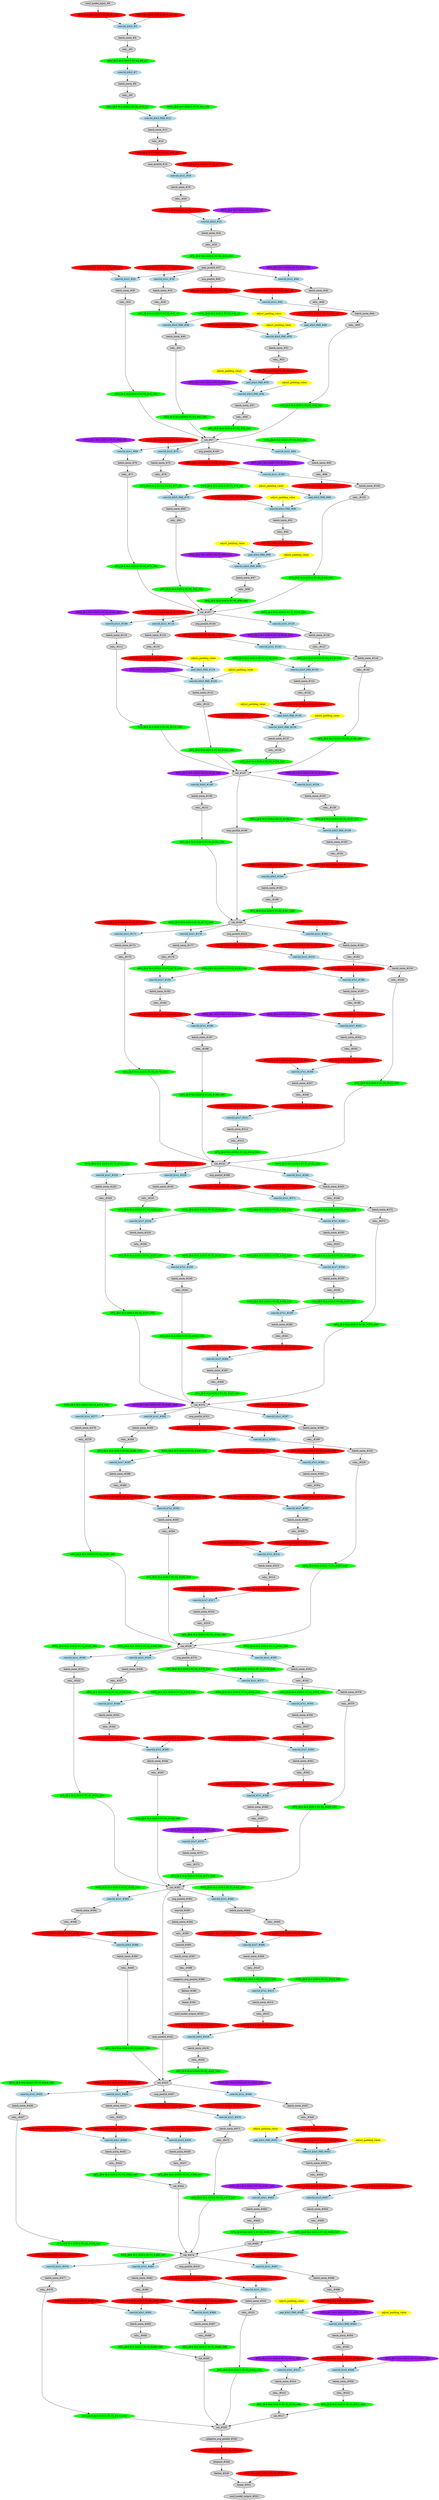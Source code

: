 strict digraph  {
"0 /nncf_model_input_0" [id=0, label="nncf_model_input_#0", style=filled, type=nncf_model_input];
"1 SymmetricQuantizer/symmetric_quantize_0" [color=red, id=1, label="AFQ_[B:4 M:S SGN:S PC:N]_#1_G0", style=filled, type=symmetric_quantize];
"2 Inception3/BasicConv2d[Conv2d_1a_3x3]/NNCFConv2d[conv]/ModuleDict[pre_ops]/UpdateWeight[0]/SymmetricQuantizer[op]/symmetric_quantize_0" [color=red, id=2, label="WFQ_[B:4 M:S SGN:S PC:Y]_#2_G0", style=filled, type=symmetric_quantize];
"3 Inception3/BasicConv2d[Conv2d_1a_3x3]/NNCFConv2d[conv]/conv2d_0" [color=lightblue, id=3, label="conv2d_k3x3_#3", style=filled, type=conv2d];
"4 Inception3/BasicConv2d[Conv2d_1a_3x3]/BatchNorm2d[bn]/batch_norm_0" [id=4, label="batch_norm_#4", style=filled, type=batch_norm];
"5 Inception3/BasicConv2d[Conv2d_1a_3x3]/relu__0" [id=5, label="relu__#5", style=filled, type=relu_];
"6 Inception3/BasicConv2d[Conv2d_1a_3x3]/AsymmetricQuantizer/asymmetric_quantize_0" [color=green, id=6, label="AFQ_[B:8 M:A SGN:S PC:N]_#6_G1", style=filled, type=asymmetric_quantize];
"7 Inception3/BasicConv2d[Conv2d_2a_3x3]/NNCFConv2d[conv]/conv2d_0" [color=lightblue, id=7, label="conv2d_k3x3_#7", style=filled, type=conv2d];
"8 Inception3/BasicConv2d[Conv2d_2a_3x3]/BatchNorm2d[bn]/batch_norm_0" [id=8, label="batch_norm_#8", style=filled, type=batch_norm];
"9 Inception3/BasicConv2d[Conv2d_2a_3x3]/relu__0" [id=9, label="relu__#9", style=filled, type=relu_];
"10 Inception3/BasicConv2d[Conv2d_2a_3x3]/AsymmetricQuantizer/asymmetric_quantize_0" [color=green, id=10, label="AFQ_[B:8 M:A SGN:S PC:N]_#10_G2", style=filled, type=asymmetric_quantize];
"11 Inception3/BasicConv2d[Conv2d_2b_3x3]/NNCFConv2d[conv]/ModuleDict[pre_ops]/UpdateWeight[0]/SymmetricQuantizer[op]/symmetric_quantize_0" [color=green, id=11, label="WFQ_[B:8 M:S SGN:S PC:Y]_#11_G2", style=filled, type=symmetric_quantize];
"12 Inception3/BasicConv2d[Conv2d_2b_3x3]/NNCFConv2d[conv]/conv2d_0" [color=lightblue, id=12, label="conv2d_k3x3_PAD_#12", style=filled, type=conv2d];
"13 Inception3/BasicConv2d[Conv2d_2b_3x3]/BatchNorm2d[bn]/batch_norm_0" [id=13, label="batch_norm_#13", style=filled, type=batch_norm];
"14 Inception3/BasicConv2d[Conv2d_2b_3x3]/relu__0" [id=14, label="relu__#14", style=filled, type=relu_];
"15 Inception3/BasicConv2d[Conv2d_2b_3x3]/SymmetricQuantizer/symmetric_quantize_0" [color=red, id=15, label="AFQ_[B:4 M:S SGN:U PC:N]_#15_G3", style=filled, type=symmetric_quantize];
"16 Inception3/MaxPool2d[maxpool1]/max_pool2d_0" [id=16, label="max_pool2d_#16", style=filled, type=max_pool2d];
"17 Inception3/BasicConv2d[Conv2d_3b_1x1]/NNCFConv2d[conv]/ModuleDict[pre_ops]/UpdateWeight[0]/SymmetricQuantizer[op]/symmetric_quantize_0" [color=red, id=17, label="WFQ_[B:4 M:S SGN:S PC:Y]_#17_G3", style=filled, type=symmetric_quantize];
"18 Inception3/BasicConv2d[Conv2d_3b_1x1]/NNCFConv2d[conv]/conv2d_0" [color=lightblue, id=18, label="conv2d_k1x1_#18", style=filled, type=conv2d];
"19 Inception3/BasicConv2d[Conv2d_3b_1x1]/BatchNorm2d[bn]/batch_norm_0" [id=19, label="batch_norm_#19", style=filled, type=batch_norm];
"20 Inception3/BasicConv2d[Conv2d_3b_1x1]/relu__0" [id=20, label="relu__#20", style=filled, type=relu_];
"21 Inception3/BasicConv2d[Conv2d_3b_1x1]/SymmetricQuantizer/symmetric_quantize_0" [color=red, id=21, label="AFQ_[B:4 M:S SGN:U PC:N]_#21_G4", style=filled, type=symmetric_quantize];
"22 Inception3/BasicConv2d[Conv2d_4a_3x3]/NNCFConv2d[conv]/ModuleDict[pre_ops]/UpdateWeight[0]/SymmetricQuantizer[op]/symmetric_quantize_0" [color=purple, id=22, label="WFQ_[B:2 M:S SGN:S PC:Y]_#22_G4", style=filled, type=symmetric_quantize];
"23 Inception3/BasicConv2d[Conv2d_4a_3x3]/NNCFConv2d[conv]/conv2d_0" [color=lightblue, id=23, label="conv2d_k3x3_#23", style=filled, type=conv2d];
"24 Inception3/BasicConv2d[Conv2d_4a_3x3]/BatchNorm2d[bn]/batch_norm_0" [id=24, label="batch_norm_#24", style=filled, type=batch_norm];
"25 Inception3/BasicConv2d[Conv2d_4a_3x3]/relu__0" [id=25, label="relu__#25", style=filled, type=relu_];
"26 Inception3/BasicConv2d[Conv2d_4a_3x3]/AsymmetricQuantizer/asymmetric_quantize_0" [color=green, id=26, label="AFQ_[B:8 M:A SGN:S PC:N]_#26_G56", style=filled, type=asymmetric_quantize];
"27 Inception3/MaxPool2d[maxpool2]/max_pool2d_0" [id=27, label="max_pool2d_#27", style=filled, type=max_pool2d];
"28 Inception3/InceptionA[Mixed_5b]/BasicConv2d[branch1x1]/NNCFConv2d[conv]/ModuleDict[pre_ops]/UpdateWeight[0]/SymmetricQuantizer[op]/symmetric_quantize_0" [color=red, id=28, label="WFQ_[B:4 M:S SGN:S PC:Y]_#28_G56", style=filled, type=symmetric_quantize];
"29 Inception3/InceptionA[Mixed_5b]/BasicConv2d[branch1x1]/NNCFConv2d[conv]/conv2d_0" [color=lightblue, id=29, label="conv2d_k1x1_#29", style=filled, type=conv2d];
"30 Inception3/InceptionA[Mixed_5b]/BasicConv2d[branch1x1]/BatchNorm2d[bn]/batch_norm_0" [id=30, label="batch_norm_#30", style=filled, type=batch_norm];
"31 Inception3/InceptionA[Mixed_5b]/BasicConv2d[branch1x1]/relu__0" [id=31, label="relu__#31", style=filled, type=relu_];
"32 Inception3/InceptionA[Mixed_5b]/BasicConv2d[branch1x1]/AsymmetricQuantizer/asymmetric_quantize_0" [color=green, id=32, label="AFQ_[B:8 M:A SGN:S PC:N]_#32_G61", style=filled, type=asymmetric_quantize];
"33 Inception3/InceptionA[Mixed_5b]/BasicConv2d[branch5x5_1]/NNCFConv2d[conv]/ModuleDict[pre_ops]/UpdateWeight[0]/SymmetricQuantizer[op]/symmetric_quantize_0" [color=red, id=33, label="WFQ_[B:4 M:S SGN:S PC:Y]_#33_G56", style=filled, type=symmetric_quantize];
"34 Inception3/InceptionA[Mixed_5b]/BasicConv2d[branch5x5_1]/NNCFConv2d[conv]/conv2d_0" [color=lightblue, id=34, label="conv2d_k1x1_#34", style=filled, type=conv2d];
"35 Inception3/InceptionA[Mixed_5b]/BasicConv2d[branch5x5_1]/BatchNorm2d[bn]/batch_norm_0" [id=35, label="batch_norm_#35", style=filled, type=batch_norm];
"36 Inception3/InceptionA[Mixed_5b]/BasicConv2d[branch5x5_1]/relu__0" [id=36, label="relu__#36", style=filled, type=relu_];
"37 Inception3/InceptionA[Mixed_5b]/BasicConv2d[branch5x5_1]/AsymmetricQuantizer/asymmetric_quantize_0" [color=green, id=37, label="AFQ_[B:8 M:A SGN:S PC:N]_#37_G5", style=filled, type=asymmetric_quantize];
"38 Inception3/InceptionA[Mixed_5b]/BasicConv2d[branch5x5_2]/NNCFConv2d[conv]/ModuleDict[pre_ops]/UpdateWeight[0]/SymmetricQuantizer[op]/symmetric_quantize_0" [color=green, id=38, label="WFQ_[B:8 M:S SGN:S PC:Y]_#38_G5", style=filled, type=symmetric_quantize];
"39 Inception3/InceptionA[Mixed_5b]/BasicConv2d[branch5x5_2]/NNCFConv2d[conv]/conv2d_0" [color=lightblue, id=39, label="conv2d_k5x5_PAD_#39", style=filled, type=conv2d];
"40 Inception3/InceptionA[Mixed_5b]/BasicConv2d[branch5x5_2]/BatchNorm2d[bn]/batch_norm_0" [id=40, label="batch_norm_#40", style=filled, type=batch_norm];
"41 Inception3/InceptionA[Mixed_5b]/BasicConv2d[branch5x5_2]/relu__0" [id=41, label="relu__#41", style=filled, type=relu_];
"42 Inception3/InceptionA[Mixed_5b]/BasicConv2d[branch5x5_2]/AsymmetricQuantizer/asymmetric_quantize_0" [color=green, id=42, label="AFQ_[B:8 M:A SGN:S PC:N]_#42_G61", style=filled, type=asymmetric_quantize];
"43 Inception3/InceptionA[Mixed_5b]/BasicConv2d[branch3x3dbl_1]/NNCFConv2d[conv]/ModuleDict[pre_ops]/UpdateWeight[0]/SymmetricQuantizer[op]/symmetric_quantize_0" [color=purple, id=43, label="WFQ_[B:2 M:S SGN:S PC:Y]_#43_G56", style=filled, type=symmetric_quantize];
"44 Inception3/InceptionA[Mixed_5b]/BasicConv2d[branch3x3dbl_1]/NNCFConv2d[conv]/conv2d_0" [color=lightblue, id=44, label="conv2d_k1x1_#44", style=filled, type=conv2d];
"45 Inception3/InceptionA[Mixed_5b]/BasicConv2d[branch3x3dbl_1]/BatchNorm2d[bn]/batch_norm_0" [id=45, label="batch_norm_#45", style=filled, type=batch_norm];
"46 Inception3/InceptionA[Mixed_5b]/BasicConv2d[branch3x3dbl_1]/relu__0" [id=46, label="relu__#46", style=filled, type=relu_];
"47 Inception3/InceptionA[Mixed_5b]/BasicConv2d[branch3x3dbl_1]/SymmetricQuantizer/symmetric_quantize_0" [color=red, id=47, label="AFQ_[B:4 M:S SGN:U PC:N]_#47_G6", style=filled, type=symmetric_quantize];
"48 Inception3/InceptionA[Mixed_5b]/BasicConv2d[branch3x3dbl_2]/NNCFConv2d[conv]/ModuleDict[pre_ops]/UpdateWeight[1]/SymmetricQuantizer[op]/symmetric_quantize_0" [color=red, id=48, label="WFQ_[B:4 M:S SGN:S PC:Y]_#48_G6", style=filled, type=symmetric_quantize];
"49 Inception3/InceptionA[Mixed_5b]/BasicConv2d[branch3x3dbl_2]/NNCFConv2d[conv]/pad_0" [color=lightblue, id=49, label="pad_k3x3_PAD_#49", style=filled, type=pad];
"50 Inception3/InceptionA[Mixed_5b]/BasicConv2d[branch3x3dbl_2]/NNCFConv2d[conv]/conv2d_0" [color=lightblue, id=50, label="conv2d_k3x3_PAD_#50", style=filled, type=conv2d];
"51 Inception3/InceptionA[Mixed_5b]/BasicConv2d[branch3x3dbl_2]/BatchNorm2d[bn]/batch_norm_0" [id=51, label="batch_norm_#51", style=filled, type=batch_norm];
"52 Inception3/InceptionA[Mixed_5b]/BasicConv2d[branch3x3dbl_2]/relu__0" [id=52, label="relu__#52", style=filled, type=relu_];
"53 Inception3/InceptionA[Mixed_5b]/BasicConv2d[branch3x3dbl_2]/SymmetricQuantizer/symmetric_quantize_0" [color=red, id=53, label="AFQ_[B:4 M:S SGN:U PC:N]_#53_G7", style=filled, type=symmetric_quantize];
"54 Inception3/InceptionA[Mixed_5b]/BasicConv2d[branch3x3dbl_3]/NNCFConv2d[conv]/ModuleDict[pre_ops]/UpdateWeight[1]/SymmetricQuantizer[op]/symmetric_quantize_0" [color=purple, id=54, label="WFQ_[B:2 M:S SGN:S PC:Y]_#54_G7", style=filled, type=symmetric_quantize];
"55 Inception3/InceptionA[Mixed_5b]/BasicConv2d[branch3x3dbl_3]/NNCFConv2d[conv]/pad_0" [color=lightblue, id=55, label="pad_k3x3_PAD_#55", style=filled, type=pad];
"56 Inception3/InceptionA[Mixed_5b]/BasicConv2d[branch3x3dbl_3]/NNCFConv2d[conv]/conv2d_0" [color=lightblue, id=56, label="conv2d_k3x3_PAD_#56", style=filled, type=conv2d];
"57 Inception3/InceptionA[Mixed_5b]/BasicConv2d[branch3x3dbl_3]/BatchNorm2d[bn]/batch_norm_0" [id=57, label="batch_norm_#57", style=filled, type=batch_norm];
"58 Inception3/InceptionA[Mixed_5b]/BasicConv2d[branch3x3dbl_3]/relu__0" [id=58, label="relu__#58", style=filled, type=relu_];
"59 Inception3/InceptionA[Mixed_5b]/BasicConv2d[branch3x3dbl_3]/AsymmetricQuantizer/asymmetric_quantize_0" [color=green, id=59, label="AFQ_[B:8 M:A SGN:S PC:N]_#59_G61", style=filled, type=asymmetric_quantize];
"60 Inception3/InceptionA[Mixed_5b]/avg_pool2d_0" [id=60, label="avg_pool2d_#60", style=filled, type=avg_pool2d];
"61 Inception3/InceptionA[Mixed_5b]/SymmetricQuantizer/symmetric_quantize_0" [color=red, id=61, label="AFQ_[B:4 M:S SGN:U PC:N]_#61_G8", style=filled, type=symmetric_quantize];
"62 Inception3/InceptionA[Mixed_5b]/BasicConv2d[branch_pool]/NNCFConv2d[conv]/ModuleDict[pre_ops]/UpdateWeight[0]/SymmetricQuantizer[op]/symmetric_quantize_0" [color=red, id=62, label="WFQ_[B:4 M:S SGN:S PC:Y]_#62_G8", style=filled, type=symmetric_quantize];
"63 Inception3/InceptionA[Mixed_5b]/BasicConv2d[branch_pool]/NNCFConv2d[conv]/conv2d_0" [color=lightblue, id=63, label="conv2d_k1x1_#63", style=filled, type=conv2d];
"64 Inception3/InceptionA[Mixed_5b]/BasicConv2d[branch_pool]/BatchNorm2d[bn]/batch_norm_0" [id=64, label="batch_norm_#64", style=filled, type=batch_norm];
"65 Inception3/InceptionA[Mixed_5b]/BasicConv2d[branch_pool]/relu__0" [id=65, label="relu__#65", style=filled, type=relu_];
"66 Inception3/InceptionA[Mixed_5b]/BasicConv2d[branch_pool]/AsymmetricQuantizer/asymmetric_quantize_0" [color=green, id=66, label="AFQ_[B:8 M:A SGN:S PC:N]_#66_G61", style=filled, type=asymmetric_quantize];
"67 Inception3/InceptionA[Mixed_5b]/cat_0" [id=67, label="cat_#67", style=filled, type=cat];
"68 Inception3/InceptionA[Mixed_5c]/BasicConv2d[branch1x1]/NNCFConv2d[conv]/ModuleDict[pre_ops]/UpdateWeight[0]/SymmetricQuantizer[op]/symmetric_quantize_0" [color=purple, id=68, label="WFQ_[B:2 M:S SGN:S PC:Y]_#68_G61", style=filled, type=symmetric_quantize];
"69 Inception3/InceptionA[Mixed_5c]/BasicConv2d[branch1x1]/NNCFConv2d[conv]/conv2d_0" [color=lightblue, id=69, label="conv2d_k1x1_#69", style=filled, type=conv2d];
"70 Inception3/InceptionA[Mixed_5c]/BasicConv2d[branch1x1]/BatchNorm2d[bn]/batch_norm_0" [id=70, label="batch_norm_#70", style=filled, type=batch_norm];
"71 Inception3/InceptionA[Mixed_5c]/BasicConv2d[branch1x1]/relu__0" [id=71, label="relu__#71", style=filled, type=relu_];
"72 Inception3/InceptionA[Mixed_5c]/BasicConv2d[branch1x1]/AsymmetricQuantizer/asymmetric_quantize_0" [color=green, id=72, label="AFQ_[B:8 M:A SGN:S PC:N]_#72_G62", style=filled, type=asymmetric_quantize];
"73 Inception3/InceptionA[Mixed_5c]/BasicConv2d[branch5x5_1]/NNCFConv2d[conv]/ModuleDict[pre_ops]/UpdateWeight[0]/SymmetricQuantizer[op]/symmetric_quantize_0" [color=red, id=73, label="WFQ_[B:4 M:S SGN:S PC:Y]_#73_G61", style=filled, type=symmetric_quantize];
"74 Inception3/InceptionA[Mixed_5c]/BasicConv2d[branch5x5_1]/NNCFConv2d[conv]/conv2d_0" [color=lightblue, id=74, label="conv2d_k1x1_#74", style=filled, type=conv2d];
"75 Inception3/InceptionA[Mixed_5c]/BasicConv2d[branch5x5_1]/BatchNorm2d[bn]/batch_norm_0" [id=75, label="batch_norm_#75", style=filled, type=batch_norm];
"76 Inception3/InceptionA[Mixed_5c]/BasicConv2d[branch5x5_1]/relu__0" [id=76, label="relu__#76", style=filled, type=relu_];
"77 Inception3/InceptionA[Mixed_5c]/BasicConv2d[branch5x5_1]/AsymmetricQuantizer/asymmetric_quantize_0" [color=green, id=77, label="AFQ_[B:8 M:A SGN:S PC:N]_#77_G9", style=filled, type=asymmetric_quantize];
"78 Inception3/InceptionA[Mixed_5c]/BasicConv2d[branch5x5_2]/NNCFConv2d[conv]/ModuleDict[pre_ops]/UpdateWeight[0]/SymmetricQuantizer[op]/symmetric_quantize_0" [color=green, id=78, label="WFQ_[B:8 M:S SGN:S PC:Y]_#78_G9", style=filled, type=symmetric_quantize];
"79 Inception3/InceptionA[Mixed_5c]/BasicConv2d[branch5x5_2]/NNCFConv2d[conv]/conv2d_0" [color=lightblue, id=79, label="conv2d_k5x5_PAD_#79", style=filled, type=conv2d];
"80 Inception3/InceptionA[Mixed_5c]/BasicConv2d[branch5x5_2]/BatchNorm2d[bn]/batch_norm_0" [id=80, label="batch_norm_#80", style=filled, type=batch_norm];
"81 Inception3/InceptionA[Mixed_5c]/BasicConv2d[branch5x5_2]/relu__0" [id=81, label="relu__#81", style=filled, type=relu_];
"82 Inception3/InceptionA[Mixed_5c]/BasicConv2d[branch5x5_2]/AsymmetricQuantizer/asymmetric_quantize_0" [color=green, id=82, label="AFQ_[B:8 M:A SGN:S PC:N]_#82_G62", style=filled, type=asymmetric_quantize];
"83 Inception3/InceptionA[Mixed_5c]/BasicConv2d[branch3x3dbl_1]/NNCFConv2d[conv]/ModuleDict[pre_ops]/UpdateWeight[0]/SymmetricQuantizer[op]/symmetric_quantize_0" [color=green, id=83, label="WFQ_[B:8 M:S SGN:S PC:Y]_#83_G61", style=filled, type=symmetric_quantize];
"84 Inception3/InceptionA[Mixed_5c]/BasicConv2d[branch3x3dbl_1]/NNCFConv2d[conv]/conv2d_0" [color=lightblue, id=84, label="conv2d_k1x1_#84", style=filled, type=conv2d];
"85 Inception3/InceptionA[Mixed_5c]/BasicConv2d[branch3x3dbl_1]/BatchNorm2d[bn]/batch_norm_0" [id=85, label="batch_norm_#85", style=filled, type=batch_norm];
"86 Inception3/InceptionA[Mixed_5c]/BasicConv2d[branch3x3dbl_1]/relu__0" [id=86, label="relu__#86", style=filled, type=relu_];
"87 Inception3/InceptionA[Mixed_5c]/BasicConv2d[branch3x3dbl_1]/SymmetricQuantizer/symmetric_quantize_0" [color=red, id=87, label="AFQ_[B:4 M:S SGN:U PC:N]_#87_G10", style=filled, type=symmetric_quantize];
"88 Inception3/InceptionA[Mixed_5c]/BasicConv2d[branch3x3dbl_2]/NNCFConv2d[conv]/ModuleDict[pre_ops]/UpdateWeight[1]/SymmetricQuantizer[op]/symmetric_quantize_0" [color=red, id=88, label="WFQ_[B:4 M:S SGN:S PC:Y]_#88_G10", style=filled, type=symmetric_quantize];
"89 Inception3/InceptionA[Mixed_5c]/BasicConv2d[branch3x3dbl_2]/NNCFConv2d[conv]/pad_0" [color=lightblue, id=89, label="pad_k3x3_PAD_#89", style=filled, type=pad];
"90 Inception3/InceptionA[Mixed_5c]/BasicConv2d[branch3x3dbl_2]/NNCFConv2d[conv]/conv2d_0" [color=lightblue, id=90, label="conv2d_k3x3_PAD_#90", style=filled, type=conv2d];
"91 Inception3/InceptionA[Mixed_5c]/BasicConv2d[branch3x3dbl_2]/BatchNorm2d[bn]/batch_norm_0" [id=91, label="batch_norm_#91", style=filled, type=batch_norm];
"92 Inception3/InceptionA[Mixed_5c]/BasicConv2d[branch3x3dbl_2]/relu__0" [id=92, label="relu__#92", style=filled, type=relu_];
"93 Inception3/InceptionA[Mixed_5c]/BasicConv2d[branch3x3dbl_2]/SymmetricQuantizer/symmetric_quantize_0" [color=red, id=93, label="AFQ_[B:4 M:S SGN:U PC:N]_#93_G11", style=filled, type=symmetric_quantize];
"94 Inception3/InceptionA[Mixed_5c]/BasicConv2d[branch3x3dbl_3]/NNCFConv2d[conv]/ModuleDict[pre_ops]/UpdateWeight[1]/SymmetricQuantizer[op]/symmetric_quantize_0" [color=purple, id=94, label="WFQ_[B:2 M:S SGN:S PC:Y]_#94_G11", style=filled, type=symmetric_quantize];
"95 Inception3/InceptionA[Mixed_5c]/BasicConv2d[branch3x3dbl_3]/NNCFConv2d[conv]/pad_0" [color=lightblue, id=95, label="pad_k3x3_PAD_#95", style=filled, type=pad];
"96 Inception3/InceptionA[Mixed_5c]/BasicConv2d[branch3x3dbl_3]/NNCFConv2d[conv]/conv2d_0" [color=lightblue, id=96, label="conv2d_k3x3_PAD_#96", style=filled, type=conv2d];
"97 Inception3/InceptionA[Mixed_5c]/BasicConv2d[branch3x3dbl_3]/BatchNorm2d[bn]/batch_norm_0" [id=97, label="batch_norm_#97", style=filled, type=batch_norm];
"98 Inception3/InceptionA[Mixed_5c]/BasicConv2d[branch3x3dbl_3]/relu__0" [id=98, label="relu__#98", style=filled, type=relu_];
"99 Inception3/InceptionA[Mixed_5c]/BasicConv2d[branch3x3dbl_3]/AsymmetricQuantizer/asymmetric_quantize_0" [color=green, id=99, label="AFQ_[B:8 M:A SGN:S PC:N]_#99_G62", style=filled, type=asymmetric_quantize];
"100 Inception3/InceptionA[Mixed_5c]/avg_pool2d_0" [id=100, label="avg_pool2d_#100", style=filled, type=avg_pool2d];
"101 Inception3/InceptionA[Mixed_5c]/SymmetricQuantizer/symmetric_quantize_0" [color=red, id=101, label="AFQ_[B:4 M:S SGN:U PC:N]_#101_G12", style=filled, type=symmetric_quantize];
"102 Inception3/InceptionA[Mixed_5c]/BasicConv2d[branch_pool]/NNCFConv2d[conv]/ModuleDict[pre_ops]/UpdateWeight[0]/SymmetricQuantizer[op]/symmetric_quantize_0" [color=purple, id=102, label="WFQ_[B:2 M:S SGN:S PC:Y]_#102_G12", style=filled, type=symmetric_quantize];
"103 Inception3/InceptionA[Mixed_5c]/BasicConv2d[branch_pool]/NNCFConv2d[conv]/conv2d_0" [color=lightblue, id=103, label="conv2d_k1x1_#103", style=filled, type=conv2d];
"104 Inception3/InceptionA[Mixed_5c]/BasicConv2d[branch_pool]/BatchNorm2d[bn]/batch_norm_0" [id=104, label="batch_norm_#104", style=filled, type=batch_norm];
"105 Inception3/InceptionA[Mixed_5c]/BasicConv2d[branch_pool]/relu__0" [id=105, label="relu__#105", style=filled, type=relu_];
"106 Inception3/InceptionA[Mixed_5c]/BasicConv2d[branch_pool]/AsymmetricQuantizer/asymmetric_quantize_0" [color=green, id=106, label="AFQ_[B:8 M:A SGN:S PC:N]_#106_G62", style=filled, type=asymmetric_quantize];
"107 Inception3/InceptionA[Mixed_5c]/cat_0" [id=107, label="cat_#107", style=filled, type=cat];
"108 Inception3/InceptionA[Mixed_5d]/BasicConv2d[branch1x1]/NNCFConv2d[conv]/ModuleDict[pre_ops]/UpdateWeight[0]/SymmetricQuantizer[op]/symmetric_quantize_0" [color=purple, id=108, label="WFQ_[B:2 M:S SGN:S PC:Y]_#108_G62", style=filled, type=symmetric_quantize];
"109 Inception3/InceptionA[Mixed_5d]/BasicConv2d[branch1x1]/NNCFConv2d[conv]/conv2d_0" [color=lightblue, id=109, label="conv2d_k1x1_#109", style=filled, type=conv2d];
"110 Inception3/InceptionA[Mixed_5d]/BasicConv2d[branch1x1]/BatchNorm2d[bn]/batch_norm_0" [id=110, label="batch_norm_#110", style=filled, type=batch_norm];
"111 Inception3/InceptionA[Mixed_5d]/BasicConv2d[branch1x1]/relu__0" [id=111, label="relu__#111", style=filled, type=relu_];
"112 Inception3/InceptionA[Mixed_5d]/BasicConv2d[branch1x1]/AsymmetricQuantizer/asymmetric_quantize_0" [color=green, id=112, label="AFQ_[B:8 M:A SGN:S PC:N]_#112_G68", style=filled, type=asymmetric_quantize];
"113 Inception3/InceptionA[Mixed_5d]/BasicConv2d[branch5x5_1]/NNCFConv2d[conv]/ModuleDict[pre_ops]/UpdateWeight[0]/SymmetricQuantizer[op]/symmetric_quantize_0" [color=red, id=113, label="WFQ_[B:4 M:S SGN:S PC:Y]_#113_G62", style=filled, type=symmetric_quantize];
"114 Inception3/InceptionA[Mixed_5d]/BasicConv2d[branch5x5_1]/NNCFConv2d[conv]/conv2d_0" [color=lightblue, id=114, label="conv2d_k1x1_#114", style=filled, type=conv2d];
"115 Inception3/InceptionA[Mixed_5d]/BasicConv2d[branch5x5_1]/BatchNorm2d[bn]/batch_norm_0" [id=115, label="batch_norm_#115", style=filled, type=batch_norm];
"116 Inception3/InceptionA[Mixed_5d]/BasicConv2d[branch5x5_1]/relu__0" [id=116, label="relu__#116", style=filled, type=relu_];
"117 Inception3/InceptionA[Mixed_5d]/BasicConv2d[branch5x5_1]/SymmetricQuantizer/symmetric_quantize_0" [color=red, id=117, label="AFQ_[B:4 M:S SGN:U PC:N]_#117_G13", style=filled, type=symmetric_quantize];
"118 Inception3/InceptionA[Mixed_5d]/BasicConv2d[branch5x5_2]/NNCFConv2d[conv]/ModuleDict[pre_ops]/UpdateWeight[1]/SymmetricQuantizer[op]/symmetric_quantize_0" [color=purple, id=118, label="WFQ_[B:2 M:S SGN:S PC:Y]_#118_G13", style=filled, type=symmetric_quantize];
"119 Inception3/InceptionA[Mixed_5d]/BasicConv2d[branch5x5_2]/NNCFConv2d[conv]/pad_0" [color=lightblue, id=119, label="pad_k5x5_PAD_#119", style=filled, type=pad];
"120 Inception3/InceptionA[Mixed_5d]/BasicConv2d[branch5x5_2]/NNCFConv2d[conv]/conv2d_0" [color=lightblue, id=120, label="conv2d_k5x5_PAD_#120", style=filled, type=conv2d];
"121 Inception3/InceptionA[Mixed_5d]/BasicConv2d[branch5x5_2]/BatchNorm2d[bn]/batch_norm_0" [id=121, label="batch_norm_#121", style=filled, type=batch_norm];
"122 Inception3/InceptionA[Mixed_5d]/BasicConv2d[branch5x5_2]/relu__0" [id=122, label="relu__#122", style=filled, type=relu_];
"123 Inception3/InceptionA[Mixed_5d]/BasicConv2d[branch5x5_2]/AsymmetricQuantizer/asymmetric_quantize_0" [color=green, id=123, label="AFQ_[B:8 M:A SGN:S PC:N]_#123_G68", style=filled, type=asymmetric_quantize];
"124 Inception3/InceptionA[Mixed_5d]/BasicConv2d[branch3x3dbl_1]/NNCFConv2d[conv]/ModuleDict[pre_ops]/UpdateWeight[0]/SymmetricQuantizer[op]/symmetric_quantize_0" [color=green, id=124, label="WFQ_[B:8 M:S SGN:S PC:Y]_#124_G62", style=filled, type=symmetric_quantize];
"125 Inception3/InceptionA[Mixed_5d]/BasicConv2d[branch3x3dbl_1]/NNCFConv2d[conv]/conv2d_0" [color=lightblue, id=125, label="conv2d_k1x1_#125", style=filled, type=conv2d];
"126 Inception3/InceptionA[Mixed_5d]/BasicConv2d[branch3x3dbl_1]/BatchNorm2d[bn]/batch_norm_0" [id=126, label="batch_norm_#126", style=filled, type=batch_norm];
"127 Inception3/InceptionA[Mixed_5d]/BasicConv2d[branch3x3dbl_1]/relu__0" [id=127, label="relu__#127", style=filled, type=relu_];
"128 Inception3/InceptionA[Mixed_5d]/BasicConv2d[branch3x3dbl_1]/AsymmetricQuantizer/asymmetric_quantize_0" [color=green, id=128, label="AFQ_[B:8 M:A SGN:S PC:N]_#128_G14", style=filled, type=asymmetric_quantize];
"129 Inception3/InceptionA[Mixed_5d]/BasicConv2d[branch3x3dbl_2]/NNCFConv2d[conv]/ModuleDict[pre_ops]/UpdateWeight[0]/SymmetricQuantizer[op]/symmetric_quantize_0" [color=green, id=129, label="WFQ_[B:8 M:S SGN:S PC:Y]_#129_G14", style=filled, type=symmetric_quantize];
"130 Inception3/InceptionA[Mixed_5d]/BasicConv2d[branch3x3dbl_2]/NNCFConv2d[conv]/conv2d_0" [color=lightblue, id=130, label="conv2d_k3x3_PAD_#130", style=filled, type=conv2d];
"131 Inception3/InceptionA[Mixed_5d]/BasicConv2d[branch3x3dbl_2]/BatchNorm2d[bn]/batch_norm_0" [id=131, label="batch_norm_#131", style=filled, type=batch_norm];
"132 Inception3/InceptionA[Mixed_5d]/BasicConv2d[branch3x3dbl_2]/relu__0" [id=132, label="relu__#132", style=filled, type=relu_];
"133 Inception3/InceptionA[Mixed_5d]/BasicConv2d[branch3x3dbl_2]/SymmetricQuantizer/symmetric_quantize_0" [color=red, id=133, label="AFQ_[B:4 M:S SGN:U PC:N]_#133_G15", style=filled, type=symmetric_quantize];
"134 Inception3/InceptionA[Mixed_5d]/BasicConv2d[branch3x3dbl_3]/NNCFConv2d[conv]/ModuleDict[pre_ops]/UpdateWeight[1]/SymmetricQuantizer[op]/symmetric_quantize_0" [color=red, id=134, label="WFQ_[B:4 M:S SGN:S PC:Y]_#134_G15", style=filled, type=symmetric_quantize];
"135 Inception3/InceptionA[Mixed_5d]/BasicConv2d[branch3x3dbl_3]/NNCFConv2d[conv]/pad_0" [color=lightblue, id=135, label="pad_k3x3_PAD_#135", style=filled, type=pad];
"136 Inception3/InceptionA[Mixed_5d]/BasicConv2d[branch3x3dbl_3]/NNCFConv2d[conv]/conv2d_0" [color=lightblue, id=136, label="conv2d_k3x3_PAD_#136", style=filled, type=conv2d];
"137 Inception3/InceptionA[Mixed_5d]/BasicConv2d[branch3x3dbl_3]/BatchNorm2d[bn]/batch_norm_0" [id=137, label="batch_norm_#137", style=filled, type=batch_norm];
"138 Inception3/InceptionA[Mixed_5d]/BasicConv2d[branch3x3dbl_3]/relu__0" [id=138, label="relu__#138", style=filled, type=relu_];
"139 Inception3/InceptionA[Mixed_5d]/BasicConv2d[branch3x3dbl_3]/AsymmetricQuantizer/asymmetric_quantize_0" [color=green, id=139, label="AFQ_[B:8 M:A SGN:S PC:N]_#139_G68", style=filled, type=asymmetric_quantize];
"140 Inception3/InceptionA[Mixed_5d]/avg_pool2d_0" [id=140, label="avg_pool2d_#140", style=filled, type=avg_pool2d];
"141 Inception3/InceptionA[Mixed_5d]/SymmetricQuantizer/symmetric_quantize_0" [color=red, id=141, label="AFQ_[B:4 M:S SGN:U PC:N]_#141_G16", style=filled, type=symmetric_quantize];
"142 Inception3/InceptionA[Mixed_5d]/BasicConv2d[branch_pool]/NNCFConv2d[conv]/ModuleDict[pre_ops]/UpdateWeight[0]/SymmetricQuantizer[op]/symmetric_quantize_0" [color=purple, id=142, label="WFQ_[B:2 M:S SGN:S PC:Y]_#142_G16", style=filled, type=symmetric_quantize];
"143 Inception3/InceptionA[Mixed_5d]/BasicConv2d[branch_pool]/NNCFConv2d[conv]/conv2d_0" [color=lightblue, id=143, label="conv2d_k1x1_#143", style=filled, type=conv2d];
"144 Inception3/InceptionA[Mixed_5d]/BasicConv2d[branch_pool]/BatchNorm2d[bn]/batch_norm_0" [id=144, label="batch_norm_#144", style=filled, type=batch_norm];
"145 Inception3/InceptionA[Mixed_5d]/BasicConv2d[branch_pool]/relu__0" [id=145, label="relu__#145", style=filled, type=relu_];
"146 Inception3/InceptionA[Mixed_5d]/BasicConv2d[branch_pool]/AsymmetricQuantizer/asymmetric_quantize_0" [color=green, id=146, label="AFQ_[B:8 M:A SGN:S PC:N]_#146_G68", style=filled, type=asymmetric_quantize];
"147 Inception3/InceptionA[Mixed_5d]/cat_0" [id=147, label="cat_#147", style=filled, type=cat];
"148 Inception3/InceptionB[Mixed_6a]/BasicConv2d[branch3x3]/NNCFConv2d[conv]/ModuleDict[pre_ops]/UpdateWeight[0]/SymmetricQuantizer[op]/symmetric_quantize_0" [color=purple, id=148, label="WFQ_[B:2 M:S SGN:S PC:Y]_#148_G68", style=filled, type=symmetric_quantize];
"149 Inception3/InceptionB[Mixed_6a]/BasicConv2d[branch3x3]/NNCFConv2d[conv]/conv2d_0" [color=lightblue, id=149, label="conv2d_k3x3_#149", style=filled, type=conv2d];
"150 Inception3/InceptionB[Mixed_6a]/BasicConv2d[branch3x3]/BatchNorm2d[bn]/batch_norm_0" [id=150, label="batch_norm_#150", style=filled, type=batch_norm];
"151 Inception3/InceptionB[Mixed_6a]/BasicConv2d[branch3x3]/relu__0" [id=151, label="relu__#151", style=filled, type=relu_];
"152 Inception3/InceptionB[Mixed_6a]/BasicConv2d[branch3x3]/AsymmetricQuantizer/asymmetric_quantize_0" [color=green, id=152, label="AFQ_[B:8 M:A SGN:S PC:N]_#152_G68", style=filled, type=asymmetric_quantize];
"153 Inception3/InceptionB[Mixed_6a]/BasicConv2d[branch3x3dbl_1]/NNCFConv2d[conv]/ModuleDict[pre_ops]/UpdateWeight[0]/SymmetricQuantizer[op]/symmetric_quantize_0" [color=purple, id=153, label="WFQ_[B:2 M:S SGN:S PC:Y]_#153_G68", style=filled, type=symmetric_quantize];
"154 Inception3/InceptionB[Mixed_6a]/BasicConv2d[branch3x3dbl_1]/NNCFConv2d[conv]/conv2d_0" [color=lightblue, id=154, label="conv2d_k1x1_#154", style=filled, type=conv2d];
"155 Inception3/InceptionB[Mixed_6a]/BasicConv2d[branch3x3dbl_1]/BatchNorm2d[bn]/batch_norm_0" [id=155, label="batch_norm_#155", style=filled, type=batch_norm];
"156 Inception3/InceptionB[Mixed_6a]/BasicConv2d[branch3x3dbl_1]/relu__0" [id=156, label="relu__#156", style=filled, type=relu_];
"157 Inception3/InceptionB[Mixed_6a]/BasicConv2d[branch3x3dbl_1]/AsymmetricQuantizer/asymmetric_quantize_0" [color=green, id=157, label="AFQ_[B:8 M:A SGN:S PC:N]_#157_G17", style=filled, type=asymmetric_quantize];
"158 Inception3/InceptionB[Mixed_6a]/BasicConv2d[branch3x3dbl_2]/NNCFConv2d[conv]/ModuleDict[pre_ops]/UpdateWeight[0]/SymmetricQuantizer[op]/symmetric_quantize_0" [color=green, id=158, label="WFQ_[B:8 M:S SGN:S PC:Y]_#158_G17", style=filled, type=symmetric_quantize];
"159 Inception3/InceptionB[Mixed_6a]/BasicConv2d[branch3x3dbl_2]/NNCFConv2d[conv]/conv2d_0" [color=lightblue, id=159, label="conv2d_k3x3_PAD_#159", style=filled, type=conv2d];
"160 Inception3/InceptionB[Mixed_6a]/BasicConv2d[branch3x3dbl_2]/BatchNorm2d[bn]/batch_norm_0" [id=160, label="batch_norm_#160", style=filled, type=batch_norm];
"161 Inception3/InceptionB[Mixed_6a]/BasicConv2d[branch3x3dbl_2]/relu__0" [id=161, label="relu__#161", style=filled, type=relu_];
"162 Inception3/InceptionB[Mixed_6a]/BasicConv2d[branch3x3dbl_2]/SymmetricQuantizer/symmetric_quantize_0" [color=red, id=162, label="AFQ_[B:4 M:S SGN:U PC:N]_#162_G18", style=filled, type=symmetric_quantize];
"163 Inception3/InceptionB[Mixed_6a]/BasicConv2d[branch3x3dbl_3]/NNCFConv2d[conv]/ModuleDict[pre_ops]/UpdateWeight[0]/SymmetricQuantizer[op]/symmetric_quantize_0" [color=red, id=163, label="WFQ_[B:4 M:S SGN:S PC:Y]_#163_G18", style=filled, type=symmetric_quantize];
"164 Inception3/InceptionB[Mixed_6a]/BasicConv2d[branch3x3dbl_3]/NNCFConv2d[conv]/conv2d_0" [color=lightblue, id=164, label="conv2d_k3x3_#164", style=filled, type=conv2d];
"165 Inception3/InceptionB[Mixed_6a]/BasicConv2d[branch3x3dbl_3]/BatchNorm2d[bn]/batch_norm_0" [id=165, label="batch_norm_#165", style=filled, type=batch_norm];
"166 Inception3/InceptionB[Mixed_6a]/BasicConv2d[branch3x3dbl_3]/relu__0" [id=166, label="relu__#166", style=filled, type=relu_];
"167 Inception3/InceptionB[Mixed_6a]/BasicConv2d[branch3x3dbl_3]/AsymmetricQuantizer/asymmetric_quantize_0" [color=green, id=167, label="AFQ_[B:8 M:A SGN:S PC:N]_#167_G68", style=filled, type=asymmetric_quantize];
"168 Inception3/InceptionB[Mixed_6a]/max_pool2d_0" [id=168, label="max_pool2d_#168", style=filled, type=max_pool2d];
"169 Inception3/InceptionB[Mixed_6a]/cat_0" [id=169, label="cat_#169", style=filled, type=cat];
"170 Inception3/InceptionC[Mixed_6b]/BasicConv2d[branch1x1]/NNCFConv2d[conv]/ModuleDict[pre_ops]/UpdateWeight[0]/SymmetricQuantizer[op]/symmetric_quantize_0" [color=red, id=170, label="WFQ_[B:4 M:S SGN:S PC:Y]_#170_G68", style=filled, type=symmetric_quantize];
"171 Inception3/InceptionC[Mixed_6b]/BasicConv2d[branch1x1]/NNCFConv2d[conv]/conv2d_0" [color=lightblue, id=171, label="conv2d_k1x1_#171", style=filled, type=conv2d];
"172 Inception3/InceptionC[Mixed_6b]/BasicConv2d[branch1x1]/BatchNorm2d[bn]/batch_norm_0" [id=172, label="batch_norm_#172", style=filled, type=batch_norm];
"173 Inception3/InceptionC[Mixed_6b]/BasicConv2d[branch1x1]/relu__0" [id=173, label="relu__#173", style=filled, type=relu_];
"174 Inception3/InceptionC[Mixed_6b]/BasicConv2d[branch1x1]/AsymmetricQuantizer/asymmetric_quantize_0" [color=green, id=174, label="AFQ_[B:8 M:A SGN:S PC:N]_#174_G63", style=filled, type=asymmetric_quantize];
"175 Inception3/InceptionC[Mixed_6b]/BasicConv2d[branch7x7_1]/NNCFConv2d[conv]/ModuleDict[pre_ops]/UpdateWeight[0]/SymmetricQuantizer[op]/symmetric_quantize_0" [color=green, id=175, label="WFQ_[B:8 M:S SGN:S PC:Y]_#175_G68", style=filled, type=symmetric_quantize];
"176 Inception3/InceptionC[Mixed_6b]/BasicConv2d[branch7x7_1]/NNCFConv2d[conv]/conv2d_0" [color=lightblue, id=176, label="conv2d_k1x1_#176", style=filled, type=conv2d];
"177 Inception3/InceptionC[Mixed_6b]/BasicConv2d[branch7x7_1]/BatchNorm2d[bn]/batch_norm_0" [id=177, label="batch_norm_#177", style=filled, type=batch_norm];
"178 Inception3/InceptionC[Mixed_6b]/BasicConv2d[branch7x7_1]/relu__0" [id=178, label="relu__#178", style=filled, type=relu_];
"179 Inception3/InceptionC[Mixed_6b]/BasicConv2d[branch7x7_1]/AsymmetricQuantizer/asymmetric_quantize_0" [color=green, id=179, label="AFQ_[B:8 M:A SGN:S PC:N]_#179_G19", style=filled, type=asymmetric_quantize];
"180 Inception3/InceptionC[Mixed_6b]/BasicConv2d[branch7x7_2]/NNCFConv2d[conv]/ModuleDict[pre_ops]/UpdateWeight[0]/SymmetricQuantizer[op]/symmetric_quantize_0" [color=green, id=180, label="WFQ_[B:8 M:S SGN:S PC:Y]_#180_G19", style=filled, type=symmetric_quantize];
"181 Inception3/InceptionC[Mixed_6b]/BasicConv2d[branch7x7_2]/NNCFConv2d[conv]/conv2d_0" [color=lightblue, id=181, label="conv2d_k1x7_#181", style=filled, type=conv2d];
"182 Inception3/InceptionC[Mixed_6b]/BasicConv2d[branch7x7_2]/BatchNorm2d[bn]/batch_norm_0" [id=182, label="batch_norm_#182", style=filled, type=batch_norm];
"183 Inception3/InceptionC[Mixed_6b]/BasicConv2d[branch7x7_2]/relu__0" [id=183, label="relu__#183", style=filled, type=relu_];
"184 Inception3/InceptionC[Mixed_6b]/BasicConv2d[branch7x7_2]/SymmetricQuantizer/symmetric_quantize_0" [color=red, id=184, label="AFQ_[B:4 M:S SGN:U PC:N]_#184_G20", style=filled, type=symmetric_quantize];
"185 Inception3/InceptionC[Mixed_6b]/BasicConv2d[branch7x7_3]/NNCFConv2d[conv]/ModuleDict[pre_ops]/UpdateWeight[0]/SymmetricQuantizer[op]/symmetric_quantize_0" [color=purple, id=185, label="WFQ_[B:2 M:S SGN:S PC:Y]_#185_G20", style=filled, type=symmetric_quantize];
"186 Inception3/InceptionC[Mixed_6b]/BasicConv2d[branch7x7_3]/NNCFConv2d[conv]/conv2d_0" [color=lightblue, id=186, label="conv2d_k7x1_#186", style=filled, type=conv2d];
"187 Inception3/InceptionC[Mixed_6b]/BasicConv2d[branch7x7_3]/BatchNorm2d[bn]/batch_norm_0" [id=187, label="batch_norm_#187", style=filled, type=batch_norm];
"188 Inception3/InceptionC[Mixed_6b]/BasicConv2d[branch7x7_3]/relu__0" [id=188, label="relu__#188", style=filled, type=relu_];
"189 Inception3/InceptionC[Mixed_6b]/BasicConv2d[branch7x7_3]/AsymmetricQuantizer/asymmetric_quantize_0" [color=green, id=189, label="AFQ_[B:8 M:A SGN:S PC:N]_#189_G63", style=filled, type=asymmetric_quantize];
"190 Inception3/InceptionC[Mixed_6b]/BasicConv2d[branch7x7dbl_1]/NNCFConv2d[conv]/ModuleDict[pre_ops]/UpdateWeight[0]/SymmetricQuantizer[op]/symmetric_quantize_0" [color=red, id=190, label="WFQ_[B:4 M:S SGN:S PC:Y]_#190_G68", style=filled, type=symmetric_quantize];
"191 Inception3/InceptionC[Mixed_6b]/BasicConv2d[branch7x7dbl_1]/NNCFConv2d[conv]/conv2d_0" [color=lightblue, id=191, label="conv2d_k1x1_#191", style=filled, type=conv2d];
"192 Inception3/InceptionC[Mixed_6b]/BasicConv2d[branch7x7dbl_1]/BatchNorm2d[bn]/batch_norm_0" [id=192, label="batch_norm_#192", style=filled, type=batch_norm];
"193 Inception3/InceptionC[Mixed_6b]/BasicConv2d[branch7x7dbl_1]/relu__0" [id=193, label="relu__#193", style=filled, type=relu_];
"194 Inception3/InceptionC[Mixed_6b]/BasicConv2d[branch7x7dbl_1]/SymmetricQuantizer/symmetric_quantize_0" [color=red, id=194, label="AFQ_[B:4 M:S SGN:U PC:N]_#194_G21", style=filled, type=symmetric_quantize];
"195 Inception3/InceptionC[Mixed_6b]/BasicConv2d[branch7x7dbl_2]/NNCFConv2d[conv]/ModuleDict[pre_ops]/UpdateWeight[0]/SymmetricQuantizer[op]/symmetric_quantize_0" [color=red, id=195, label="WFQ_[B:4 M:S SGN:S PC:Y]_#195_G21", style=filled, type=symmetric_quantize];
"196 Inception3/InceptionC[Mixed_6b]/BasicConv2d[branch7x7dbl_2]/NNCFConv2d[conv]/conv2d_0" [color=lightblue, id=196, label="conv2d_k7x1_#196", style=filled, type=conv2d];
"197 Inception3/InceptionC[Mixed_6b]/BasicConv2d[branch7x7dbl_2]/BatchNorm2d[bn]/batch_norm_0" [id=197, label="batch_norm_#197", style=filled, type=batch_norm];
"198 Inception3/InceptionC[Mixed_6b]/BasicConv2d[branch7x7dbl_2]/relu__0" [id=198, label="relu__#198", style=filled, type=relu_];
"199 Inception3/InceptionC[Mixed_6b]/BasicConv2d[branch7x7dbl_2]/SymmetricQuantizer/symmetric_quantize_0" [color=red, id=199, label="AFQ_[B:4 M:S SGN:U PC:N]_#199_G22", style=filled, type=symmetric_quantize];
"200 Inception3/InceptionC[Mixed_6b]/BasicConv2d[branch7x7dbl_3]/NNCFConv2d[conv]/ModuleDict[pre_ops]/UpdateWeight[0]/SymmetricQuantizer[op]/symmetric_quantize_0" [color=purple, id=200, label="WFQ_[B:2 M:S SGN:S PC:Y]_#200_G22", style=filled, type=symmetric_quantize];
"201 Inception3/InceptionC[Mixed_6b]/BasicConv2d[branch7x7dbl_3]/NNCFConv2d[conv]/conv2d_0" [color=lightblue, id=201, label="conv2d_k1x7_#201", style=filled, type=conv2d];
"202 Inception3/InceptionC[Mixed_6b]/BasicConv2d[branch7x7dbl_3]/BatchNorm2d[bn]/batch_norm_0" [id=202, label="batch_norm_#202", style=filled, type=batch_norm];
"203 Inception3/InceptionC[Mixed_6b]/BasicConv2d[branch7x7dbl_3]/relu__0" [id=203, label="relu__#203", style=filled, type=relu_];
"204 Inception3/InceptionC[Mixed_6b]/BasicConv2d[branch7x7dbl_3]/SymmetricQuantizer/symmetric_quantize_0" [color=red, id=204, label="AFQ_[B:4 M:S SGN:U PC:N]_#204_G23", style=filled, type=symmetric_quantize];
"205 Inception3/InceptionC[Mixed_6b]/BasicConv2d[branch7x7dbl_4]/NNCFConv2d[conv]/ModuleDict[pre_ops]/UpdateWeight[0]/SymmetricQuantizer[op]/symmetric_quantize_0" [color=red, id=205, label="WFQ_[B:4 M:S SGN:S PC:Y]_#205_G23", style=filled, type=symmetric_quantize];
"206 Inception3/InceptionC[Mixed_6b]/BasicConv2d[branch7x7dbl_4]/NNCFConv2d[conv]/conv2d_0" [color=lightblue, id=206, label="conv2d_k7x1_#206", style=filled, type=conv2d];
"207 Inception3/InceptionC[Mixed_6b]/BasicConv2d[branch7x7dbl_4]/BatchNorm2d[bn]/batch_norm_0" [id=207, label="batch_norm_#207", style=filled, type=batch_norm];
"208 Inception3/InceptionC[Mixed_6b]/BasicConv2d[branch7x7dbl_4]/relu__0" [id=208, label="relu__#208", style=filled, type=relu_];
"209 Inception3/InceptionC[Mixed_6b]/BasicConv2d[branch7x7dbl_4]/SymmetricQuantizer/symmetric_quantize_0" [color=red, id=209, label="AFQ_[B:4 M:S SGN:U PC:N]_#209_G24", style=filled, type=symmetric_quantize];
"210 Inception3/InceptionC[Mixed_6b]/BasicConv2d[branch7x7dbl_5]/NNCFConv2d[conv]/ModuleDict[pre_ops]/UpdateWeight[0]/SymmetricQuantizer[op]/symmetric_quantize_0" [color=red, id=210, label="WFQ_[B:4 M:S SGN:S PC:Y]_#210_G24", style=filled, type=symmetric_quantize];
"211 Inception3/InceptionC[Mixed_6b]/BasicConv2d[branch7x7dbl_5]/NNCFConv2d[conv]/conv2d_0" [color=lightblue, id=211, label="conv2d_k1x7_#211", style=filled, type=conv2d];
"212 Inception3/InceptionC[Mixed_6b]/BasicConv2d[branch7x7dbl_5]/BatchNorm2d[bn]/batch_norm_0" [id=212, label="batch_norm_#212", style=filled, type=batch_norm];
"213 Inception3/InceptionC[Mixed_6b]/BasicConv2d[branch7x7dbl_5]/relu__0" [id=213, label="relu__#213", style=filled, type=relu_];
"214 Inception3/InceptionC[Mixed_6b]/BasicConv2d[branch7x7dbl_5]/AsymmetricQuantizer/asymmetric_quantize_0" [color=green, id=214, label="AFQ_[B:8 M:A SGN:S PC:N]_#214_G63", style=filled, type=asymmetric_quantize];
"215 Inception3/InceptionC[Mixed_6b]/avg_pool2d_0" [id=215, label="avg_pool2d_#215", style=filled, type=avg_pool2d];
"216 Inception3/InceptionC[Mixed_6b]/SymmetricQuantizer/symmetric_quantize_0" [color=red, id=216, label="AFQ_[B:4 M:S SGN:U PC:N]_#216_G25", style=filled, type=symmetric_quantize];
"217 Inception3/InceptionC[Mixed_6b]/BasicConv2d[branch_pool]/NNCFConv2d[conv]/ModuleDict[pre_ops]/UpdateWeight[0]/SymmetricQuantizer[op]/symmetric_quantize_0" [color=red, id=217, label="WFQ_[B:4 M:S SGN:S PC:Y]_#217_G25", style=filled, type=symmetric_quantize];
"218 Inception3/InceptionC[Mixed_6b]/BasicConv2d[branch_pool]/NNCFConv2d[conv]/conv2d_0" [color=lightblue, id=218, label="conv2d_k1x1_#218", style=filled, type=conv2d];
"219 Inception3/InceptionC[Mixed_6b]/BasicConv2d[branch_pool]/BatchNorm2d[bn]/batch_norm_0" [id=219, label="batch_norm_#219", style=filled, type=batch_norm];
"220 Inception3/InceptionC[Mixed_6b]/BasicConv2d[branch_pool]/relu__0" [id=220, label="relu__#220", style=filled, type=relu_];
"221 Inception3/InceptionC[Mixed_6b]/BasicConv2d[branch_pool]/AsymmetricQuantizer/asymmetric_quantize_0" [color=green, id=221, label="AFQ_[B:8 M:A SGN:S PC:N]_#221_G63", style=filled, type=asymmetric_quantize];
"222 Inception3/InceptionC[Mixed_6b]/cat_0" [id=222, label="cat_#222", style=filled, type=cat];
"223 Inception3/InceptionC[Mixed_6c]/BasicConv2d[branch1x1]/NNCFConv2d[conv]/ModuleDict[pre_ops]/UpdateWeight[0]/SymmetricQuantizer[op]/symmetric_quantize_0" [color=green, id=223, label="WFQ_[B:8 M:S SGN:S PC:Y]_#223_G63", style=filled, type=symmetric_quantize];
"224 Inception3/InceptionC[Mixed_6c]/BasicConv2d[branch1x1]/NNCFConv2d[conv]/conv2d_0" [color=lightblue, id=224, label="conv2d_k1x1_#224", style=filled, type=conv2d];
"225 Inception3/InceptionC[Mixed_6c]/BasicConv2d[branch1x1]/BatchNorm2d[bn]/batch_norm_0" [id=225, label="batch_norm_#225", style=filled, type=batch_norm];
"226 Inception3/InceptionC[Mixed_6c]/BasicConv2d[branch1x1]/relu__0" [id=226, label="relu__#226", style=filled, type=relu_];
"227 Inception3/InceptionC[Mixed_6c]/BasicConv2d[branch1x1]/AsymmetricQuantizer/asymmetric_quantize_0" [color=green, id=227, label="AFQ_[B:8 M:A SGN:S PC:N]_#227_G64", style=filled, type=asymmetric_quantize];
"228 Inception3/InceptionC[Mixed_6c]/BasicConv2d[branch7x7_1]/NNCFConv2d[conv]/ModuleDict[pre_ops]/UpdateWeight[0]/SymmetricQuantizer[op]/symmetric_quantize_0" [color=red, id=228, label="WFQ_[B:4 M:S SGN:S PC:Y]_#228_G63", style=filled, type=symmetric_quantize];
"229 Inception3/InceptionC[Mixed_6c]/BasicConv2d[branch7x7_1]/NNCFConv2d[conv]/conv2d_0" [color=lightblue, id=229, label="conv2d_k1x1_#229", style=filled, type=conv2d];
"230 Inception3/InceptionC[Mixed_6c]/BasicConv2d[branch7x7_1]/BatchNorm2d[bn]/batch_norm_0" [id=230, label="batch_norm_#230", style=filled, type=batch_norm];
"231 Inception3/InceptionC[Mixed_6c]/BasicConv2d[branch7x7_1]/relu__0" [id=231, label="relu__#231", style=filled, type=relu_];
"232 Inception3/InceptionC[Mixed_6c]/BasicConv2d[branch7x7_1]/AsymmetricQuantizer/asymmetric_quantize_0" [color=green, id=232, label="AFQ_[B:8 M:A SGN:S PC:N]_#232_G26", style=filled, type=asymmetric_quantize];
"233 Inception3/InceptionC[Mixed_6c]/BasicConv2d[branch7x7_2]/NNCFConv2d[conv]/ModuleDict[pre_ops]/UpdateWeight[0]/SymmetricQuantizer[op]/symmetric_quantize_0" [color=green, id=233, label="WFQ_[B:8 M:S SGN:S PC:Y]_#233_G26", style=filled, type=symmetric_quantize];
"234 Inception3/InceptionC[Mixed_6c]/BasicConv2d[branch7x7_2]/NNCFConv2d[conv]/conv2d_0" [color=lightblue, id=234, label="conv2d_k1x7_#234", style=filled, type=conv2d];
"235 Inception3/InceptionC[Mixed_6c]/BasicConv2d[branch7x7_2]/BatchNorm2d[bn]/batch_norm_0" [id=235, label="batch_norm_#235", style=filled, type=batch_norm];
"236 Inception3/InceptionC[Mixed_6c]/BasicConv2d[branch7x7_2]/relu__0" [id=236, label="relu__#236", style=filled, type=relu_];
"237 Inception3/InceptionC[Mixed_6c]/BasicConv2d[branch7x7_2]/AsymmetricQuantizer/asymmetric_quantize_0" [color=green, id=237, label="AFQ_[B:8 M:A SGN:S PC:N]_#237_G27", style=filled, type=asymmetric_quantize];
"238 Inception3/InceptionC[Mixed_6c]/BasicConv2d[branch7x7_3]/NNCFConv2d[conv]/ModuleDict[pre_ops]/UpdateWeight[0]/SymmetricQuantizer[op]/symmetric_quantize_0" [color=green, id=238, label="WFQ_[B:8 M:S SGN:S PC:Y]_#238_G27", style=filled, type=symmetric_quantize];
"239 Inception3/InceptionC[Mixed_6c]/BasicConv2d[branch7x7_3]/NNCFConv2d[conv]/conv2d_0" [color=lightblue, id=239, label="conv2d_k7x1_#239", style=filled, type=conv2d];
"240 Inception3/InceptionC[Mixed_6c]/BasicConv2d[branch7x7_3]/BatchNorm2d[bn]/batch_norm_0" [id=240, label="batch_norm_#240", style=filled, type=batch_norm];
"241 Inception3/InceptionC[Mixed_6c]/BasicConv2d[branch7x7_3]/relu__0" [id=241, label="relu__#241", style=filled, type=relu_];
"242 Inception3/InceptionC[Mixed_6c]/BasicConv2d[branch7x7_3]/AsymmetricQuantizer/asymmetric_quantize_0" [color=green, id=242, label="AFQ_[B:8 M:A SGN:S PC:N]_#242_G64", style=filled, type=asymmetric_quantize];
"243 Inception3/InceptionC[Mixed_6c]/BasicConv2d[branch7x7dbl_1]/NNCFConv2d[conv]/ModuleDict[pre_ops]/UpdateWeight[0]/SymmetricQuantizer[op]/symmetric_quantize_0" [color=green, id=243, label="WFQ_[B:8 M:S SGN:S PC:Y]_#243_G63", style=filled, type=symmetric_quantize];
"244 Inception3/InceptionC[Mixed_6c]/BasicConv2d[branch7x7dbl_1]/NNCFConv2d[conv]/conv2d_0" [color=lightblue, id=244, label="conv2d_k1x1_#244", style=filled, type=conv2d];
"245 Inception3/InceptionC[Mixed_6c]/BasicConv2d[branch7x7dbl_1]/BatchNorm2d[bn]/batch_norm_0" [id=245, label="batch_norm_#245", style=filled, type=batch_norm];
"246 Inception3/InceptionC[Mixed_6c]/BasicConv2d[branch7x7dbl_1]/relu__0" [id=246, label="relu__#246", style=filled, type=relu_];
"247 Inception3/InceptionC[Mixed_6c]/BasicConv2d[branch7x7dbl_1]/AsymmetricQuantizer/asymmetric_quantize_0" [color=green, id=247, label="AFQ_[B:8 M:A SGN:S PC:N]_#247_G28", style=filled, type=asymmetric_quantize];
"248 Inception3/InceptionC[Mixed_6c]/BasicConv2d[branch7x7dbl_2]/NNCFConv2d[conv]/ModuleDict[pre_ops]/UpdateWeight[0]/SymmetricQuantizer[op]/symmetric_quantize_0" [color=green, id=248, label="WFQ_[B:8 M:S SGN:S PC:Y]_#248_G28", style=filled, type=symmetric_quantize];
"249 Inception3/InceptionC[Mixed_6c]/BasicConv2d[branch7x7dbl_2]/NNCFConv2d[conv]/conv2d_0" [color=lightblue, id=249, label="conv2d_k7x1_#249", style=filled, type=conv2d];
"250 Inception3/InceptionC[Mixed_6c]/BasicConv2d[branch7x7dbl_2]/BatchNorm2d[bn]/batch_norm_0" [id=250, label="batch_norm_#250", style=filled, type=batch_norm];
"251 Inception3/InceptionC[Mixed_6c]/BasicConv2d[branch7x7dbl_2]/relu__0" [id=251, label="relu__#251", style=filled, type=relu_];
"252 Inception3/InceptionC[Mixed_6c]/BasicConv2d[branch7x7dbl_2]/AsymmetricQuantizer/asymmetric_quantize_0" [color=green, id=252, label="AFQ_[B:8 M:A SGN:S PC:N]_#252_G29", style=filled, type=asymmetric_quantize];
"253 Inception3/InceptionC[Mixed_6c]/BasicConv2d[branch7x7dbl_3]/NNCFConv2d[conv]/ModuleDict[pre_ops]/UpdateWeight[0]/SymmetricQuantizer[op]/symmetric_quantize_0" [color=green, id=253, label="WFQ_[B:8 M:S SGN:S PC:Y]_#253_G29", style=filled, type=symmetric_quantize];
"254 Inception3/InceptionC[Mixed_6c]/BasicConv2d[branch7x7dbl_3]/NNCFConv2d[conv]/conv2d_0" [color=lightblue, id=254, label="conv2d_k1x7_#254", style=filled, type=conv2d];
"255 Inception3/InceptionC[Mixed_6c]/BasicConv2d[branch7x7dbl_3]/BatchNorm2d[bn]/batch_norm_0" [id=255, label="batch_norm_#255", style=filled, type=batch_norm];
"256 Inception3/InceptionC[Mixed_6c]/BasicConv2d[branch7x7dbl_3]/relu__0" [id=256, label="relu__#256", style=filled, type=relu_];
"257 Inception3/InceptionC[Mixed_6c]/BasicConv2d[branch7x7dbl_3]/AsymmetricQuantizer/asymmetric_quantize_0" [color=green, id=257, label="AFQ_[B:8 M:A SGN:S PC:N]_#257_G30", style=filled, type=asymmetric_quantize];
"258 Inception3/InceptionC[Mixed_6c]/BasicConv2d[branch7x7dbl_4]/NNCFConv2d[conv]/ModuleDict[pre_ops]/UpdateWeight[0]/SymmetricQuantizer[op]/symmetric_quantize_0" [color=green, id=258, label="WFQ_[B:8 M:S SGN:S PC:Y]_#258_G30", style=filled, type=symmetric_quantize];
"259 Inception3/InceptionC[Mixed_6c]/BasicConv2d[branch7x7dbl_4]/NNCFConv2d[conv]/conv2d_0" [color=lightblue, id=259, label="conv2d_k7x1_#259", style=filled, type=conv2d];
"260 Inception3/InceptionC[Mixed_6c]/BasicConv2d[branch7x7dbl_4]/BatchNorm2d[bn]/batch_norm_0" [id=260, label="batch_norm_#260", style=filled, type=batch_norm];
"261 Inception3/InceptionC[Mixed_6c]/BasicConv2d[branch7x7dbl_4]/relu__0" [id=261, label="relu__#261", style=filled, type=relu_];
"262 Inception3/InceptionC[Mixed_6c]/BasicConv2d[branch7x7dbl_4]/SymmetricQuantizer/symmetric_quantize_0" [color=red, id=262, label="AFQ_[B:4 M:S SGN:U PC:N]_#262_G31", style=filled, type=symmetric_quantize];
"263 Inception3/InceptionC[Mixed_6c]/BasicConv2d[branch7x7dbl_5]/NNCFConv2d[conv]/ModuleDict[pre_ops]/UpdateWeight[0]/SymmetricQuantizer[op]/symmetric_quantize_0" [color=red, id=263, label="WFQ_[B:4 M:S SGN:S PC:Y]_#263_G31", style=filled, type=symmetric_quantize];
"264 Inception3/InceptionC[Mixed_6c]/BasicConv2d[branch7x7dbl_5]/NNCFConv2d[conv]/conv2d_0" [color=lightblue, id=264, label="conv2d_k1x7_#264", style=filled, type=conv2d];
"265 Inception3/InceptionC[Mixed_6c]/BasicConv2d[branch7x7dbl_5]/BatchNorm2d[bn]/batch_norm_0" [id=265, label="batch_norm_#265", style=filled, type=batch_norm];
"266 Inception3/InceptionC[Mixed_6c]/BasicConv2d[branch7x7dbl_5]/relu__0" [id=266, label="relu__#266", style=filled, type=relu_];
"267 Inception3/InceptionC[Mixed_6c]/BasicConv2d[branch7x7dbl_5]/AsymmetricQuantizer/asymmetric_quantize_0" [color=green, id=267, label="AFQ_[B:8 M:A SGN:S PC:N]_#267_G64", style=filled, type=asymmetric_quantize];
"268 Inception3/InceptionC[Mixed_6c]/avg_pool2d_0" [id=268, label="avg_pool2d_#268", style=filled, type=avg_pool2d];
"269 Inception3/InceptionC[Mixed_6c]/SymmetricQuantizer/symmetric_quantize_0" [color=red, id=269, label="AFQ_[B:4 M:S SGN:U PC:N]_#269_G32", style=filled, type=symmetric_quantize];
"270 Inception3/InceptionC[Mixed_6c]/BasicConv2d[branch_pool]/NNCFConv2d[conv]/ModuleDict[pre_ops]/UpdateWeight[0]/SymmetricQuantizer[op]/symmetric_quantize_0" [color=red, id=270, label="WFQ_[B:4 M:S SGN:S PC:Y]_#270_G32", style=filled, type=symmetric_quantize];
"271 Inception3/InceptionC[Mixed_6c]/BasicConv2d[branch_pool]/NNCFConv2d[conv]/conv2d_0" [color=lightblue, id=271, label="conv2d_k1x1_#271", style=filled, type=conv2d];
"272 Inception3/InceptionC[Mixed_6c]/BasicConv2d[branch_pool]/BatchNorm2d[bn]/batch_norm_0" [id=272, label="batch_norm_#272", style=filled, type=batch_norm];
"273 Inception3/InceptionC[Mixed_6c]/BasicConv2d[branch_pool]/relu__0" [id=273, label="relu__#273", style=filled, type=relu_];
"274 Inception3/InceptionC[Mixed_6c]/BasicConv2d[branch_pool]/AsymmetricQuantizer/asymmetric_quantize_0" [color=green, id=274, label="AFQ_[B:8 M:A SGN:S PC:N]_#274_G64", style=filled, type=asymmetric_quantize];
"275 Inception3/InceptionC[Mixed_6c]/cat_0" [id=275, label="cat_#275", style=filled, type=cat];
"276 Inception3/InceptionC[Mixed_6d]/BasicConv2d[branch1x1]/NNCFConv2d[conv]/ModuleDict[pre_ops]/UpdateWeight[0]/SymmetricQuantizer[op]/symmetric_quantize_0" [color=green, id=276, label="WFQ_[B:8 M:S SGN:S PC:Y]_#276_G64", style=filled, type=symmetric_quantize];
"277 Inception3/InceptionC[Mixed_6d]/BasicConv2d[branch1x1]/NNCFConv2d[conv]/conv2d_0" [color=lightblue, id=277, label="conv2d_k1x1_#277", style=filled, type=conv2d];
"278 Inception3/InceptionC[Mixed_6d]/BasicConv2d[branch1x1]/BatchNorm2d[bn]/batch_norm_0" [id=278, label="batch_norm_#278", style=filled, type=batch_norm];
"279 Inception3/InceptionC[Mixed_6d]/BasicConv2d[branch1x1]/relu__0" [id=279, label="relu__#279", style=filled, type=relu_];
"280 Inception3/InceptionC[Mixed_6d]/BasicConv2d[branch1x1]/AsymmetricQuantizer/asymmetric_quantize_0" [color=green, id=280, label="AFQ_[B:8 M:A SGN:S PC:N]_#280_G65", style=filled, type=asymmetric_quantize];
"281 Inception3/InceptionC[Mixed_6d]/BasicConv2d[branch7x7_1]/NNCFConv2d[conv]/ModuleDict[pre_ops]/UpdateWeight[0]/SymmetricQuantizer[op]/symmetric_quantize_0" [color=purple, id=281, label="WFQ_[B:2 M:S SGN:S PC:Y]_#281_G64", style=filled, type=symmetric_quantize];
"282 Inception3/InceptionC[Mixed_6d]/BasicConv2d[branch7x7_1]/NNCFConv2d[conv]/conv2d_0" [color=lightblue, id=282, label="conv2d_k1x1_#282", style=filled, type=conv2d];
"283 Inception3/InceptionC[Mixed_6d]/BasicConv2d[branch7x7_1]/BatchNorm2d[bn]/batch_norm_0" [id=283, label="batch_norm_#283", style=filled, type=batch_norm];
"284 Inception3/InceptionC[Mixed_6d]/BasicConv2d[branch7x7_1]/relu__0" [id=284, label="relu__#284", style=filled, type=relu_];
"285 Inception3/InceptionC[Mixed_6d]/BasicConv2d[branch7x7_1]/AsymmetricQuantizer/asymmetric_quantize_0" [color=green, id=285, label="AFQ_[B:8 M:A SGN:S PC:N]_#285_G33", style=filled, type=asymmetric_quantize];
"286 Inception3/InceptionC[Mixed_6d]/BasicConv2d[branch7x7_2]/NNCFConv2d[conv]/ModuleDict[pre_ops]/UpdateWeight[0]/SymmetricQuantizer[op]/symmetric_quantize_0" [color=green, id=286, label="WFQ_[B:8 M:S SGN:S PC:Y]_#286_G33", style=filled, type=symmetric_quantize];
"287 Inception3/InceptionC[Mixed_6d]/BasicConv2d[branch7x7_2]/NNCFConv2d[conv]/conv2d_0" [color=lightblue, id=287, label="conv2d_k1x7_#287", style=filled, type=conv2d];
"288 Inception3/InceptionC[Mixed_6d]/BasicConv2d[branch7x7_2]/BatchNorm2d[bn]/batch_norm_0" [id=288, label="batch_norm_#288", style=filled, type=batch_norm];
"289 Inception3/InceptionC[Mixed_6d]/BasicConv2d[branch7x7_2]/relu__0" [id=289, label="relu__#289", style=filled, type=relu_];
"290 Inception3/InceptionC[Mixed_6d]/BasicConv2d[branch7x7_2]/SymmetricQuantizer/symmetric_quantize_0" [color=red, id=290, label="AFQ_[B:4 M:S SGN:U PC:N]_#290_G34", style=filled, type=symmetric_quantize];
"291 Inception3/InceptionC[Mixed_6d]/BasicConv2d[branch7x7_3]/NNCFConv2d[conv]/ModuleDict[pre_ops]/UpdateWeight[0]/SymmetricQuantizer[op]/symmetric_quantize_0" [color=red, id=291, label="WFQ_[B:4 M:S SGN:S PC:Y]_#291_G34", style=filled, type=symmetric_quantize];
"292 Inception3/InceptionC[Mixed_6d]/BasicConv2d[branch7x7_3]/NNCFConv2d[conv]/conv2d_0" [color=lightblue, id=292, label="conv2d_k7x1_#292", style=filled, type=conv2d];
"293 Inception3/InceptionC[Mixed_6d]/BasicConv2d[branch7x7_3]/BatchNorm2d[bn]/batch_norm_0" [id=293, label="batch_norm_#293", style=filled, type=batch_norm];
"294 Inception3/InceptionC[Mixed_6d]/BasicConv2d[branch7x7_3]/relu__0" [id=294, label="relu__#294", style=filled, type=relu_];
"295 Inception3/InceptionC[Mixed_6d]/BasicConv2d[branch7x7_3]/AsymmetricQuantizer/asymmetric_quantize_0" [color=green, id=295, label="AFQ_[B:8 M:A SGN:S PC:N]_#295_G65", style=filled, type=asymmetric_quantize];
"296 Inception3/InceptionC[Mixed_6d]/BasicConv2d[branch7x7dbl_1]/NNCFConv2d[conv]/ModuleDict[pre_ops]/UpdateWeight[0]/SymmetricQuantizer[op]/symmetric_quantize_0" [color=red, id=296, label="WFQ_[B:4 M:S SGN:S PC:Y]_#296_G64", style=filled, type=symmetric_quantize];
"297 Inception3/InceptionC[Mixed_6d]/BasicConv2d[branch7x7dbl_1]/NNCFConv2d[conv]/conv2d_0" [color=lightblue, id=297, label="conv2d_k1x1_#297", style=filled, type=conv2d];
"298 Inception3/InceptionC[Mixed_6d]/BasicConv2d[branch7x7dbl_1]/BatchNorm2d[bn]/batch_norm_0" [id=298, label="batch_norm_#298", style=filled, type=batch_norm];
"299 Inception3/InceptionC[Mixed_6d]/BasicConv2d[branch7x7dbl_1]/relu__0" [id=299, label="relu__#299", style=filled, type=relu_];
"300 Inception3/InceptionC[Mixed_6d]/BasicConv2d[branch7x7dbl_1]/SymmetricQuantizer/symmetric_quantize_0" [color=red, id=300, label="AFQ_[B:4 M:S SGN:U PC:N]_#300_G35", style=filled, type=symmetric_quantize];
"301 Inception3/InceptionC[Mixed_6d]/BasicConv2d[branch7x7dbl_2]/NNCFConv2d[conv]/ModuleDict[pre_ops]/UpdateWeight[0]/SymmetricQuantizer[op]/symmetric_quantize_0" [color=red, id=301, label="WFQ_[B:4 M:S SGN:S PC:Y]_#301_G35", style=filled, type=symmetric_quantize];
"302 Inception3/InceptionC[Mixed_6d]/BasicConv2d[branch7x7dbl_2]/NNCFConv2d[conv]/conv2d_0" [color=lightblue, id=302, label="conv2d_k7x1_#302", style=filled, type=conv2d];
"303 Inception3/InceptionC[Mixed_6d]/BasicConv2d[branch7x7dbl_2]/BatchNorm2d[bn]/batch_norm_0" [id=303, label="batch_norm_#303", style=filled, type=batch_norm];
"304 Inception3/InceptionC[Mixed_6d]/BasicConv2d[branch7x7dbl_2]/relu__0" [id=304, label="relu__#304", style=filled, type=relu_];
"305 Inception3/InceptionC[Mixed_6d]/BasicConv2d[branch7x7dbl_2]/SymmetricQuantizer/symmetric_quantize_0" [color=red, id=305, label="AFQ_[B:4 M:S SGN:U PC:N]_#305_G36", style=filled, type=symmetric_quantize];
"306 Inception3/InceptionC[Mixed_6d]/BasicConv2d[branch7x7dbl_3]/NNCFConv2d[conv]/ModuleDict[pre_ops]/UpdateWeight[0]/SymmetricQuantizer[op]/symmetric_quantize_0" [color=red, id=306, label="WFQ_[B:4 M:S SGN:S PC:Y]_#306_G36", style=filled, type=symmetric_quantize];
"307 Inception3/InceptionC[Mixed_6d]/BasicConv2d[branch7x7dbl_3]/NNCFConv2d[conv]/conv2d_0" [color=lightblue, id=307, label="conv2d_k1x7_#307", style=filled, type=conv2d];
"308 Inception3/InceptionC[Mixed_6d]/BasicConv2d[branch7x7dbl_3]/BatchNorm2d[bn]/batch_norm_0" [id=308, label="batch_norm_#308", style=filled, type=batch_norm];
"309 Inception3/InceptionC[Mixed_6d]/BasicConv2d[branch7x7dbl_3]/relu__0" [id=309, label="relu__#309", style=filled, type=relu_];
"310 Inception3/InceptionC[Mixed_6d]/BasicConv2d[branch7x7dbl_3]/SymmetricQuantizer/symmetric_quantize_0" [color=red, id=310, label="AFQ_[B:4 M:S SGN:U PC:N]_#310_G37", style=filled, type=symmetric_quantize];
"311 Inception3/InceptionC[Mixed_6d]/BasicConv2d[branch7x7dbl_4]/NNCFConv2d[conv]/ModuleDict[pre_ops]/UpdateWeight[0]/SymmetricQuantizer[op]/symmetric_quantize_0" [color=red, id=311, label="WFQ_[B:4 M:S SGN:S PC:Y]_#311_G37", style=filled, type=symmetric_quantize];
"312 Inception3/InceptionC[Mixed_6d]/BasicConv2d[branch7x7dbl_4]/NNCFConv2d[conv]/conv2d_0" [color=lightblue, id=312, label="conv2d_k7x1_#312", style=filled, type=conv2d];
"313 Inception3/InceptionC[Mixed_6d]/BasicConv2d[branch7x7dbl_4]/BatchNorm2d[bn]/batch_norm_0" [id=313, label="batch_norm_#313", style=filled, type=batch_norm];
"314 Inception3/InceptionC[Mixed_6d]/BasicConv2d[branch7x7dbl_4]/relu__0" [id=314, label="relu__#314", style=filled, type=relu_];
"315 Inception3/InceptionC[Mixed_6d]/BasicConv2d[branch7x7dbl_4]/SymmetricQuantizer/symmetric_quantize_0" [color=red, id=315, label="AFQ_[B:4 M:S SGN:U PC:N]_#315_G38", style=filled, type=symmetric_quantize];
"316 Inception3/InceptionC[Mixed_6d]/BasicConv2d[branch7x7dbl_5]/NNCFConv2d[conv]/ModuleDict[pre_ops]/UpdateWeight[0]/SymmetricQuantizer[op]/symmetric_quantize_0" [color=red, id=316, label="WFQ_[B:4 M:S SGN:S PC:Y]_#316_G38", style=filled, type=symmetric_quantize];
"317 Inception3/InceptionC[Mixed_6d]/BasicConv2d[branch7x7dbl_5]/NNCFConv2d[conv]/conv2d_0" [color=lightblue, id=317, label="conv2d_k1x7_#317", style=filled, type=conv2d];
"318 Inception3/InceptionC[Mixed_6d]/BasicConv2d[branch7x7dbl_5]/BatchNorm2d[bn]/batch_norm_0" [id=318, label="batch_norm_#318", style=filled, type=batch_norm];
"319 Inception3/InceptionC[Mixed_6d]/BasicConv2d[branch7x7dbl_5]/relu__0" [id=319, label="relu__#319", style=filled, type=relu_];
"320 Inception3/InceptionC[Mixed_6d]/BasicConv2d[branch7x7dbl_5]/AsymmetricQuantizer/asymmetric_quantize_0" [color=green, id=320, label="AFQ_[B:8 M:A SGN:S PC:N]_#320_G65", style=filled, type=asymmetric_quantize];
"321 Inception3/InceptionC[Mixed_6d]/avg_pool2d_0" [id=321, label="avg_pool2d_#321", style=filled, type=avg_pool2d];
"322 Inception3/InceptionC[Mixed_6d]/SymmetricQuantizer/symmetric_quantize_0" [color=red, id=322, label="AFQ_[B:4 M:S SGN:U PC:N]_#322_G39", style=filled, type=symmetric_quantize];
"323 Inception3/InceptionC[Mixed_6d]/BasicConv2d[branch_pool]/NNCFConv2d[conv]/ModuleDict[pre_ops]/UpdateWeight[0]/SymmetricQuantizer[op]/symmetric_quantize_0" [color=red, id=323, label="WFQ_[B:4 M:S SGN:S PC:Y]_#323_G39", style=filled, type=symmetric_quantize];
"324 Inception3/InceptionC[Mixed_6d]/BasicConv2d[branch_pool]/NNCFConv2d[conv]/conv2d_0" [color=lightblue, id=324, label="conv2d_k1x1_#324", style=filled, type=conv2d];
"325 Inception3/InceptionC[Mixed_6d]/BasicConv2d[branch_pool]/BatchNorm2d[bn]/batch_norm_0" [id=325, label="batch_norm_#325", style=filled, type=batch_norm];
"326 Inception3/InceptionC[Mixed_6d]/BasicConv2d[branch_pool]/relu__0" [id=326, label="relu__#326", style=filled, type=relu_];
"327 Inception3/InceptionC[Mixed_6d]/BasicConv2d[branch_pool]/AsymmetricQuantizer/asymmetric_quantize_0" [color=green, id=327, label="AFQ_[B:8 M:A SGN:S PC:N]_#327_G65", style=filled, type=asymmetric_quantize];
"328 Inception3/InceptionC[Mixed_6d]/cat_0" [id=328, label="cat_#328", style=filled, type=cat];
"329 Inception3/InceptionC[Mixed_6e]/BasicConv2d[branch1x1]/NNCFConv2d[conv]/ModuleDict[pre_ops]/UpdateWeight[0]/SymmetricQuantizer[op]/symmetric_quantize_0" [color=green, id=329, label="WFQ_[B:8 M:S SGN:S PC:Y]_#329_G65", style=filled, type=symmetric_quantize];
"330 Inception3/InceptionC[Mixed_6e]/BasicConv2d[branch1x1]/NNCFConv2d[conv]/conv2d_0" [color=lightblue, id=330, label="conv2d_k1x1_#330", style=filled, type=conv2d];
"331 Inception3/InceptionC[Mixed_6e]/BasicConv2d[branch1x1]/BatchNorm2d[bn]/batch_norm_0" [id=331, label="batch_norm_#331", style=filled, type=batch_norm];
"332 Inception3/InceptionC[Mixed_6e]/BasicConv2d[branch1x1]/relu__0" [id=332, label="relu__#332", style=filled, type=relu_];
"333 Inception3/InceptionC[Mixed_6e]/BasicConv2d[branch1x1]/AsymmetricQuantizer/asymmetric_quantize_0" [color=green, id=333, label="AFQ_[B:8 M:A SGN:S PC:N]_#333_G69", style=filled, type=asymmetric_quantize];
"334 Inception3/InceptionC[Mixed_6e]/BasicConv2d[branch7x7_1]/NNCFConv2d[conv]/ModuleDict[pre_ops]/UpdateWeight[0]/SymmetricQuantizer[op]/symmetric_quantize_0" [color=green, id=334, label="WFQ_[B:8 M:S SGN:S PC:Y]_#334_G65", style=filled, type=symmetric_quantize];
"335 Inception3/InceptionC[Mixed_6e]/BasicConv2d[branch7x7_1]/NNCFConv2d[conv]/conv2d_0" [color=lightblue, id=335, label="conv2d_k1x1_#335", style=filled, type=conv2d];
"336 Inception3/InceptionC[Mixed_6e]/BasicConv2d[branch7x7_1]/BatchNorm2d[bn]/batch_norm_0" [id=336, label="batch_norm_#336", style=filled, type=batch_norm];
"337 Inception3/InceptionC[Mixed_6e]/BasicConv2d[branch7x7_1]/relu__0" [id=337, label="relu__#337", style=filled, type=relu_];
"338 Inception3/InceptionC[Mixed_6e]/BasicConv2d[branch7x7_1]/AsymmetricQuantizer/asymmetric_quantize_0" [color=green, id=338, label="AFQ_[B:8 M:A SGN:S PC:N]_#338_G40", style=filled, type=asymmetric_quantize];
"339 Inception3/InceptionC[Mixed_6e]/BasicConv2d[branch7x7_2]/NNCFConv2d[conv]/ModuleDict[pre_ops]/UpdateWeight[0]/SymmetricQuantizer[op]/symmetric_quantize_0" [color=green, id=339, label="WFQ_[B:8 M:S SGN:S PC:Y]_#339_G40", style=filled, type=symmetric_quantize];
"340 Inception3/InceptionC[Mixed_6e]/BasicConv2d[branch7x7_2]/NNCFConv2d[conv]/conv2d_0" [color=lightblue, id=340, label="conv2d_k1x7_#340", style=filled, type=conv2d];
"341 Inception3/InceptionC[Mixed_6e]/BasicConv2d[branch7x7_2]/BatchNorm2d[bn]/batch_norm_0" [id=341, label="batch_norm_#341", style=filled, type=batch_norm];
"342 Inception3/InceptionC[Mixed_6e]/BasicConv2d[branch7x7_2]/relu__0" [id=342, label="relu__#342", style=filled, type=relu_];
"343 Inception3/InceptionC[Mixed_6e]/BasicConv2d[branch7x7_2]/SymmetricQuantizer/symmetric_quantize_0" [color=red, id=343, label="AFQ_[B:4 M:S SGN:U PC:N]_#343_G41", style=filled, type=symmetric_quantize];
"344 Inception3/InceptionC[Mixed_6e]/BasicConv2d[branch7x7_3]/NNCFConv2d[conv]/ModuleDict[pre_ops]/UpdateWeight[0]/SymmetricQuantizer[op]/symmetric_quantize_0" [color=red, id=344, label="WFQ_[B:4 M:S SGN:S PC:Y]_#344_G41", style=filled, type=symmetric_quantize];
"345 Inception3/InceptionC[Mixed_6e]/BasicConv2d[branch7x7_3]/NNCFConv2d[conv]/conv2d_0" [color=lightblue, id=345, label="conv2d_k7x1_#345", style=filled, type=conv2d];
"346 Inception3/InceptionC[Mixed_6e]/BasicConv2d[branch7x7_3]/BatchNorm2d[bn]/batch_norm_0" [id=346, label="batch_norm_#346", style=filled, type=batch_norm];
"347 Inception3/InceptionC[Mixed_6e]/BasicConv2d[branch7x7_3]/relu__0" [id=347, label="relu__#347", style=filled, type=relu_];
"348 Inception3/InceptionC[Mixed_6e]/BasicConv2d[branch7x7_3]/AsymmetricQuantizer/asymmetric_quantize_0" [color=green, id=348, label="AFQ_[B:8 M:A SGN:S PC:N]_#348_G69", style=filled, type=asymmetric_quantize];
"349 Inception3/InceptionC[Mixed_6e]/BasicConv2d[branch7x7dbl_1]/NNCFConv2d[conv]/ModuleDict[pre_ops]/UpdateWeight[0]/SymmetricQuantizer[op]/symmetric_quantize_0" [color=green, id=349, label="WFQ_[B:8 M:S SGN:S PC:Y]_#349_G65", style=filled, type=symmetric_quantize];
"350 Inception3/InceptionC[Mixed_6e]/BasicConv2d[branch7x7dbl_1]/NNCFConv2d[conv]/conv2d_0" [color=lightblue, id=350, label="conv2d_k1x1_#350", style=filled, type=conv2d];
"351 Inception3/InceptionC[Mixed_6e]/BasicConv2d[branch7x7dbl_1]/BatchNorm2d[bn]/batch_norm_0" [id=351, label="batch_norm_#351", style=filled, type=batch_norm];
"352 Inception3/InceptionC[Mixed_6e]/BasicConv2d[branch7x7dbl_1]/relu__0" [id=352, label="relu__#352", style=filled, type=relu_];
"353 Inception3/InceptionC[Mixed_6e]/BasicConv2d[branch7x7dbl_1]/AsymmetricQuantizer/asymmetric_quantize_0" [color=green, id=353, label="AFQ_[B:8 M:A SGN:S PC:N]_#353_G42", style=filled, type=asymmetric_quantize];
"354 Inception3/InceptionC[Mixed_6e]/BasicConv2d[branch7x7dbl_2]/NNCFConv2d[conv]/ModuleDict[pre_ops]/UpdateWeight[0]/SymmetricQuantizer[op]/symmetric_quantize_0" [color=green, id=354, label="WFQ_[B:8 M:S SGN:S PC:Y]_#354_G42", style=filled, type=symmetric_quantize];
"355 Inception3/InceptionC[Mixed_6e]/BasicConv2d[branch7x7dbl_2]/NNCFConv2d[conv]/conv2d_0" [color=lightblue, id=355, label="conv2d_k7x1_#355", style=filled, type=conv2d];
"356 Inception3/InceptionC[Mixed_6e]/BasicConv2d[branch7x7dbl_2]/BatchNorm2d[bn]/batch_norm_0" [id=356, label="batch_norm_#356", style=filled, type=batch_norm];
"357 Inception3/InceptionC[Mixed_6e]/BasicConv2d[branch7x7dbl_2]/relu__0" [id=357, label="relu__#357", style=filled, type=relu_];
"358 Inception3/InceptionC[Mixed_6e]/BasicConv2d[branch7x7dbl_2]/SymmetricQuantizer/symmetric_quantize_0" [color=red, id=358, label="AFQ_[B:4 M:S SGN:U PC:N]_#358_G43", style=filled, type=symmetric_quantize];
"359 Inception3/InceptionC[Mixed_6e]/BasicConv2d[branch7x7dbl_3]/NNCFConv2d[conv]/ModuleDict[pre_ops]/UpdateWeight[0]/SymmetricQuantizer[op]/symmetric_quantize_0" [color=red, id=359, label="WFQ_[B:4 M:S SGN:S PC:Y]_#359_G43", style=filled, type=symmetric_quantize];
"360 Inception3/InceptionC[Mixed_6e]/BasicConv2d[branch7x7dbl_3]/NNCFConv2d[conv]/conv2d_0" [color=lightblue, id=360, label="conv2d_k1x7_#360", style=filled, type=conv2d];
"361 Inception3/InceptionC[Mixed_6e]/BasicConv2d[branch7x7dbl_3]/BatchNorm2d[bn]/batch_norm_0" [id=361, label="batch_norm_#361", style=filled, type=batch_norm];
"362 Inception3/InceptionC[Mixed_6e]/BasicConv2d[branch7x7dbl_3]/relu__0" [id=362, label="relu__#362", style=filled, type=relu_];
"363 Inception3/InceptionC[Mixed_6e]/BasicConv2d[branch7x7dbl_3]/SymmetricQuantizer/symmetric_quantize_0" [color=red, id=363, label="AFQ_[B:4 M:S SGN:U PC:N]_#363_G44", style=filled, type=symmetric_quantize];
"364 Inception3/InceptionC[Mixed_6e]/BasicConv2d[branch7x7dbl_4]/NNCFConv2d[conv]/ModuleDict[pre_ops]/UpdateWeight[0]/SymmetricQuantizer[op]/symmetric_quantize_0" [color=red, id=364, label="WFQ_[B:4 M:S SGN:S PC:Y]_#364_G44", style=filled, type=symmetric_quantize];
"365 Inception3/InceptionC[Mixed_6e]/BasicConv2d[branch7x7dbl_4]/NNCFConv2d[conv]/conv2d_0" [color=lightblue, id=365, label="conv2d_k7x1_#365", style=filled, type=conv2d];
"366 Inception3/InceptionC[Mixed_6e]/BasicConv2d[branch7x7dbl_4]/BatchNorm2d[bn]/batch_norm_0" [id=366, label="batch_norm_#366", style=filled, type=batch_norm];
"367 Inception3/InceptionC[Mixed_6e]/BasicConv2d[branch7x7dbl_4]/relu__0" [id=367, label="relu__#367", style=filled, type=relu_];
"368 Inception3/InceptionC[Mixed_6e]/BasicConv2d[branch7x7dbl_4]/SymmetricQuantizer/symmetric_quantize_0" [color=red, id=368, label="AFQ_[B:4 M:S SGN:U PC:N]_#368_G45", style=filled, type=symmetric_quantize];
"369 Inception3/InceptionC[Mixed_6e]/BasicConv2d[branch7x7dbl_5]/NNCFConv2d[conv]/ModuleDict[pre_ops]/UpdateWeight[0]/SymmetricQuantizer[op]/symmetric_quantize_0" [color=purple, id=369, label="WFQ_[B:2 M:S SGN:S PC:Y]_#369_G45", style=filled, type=symmetric_quantize];
"370 Inception3/InceptionC[Mixed_6e]/BasicConv2d[branch7x7dbl_5]/NNCFConv2d[conv]/conv2d_0" [color=lightblue, id=370, label="conv2d_k1x7_#370", style=filled, type=conv2d];
"371 Inception3/InceptionC[Mixed_6e]/BasicConv2d[branch7x7dbl_5]/BatchNorm2d[bn]/batch_norm_0" [id=371, label="batch_norm_#371", style=filled, type=batch_norm];
"372 Inception3/InceptionC[Mixed_6e]/BasicConv2d[branch7x7dbl_5]/relu__0" [id=372, label="relu__#372", style=filled, type=relu_];
"373 Inception3/InceptionC[Mixed_6e]/BasicConv2d[branch7x7dbl_5]/AsymmetricQuantizer/asymmetric_quantize_0" [color=green, id=373, label="AFQ_[B:8 M:A SGN:S PC:N]_#373_G69", style=filled, type=asymmetric_quantize];
"374 Inception3/InceptionC[Mixed_6e]/avg_pool2d_0" [id=374, label="avg_pool2d_#374", style=filled, type=avg_pool2d];
"375 Inception3/InceptionC[Mixed_6e]/AsymmetricQuantizer/asymmetric_quantize_0" [color=green, id=375, label="AFQ_[B:8 M:A SGN:S PC:N]_#375_G46", style=filled, type=asymmetric_quantize];
"376 Inception3/InceptionC[Mixed_6e]/BasicConv2d[branch_pool]/NNCFConv2d[conv]/ModuleDict[pre_ops]/UpdateWeight[0]/SymmetricQuantizer[op]/symmetric_quantize_0" [color=green, id=376, label="WFQ_[B:8 M:S SGN:S PC:Y]_#376_G46", style=filled, type=symmetric_quantize];
"377 Inception3/InceptionC[Mixed_6e]/BasicConv2d[branch_pool]/NNCFConv2d[conv]/conv2d_0" [color=lightblue, id=377, label="conv2d_k1x1_#377", style=filled, type=conv2d];
"378 Inception3/InceptionC[Mixed_6e]/BasicConv2d[branch_pool]/BatchNorm2d[bn]/batch_norm_0" [id=378, label="batch_norm_#378", style=filled, type=batch_norm];
"379 Inception3/InceptionC[Mixed_6e]/BasicConv2d[branch_pool]/relu__0" [id=379, label="relu__#379", style=filled, type=relu_];
"380 Inception3/InceptionC[Mixed_6e]/BasicConv2d[branch_pool]/AsymmetricQuantizer/asymmetric_quantize_0" [color=green, id=380, label="AFQ_[B:8 M:A SGN:S PC:N]_#380_G69", style=filled, type=asymmetric_quantize];
"381 Inception3/InceptionC[Mixed_6e]/cat_0" [id=381, label="cat_#381", style=filled, type=cat];
"382 Inception3/InceptionAux[AuxLogits]/avg_pool2d_0" [id=382, label="avg_pool2d_#382", style=filled, type=avg_pool2d];
"383 Inception3/InceptionAux[AuxLogits]/BasicConv2d[conv0]/Conv2d[conv]/conv2d_0" [id=383, label="conv2d_#383", style=filled, type=conv2d];
"384 Inception3/InceptionAux[AuxLogits]/BasicConv2d[conv0]/BatchNorm2d[bn]/batch_norm_0" [id=384, label="batch_norm_#384", style=filled, type=batch_norm];
"385 Inception3/InceptionAux[AuxLogits]/BasicConv2d[conv0]/relu__0" [id=385, label="relu__#385", style=filled, type=relu_];
"386 Inception3/InceptionAux[AuxLogits]/BasicConv2d[conv1]/Conv2d[conv]/conv2d_0" [id=386, label="conv2d_#386", style=filled, type=conv2d];
"387 Inception3/InceptionAux[AuxLogits]/BasicConv2d[conv1]/BatchNorm2d[bn]/batch_norm_0" [id=387, label="batch_norm_#387", style=filled, type=batch_norm];
"388 Inception3/InceptionAux[AuxLogits]/BasicConv2d[conv1]/relu__0" [id=388, label="relu__#388", style=filled, type=relu_];
"389 Inception3/InceptionAux[AuxLogits]/adaptive_avg_pool2d_0" [id=389, label="adaptive_avg_pool2d_#389", style=filled, type=adaptive_avg_pool2d];
"390 Inception3/InceptionAux[AuxLogits]/flatten_0" [id=390, label="flatten_#390", style=filled, type=flatten];
"391 Inception3/InceptionAux[AuxLogits]/Linear[fc]/linear_0" [id=391, label="linear_#391", style=filled, type=linear];
"392 Inception3/InceptionD[Mixed_7a]/BasicConv2d[branch3x3_1]/NNCFConv2d[conv]/ModuleDict[pre_ops]/UpdateWeight[0]/SymmetricQuantizer[op]/symmetric_quantize_0" [color=green, id=392, label="WFQ_[B:8 M:S SGN:S PC:Y]_#392_G69", style=filled, type=symmetric_quantize];
"393 Inception3/InceptionD[Mixed_7a]/BasicConv2d[branch3x3_1]/NNCFConv2d[conv]/conv2d_0" [color=lightblue, id=393, label="conv2d_k1x1_#393", style=filled, type=conv2d];
"394 Inception3/InceptionD[Mixed_7a]/BasicConv2d[branch3x3_1]/BatchNorm2d[bn]/batch_norm_0" [id=394, label="batch_norm_#394", style=filled, type=batch_norm];
"395 Inception3/InceptionD[Mixed_7a]/BasicConv2d[branch3x3_1]/relu__0" [id=395, label="relu__#395", style=filled, type=relu_];
"396 Inception3/InceptionD[Mixed_7a]/BasicConv2d[branch3x3_1]/SymmetricQuantizer/symmetric_quantize_0" [color=red, id=396, label="AFQ_[B:4 M:S SGN:U PC:N]_#396_G47", style=filled, type=symmetric_quantize];
"397 Inception3/InceptionD[Mixed_7a]/BasicConv2d[branch3x3_2]/NNCFConv2d[conv]/ModuleDict[pre_ops]/UpdateWeight[0]/SymmetricQuantizer[op]/symmetric_quantize_0" [color=red, id=397, label="WFQ_[B:4 M:S SGN:S PC:Y]_#397_G47", style=filled, type=symmetric_quantize];
"398 Inception3/InceptionD[Mixed_7a]/BasicConv2d[branch3x3_2]/NNCFConv2d[conv]/conv2d_0" [color=lightblue, id=398, label="conv2d_k3x3_#398", style=filled, type=conv2d];
"399 Inception3/InceptionD[Mixed_7a]/BasicConv2d[branch3x3_2]/BatchNorm2d[bn]/batch_norm_0" [id=399, label="batch_norm_#399", style=filled, type=batch_norm];
"400 Inception3/InceptionD[Mixed_7a]/BasicConv2d[branch3x3_2]/relu__0" [id=400, label="relu__#400", style=filled, type=relu_];
"401 Inception3/InceptionD[Mixed_7a]/BasicConv2d[branch3x3_2]/AsymmetricQuantizer/asymmetric_quantize_0" [color=green, id=401, label="AFQ_[B:8 M:A SGN:S PC:N]_#401_G69", style=filled, type=asymmetric_quantize];
"402 Inception3/InceptionD[Mixed_7a]/BasicConv2d[branch7x7x3_1]/NNCFConv2d[conv]/ModuleDict[pre_ops]/UpdateWeight[0]/SymmetricQuantizer[op]/symmetric_quantize_0" [color=green, id=402, label="WFQ_[B:8 M:S SGN:S PC:Y]_#402_G69", style=filled, type=symmetric_quantize];
"403 Inception3/InceptionD[Mixed_7a]/BasicConv2d[branch7x7x3_1]/NNCFConv2d[conv]/conv2d_0" [color=lightblue, id=403, label="conv2d_k1x1_#403", style=filled, type=conv2d];
"404 Inception3/InceptionD[Mixed_7a]/BasicConv2d[branch7x7x3_1]/BatchNorm2d[bn]/batch_norm_0" [id=404, label="batch_norm_#404", style=filled, type=batch_norm];
"405 Inception3/InceptionD[Mixed_7a]/BasicConv2d[branch7x7x3_1]/relu__0" [id=405, label="relu__#405", style=filled, type=relu_];
"406 Inception3/InceptionD[Mixed_7a]/BasicConv2d[branch7x7x3_1]/SymmetricQuantizer/symmetric_quantize_0" [color=red, id=406, label="AFQ_[B:4 M:S SGN:U PC:N]_#406_G48", style=filled, type=symmetric_quantize];
"407 Inception3/InceptionD[Mixed_7a]/BasicConv2d[branch7x7x3_2]/NNCFConv2d[conv]/ModuleDict[pre_ops]/UpdateWeight[0]/SymmetricQuantizer[op]/symmetric_quantize_0" [color=red, id=407, label="WFQ_[B:4 M:S SGN:S PC:Y]_#407_G48", style=filled, type=symmetric_quantize];
"408 Inception3/InceptionD[Mixed_7a]/BasicConv2d[branch7x7x3_2]/NNCFConv2d[conv]/conv2d_0" [color=lightblue, id=408, label="conv2d_k1x7_#408", style=filled, type=conv2d];
"409 Inception3/InceptionD[Mixed_7a]/BasicConv2d[branch7x7x3_2]/BatchNorm2d[bn]/batch_norm_0" [id=409, label="batch_norm_#409", style=filled, type=batch_norm];
"410 Inception3/InceptionD[Mixed_7a]/BasicConv2d[branch7x7x3_2]/relu__0" [id=410, label="relu__#410", style=filled, type=relu_];
"411 Inception3/InceptionD[Mixed_7a]/BasicConv2d[branch7x7x3_2]/AsymmetricQuantizer/asymmetric_quantize_0" [color=green, id=411, label="AFQ_[B:8 M:A SGN:S PC:N]_#411_G49", style=filled, type=asymmetric_quantize];
"412 Inception3/InceptionD[Mixed_7a]/BasicConv2d[branch7x7x3_3]/NNCFConv2d[conv]/ModuleDict[pre_ops]/UpdateWeight[0]/SymmetricQuantizer[op]/symmetric_quantize_0" [color=green, id=412, label="WFQ_[B:8 M:S SGN:S PC:Y]_#412_G49", style=filled, type=symmetric_quantize];
"413 Inception3/InceptionD[Mixed_7a]/BasicConv2d[branch7x7x3_3]/NNCFConv2d[conv]/conv2d_0" [color=lightblue, id=413, label="conv2d_k7x1_#413", style=filled, type=conv2d];
"414 Inception3/InceptionD[Mixed_7a]/BasicConv2d[branch7x7x3_3]/BatchNorm2d[bn]/batch_norm_0" [id=414, label="batch_norm_#414", style=filled, type=batch_norm];
"415 Inception3/InceptionD[Mixed_7a]/BasicConv2d[branch7x7x3_3]/relu__0" [id=415, label="relu__#415", style=filled, type=relu_];
"416 Inception3/InceptionD[Mixed_7a]/BasicConv2d[branch7x7x3_3]/SymmetricQuantizer/symmetric_quantize_0" [color=red, id=416, label="AFQ_[B:4 M:S SGN:U PC:N]_#416_G50", style=filled, type=symmetric_quantize];
"417 Inception3/InceptionD[Mixed_7a]/BasicConv2d[branch7x7x3_4]/NNCFConv2d[conv]/ModuleDict[pre_ops]/UpdateWeight[0]/SymmetricQuantizer[op]/symmetric_quantize_0" [color=red, id=417, label="WFQ_[B:4 M:S SGN:S PC:Y]_#417_G50", style=filled, type=symmetric_quantize];
"418 Inception3/InceptionD[Mixed_7a]/BasicConv2d[branch7x7x3_4]/NNCFConv2d[conv]/conv2d_0" [color=lightblue, id=418, label="conv2d_k3x3_#418", style=filled, type=conv2d];
"419 Inception3/InceptionD[Mixed_7a]/BasicConv2d[branch7x7x3_4]/BatchNorm2d[bn]/batch_norm_0" [id=419, label="batch_norm_#419", style=filled, type=batch_norm];
"420 Inception3/InceptionD[Mixed_7a]/BasicConv2d[branch7x7x3_4]/relu__0" [id=420, label="relu__#420", style=filled, type=relu_];
"421 Inception3/InceptionD[Mixed_7a]/BasicConv2d[branch7x7x3_4]/AsymmetricQuantizer/asymmetric_quantize_0" [color=green, id=421, label="AFQ_[B:8 M:A SGN:S PC:N]_#421_G69", style=filled, type=asymmetric_quantize];
"422 Inception3/InceptionD[Mixed_7a]/max_pool2d_0" [id=422, label="max_pool2d_#422", style=filled, type=max_pool2d];
"423 Inception3/InceptionD[Mixed_7a]/cat_0" [id=423, label="cat_#423", style=filled, type=cat];
"424 Inception3/InceptionE[Mixed_7b]/BasicConv2d[branch1x1]/NNCFConv2d[conv]/ModuleDict[pre_ops]/UpdateWeight[0]/SymmetricQuantizer[op]/symmetric_quantize_0" [color=green, id=424, label="WFQ_[B:8 M:S SGN:S PC:Y]_#424_G69", style=filled, type=symmetric_quantize];
"425 Inception3/InceptionE[Mixed_7b]/BasicConv2d[branch1x1]/NNCFConv2d[conv]/conv2d_0" [color=lightblue, id=425, label="conv2d_k1x1_#425", style=filled, type=conv2d];
"426 Inception3/InceptionE[Mixed_7b]/BasicConv2d[branch1x1]/BatchNorm2d[bn]/batch_norm_0" [id=426, label="batch_norm_#426", style=filled, type=batch_norm];
"427 Inception3/InceptionE[Mixed_7b]/BasicConv2d[branch1x1]/relu__0" [id=427, label="relu__#427", style=filled, type=relu_];
"428 Inception3/InceptionE[Mixed_7b]/BasicConv2d[branch1x1]/AsymmetricQuantizer/asymmetric_quantize_0" [color=green, id=428, label="AFQ_[B:8 M:A SGN:S PC:N]_#428_G67", style=filled, type=asymmetric_quantize];
"429 Inception3/InceptionE[Mixed_7b]/BasicConv2d[branch3x3_1]/NNCFConv2d[conv]/ModuleDict[pre_ops]/UpdateWeight[0]/SymmetricQuantizer[op]/symmetric_quantize_0" [color=red, id=429, label="WFQ_[B:4 M:S SGN:S PC:Y]_#429_G69", style=filled, type=symmetric_quantize];
"430 Inception3/InceptionE[Mixed_7b]/BasicConv2d[branch3x3_1]/NNCFConv2d[conv]/conv2d_0" [color=lightblue, id=430, label="conv2d_k1x1_#430", style=filled, type=conv2d];
"431 Inception3/InceptionE[Mixed_7b]/BasicConv2d[branch3x3_1]/BatchNorm2d[bn]/batch_norm_0" [id=431, label="batch_norm_#431", style=filled, type=batch_norm];
"432 Inception3/InceptionE[Mixed_7b]/BasicConv2d[branch3x3_1]/relu__0" [id=432, label="relu__#432", style=filled, type=relu_];
"433 Inception3/InceptionE[Mixed_7b]/BasicConv2d[branch3x3_1]/SymmetricQuantizer/symmetric_quantize_0" [color=red, id=433, label="AFQ_[B:4 M:S SGN:U PC:N]_#433_G57", style=filled, type=symmetric_quantize];
"434 Inception3/InceptionE[Mixed_7b]/BasicConv2d[branch3x3_2a]/NNCFConv2d[conv]/ModuleDict[pre_ops]/UpdateWeight[0]/SymmetricQuantizer[op]/symmetric_quantize_0" [color=red, id=434, label="WFQ_[B:4 M:S SGN:S PC:Y]_#434_G57", style=filled, type=symmetric_quantize];
"435 Inception3/InceptionE[Mixed_7b]/BasicConv2d[branch3x3_2a]/NNCFConv2d[conv]/conv2d_0" [color=lightblue, id=435, label="conv2d_k1x3_#435", style=filled, type=conv2d];
"436 Inception3/InceptionE[Mixed_7b]/BasicConv2d[branch3x3_2a]/BatchNorm2d[bn]/batch_norm_0" [id=436, label="batch_norm_#436", style=filled, type=batch_norm];
"437 Inception3/InceptionE[Mixed_7b]/BasicConv2d[branch3x3_2a]/relu__0" [id=437, label="relu__#437", style=filled, type=relu_];
"438 Inception3/InceptionE[Mixed_7b]/BasicConv2d[branch3x3_2a]/AsymmetricQuantizer/asymmetric_quantize_0" [color=green, id=438, label="AFQ_[B:8 M:A SGN:S PC:N]_#438_G67", style=filled, type=asymmetric_quantize];
"439 Inception3/InceptionE[Mixed_7b]/BasicConv2d[branch3x3_2b]/NNCFConv2d[conv]/ModuleDict[pre_ops]/UpdateWeight[0]/SymmetricQuantizer[op]/symmetric_quantize_0" [color=red, id=439, label="WFQ_[B:4 M:S SGN:S PC:Y]_#439_G57", style=filled, type=symmetric_quantize];
"440 Inception3/InceptionE[Mixed_7b]/BasicConv2d[branch3x3_2b]/NNCFConv2d[conv]/conv2d_0" [color=lightblue, id=440, label="conv2d_k3x1_#440", style=filled, type=conv2d];
"441 Inception3/InceptionE[Mixed_7b]/BasicConv2d[branch3x3_2b]/BatchNorm2d[bn]/batch_norm_0" [id=441, label="batch_norm_#441", style=filled, type=batch_norm];
"442 Inception3/InceptionE[Mixed_7b]/BasicConv2d[branch3x3_2b]/relu__0" [id=442, label="relu__#442", style=filled, type=relu_];
"443 Inception3/InceptionE[Mixed_7b]/BasicConv2d[branch3x3_2b]/AsymmetricQuantizer/asymmetric_quantize_0" [color=green, id=443, label="AFQ_[B:8 M:A SGN:S PC:N]_#443_G67", style=filled, type=asymmetric_quantize];
"444 Inception3/InceptionE[Mixed_7b]/cat_0" [id=444, label="cat_#444", style=filled, type=cat];
"445 Inception3/InceptionE[Mixed_7b]/BasicConv2d[branch3x3dbl_1]/NNCFConv2d[conv]/ModuleDict[pre_ops]/UpdateWeight[0]/SymmetricQuantizer[op]/symmetric_quantize_0" [color=purple, id=445, label="WFQ_[B:2 M:S SGN:S PC:Y]_#445_G69", style=filled, type=symmetric_quantize];
"446 Inception3/InceptionE[Mixed_7b]/BasicConv2d[branch3x3dbl_1]/NNCFConv2d[conv]/conv2d_0" [color=lightblue, id=446, label="conv2d_k1x1_#446", style=filled, type=conv2d];
"447 Inception3/InceptionE[Mixed_7b]/BasicConv2d[branch3x3dbl_1]/BatchNorm2d[bn]/batch_norm_0" [id=447, label="batch_norm_#447", style=filled, type=batch_norm];
"448 Inception3/InceptionE[Mixed_7b]/BasicConv2d[branch3x3dbl_1]/relu__0" [id=448, label="relu__#448", style=filled, type=relu_];
"449 Inception3/InceptionE[Mixed_7b]/BasicConv2d[branch3x3dbl_1]/SymmetricQuantizer/symmetric_quantize_0" [color=red, id=449, label="AFQ_[B:4 M:S SGN:U PC:N]_#449_G51", style=filled, type=symmetric_quantize];
"450 Inception3/InceptionE[Mixed_7b]/BasicConv2d[branch3x3dbl_2]/NNCFConv2d[conv]/ModuleDict[pre_ops]/UpdateWeight[1]/SymmetricQuantizer[op]/symmetric_quantize_0" [color=red, id=450, label="WFQ_[B:4 M:S SGN:S PC:Y]_#450_G51", style=filled, type=symmetric_quantize];
"451 Inception3/InceptionE[Mixed_7b]/BasicConv2d[branch3x3dbl_2]/NNCFConv2d[conv]/pad_0" [color=lightblue, id=451, label="pad_k3x3_PAD_#451", style=filled, type=pad];
"452 Inception3/InceptionE[Mixed_7b]/BasicConv2d[branch3x3dbl_2]/NNCFConv2d[conv]/conv2d_0" [color=lightblue, id=452, label="conv2d_k3x3_PAD_#452", style=filled, type=conv2d];
"453 Inception3/InceptionE[Mixed_7b]/BasicConv2d[branch3x3dbl_2]/BatchNorm2d[bn]/batch_norm_0" [id=453, label="batch_norm_#453", style=filled, type=batch_norm];
"454 Inception3/InceptionE[Mixed_7b]/BasicConv2d[branch3x3dbl_2]/relu__0" [id=454, label="relu__#454", style=filled, type=relu_];
"455 Inception3/InceptionE[Mixed_7b]/BasicConv2d[branch3x3dbl_2]/SymmetricQuantizer/symmetric_quantize_0" [color=red, id=455, label="AFQ_[B:4 M:S SGN:U PC:N]_#455_G58", style=filled, type=symmetric_quantize];
"456 Inception3/InceptionE[Mixed_7b]/BasicConv2d[branch3x3dbl_3a]/NNCFConv2d[conv]/ModuleDict[pre_ops]/UpdateWeight[0]/SymmetricQuantizer[op]/symmetric_quantize_0" [color=red, id=456, label="WFQ_[B:4 M:S SGN:S PC:Y]_#456_G58", style=filled, type=symmetric_quantize];
"457 Inception3/InceptionE[Mixed_7b]/BasicConv2d[branch3x3dbl_3a]/NNCFConv2d[conv]/conv2d_0" [color=lightblue, id=457, label="conv2d_k1x3_#457", style=filled, type=conv2d];
"458 Inception3/InceptionE[Mixed_7b]/BasicConv2d[branch3x3dbl_3a]/BatchNorm2d[bn]/batch_norm_0" [id=458, label="batch_norm_#458", style=filled, type=batch_norm];
"459 Inception3/InceptionE[Mixed_7b]/BasicConv2d[branch3x3dbl_3a]/relu__0" [id=459, label="relu__#459", style=filled, type=relu_];
"460 Inception3/InceptionE[Mixed_7b]/BasicConv2d[branch3x3dbl_3a]/AsymmetricQuantizer/asymmetric_quantize_0" [color=green, id=460, label="AFQ_[B:8 M:A SGN:S PC:N]_#460_G67", style=filled, type=asymmetric_quantize];
"461 Inception3/InceptionE[Mixed_7b]/BasicConv2d[branch3x3dbl_3b]/NNCFConv2d[conv]/ModuleDict[pre_ops]/UpdateWeight[0]/SymmetricQuantizer[op]/symmetric_quantize_0" [color=purple, id=461, label="WFQ_[B:2 M:S SGN:S PC:Y]_#461_G58", style=filled, type=symmetric_quantize];
"462 Inception3/InceptionE[Mixed_7b]/BasicConv2d[branch3x3dbl_3b]/NNCFConv2d[conv]/conv2d_0" [color=lightblue, id=462, label="conv2d_k3x1_#462", style=filled, type=conv2d];
"463 Inception3/InceptionE[Mixed_7b]/BasicConv2d[branch3x3dbl_3b]/BatchNorm2d[bn]/batch_norm_0" [id=463, label="batch_norm_#463", style=filled, type=batch_norm];
"464 Inception3/InceptionE[Mixed_7b]/BasicConv2d[branch3x3dbl_3b]/relu__0" [id=464, label="relu__#464", style=filled, type=relu_];
"465 Inception3/InceptionE[Mixed_7b]/BasicConv2d[branch3x3dbl_3b]/AsymmetricQuantizer/asymmetric_quantize_0" [color=green, id=465, label="AFQ_[B:8 M:A SGN:S PC:N]_#465_G67", style=filled, type=asymmetric_quantize];
"466 Inception3/InceptionE[Mixed_7b]/cat_1" [id=466, label="cat_#466", style=filled, type=cat];
"467 Inception3/InceptionE[Mixed_7b]/avg_pool2d_0" [id=467, label="avg_pool2d_#467", style=filled, type=avg_pool2d];
"468 Inception3/InceptionE[Mixed_7b]/SymmetricQuantizer/symmetric_quantize_0" [color=red, id=468, label="AFQ_[B:4 M:S SGN:U PC:N]_#468_G52", style=filled, type=symmetric_quantize];
"469 Inception3/InceptionE[Mixed_7b]/BasicConv2d[branch_pool]/NNCFConv2d[conv]/ModuleDict[pre_ops]/UpdateWeight[0]/SymmetricQuantizer[op]/symmetric_quantize_0" [color=red, id=469, label="WFQ_[B:4 M:S SGN:S PC:Y]_#469_G52", style=filled, type=symmetric_quantize];
"470 Inception3/InceptionE[Mixed_7b]/BasicConv2d[branch_pool]/NNCFConv2d[conv]/conv2d_0" [color=lightblue, id=470, label="conv2d_k1x1_#470", style=filled, type=conv2d];
"471 Inception3/InceptionE[Mixed_7b]/BasicConv2d[branch_pool]/BatchNorm2d[bn]/batch_norm_0" [id=471, label="batch_norm_#471", style=filled, type=batch_norm];
"472 Inception3/InceptionE[Mixed_7b]/BasicConv2d[branch_pool]/relu__0" [id=472, label="relu__#472", style=filled, type=relu_];
"473 Inception3/InceptionE[Mixed_7b]/BasicConv2d[branch_pool]/AsymmetricQuantizer/asymmetric_quantize_0" [color=green, id=473, label="AFQ_[B:8 M:A SGN:S PC:N]_#473_G67", style=filled, type=asymmetric_quantize];
"474 Inception3/InceptionE[Mixed_7b]/cat_2" [id=474, label="cat_#474", style=filled, type=cat];
"475 Inception3/InceptionE[Mixed_7c]/BasicConv2d[branch1x1]/NNCFConv2d[conv]/ModuleDict[pre_ops]/UpdateWeight[0]/SymmetricQuantizer[op]/symmetric_quantize_0" [color=red, id=475, label="WFQ_[B:4 M:S SGN:S PC:Y]_#475_G67", style=filled, type=symmetric_quantize];
"476 Inception3/InceptionE[Mixed_7c]/BasicConv2d[branch1x1]/NNCFConv2d[conv]/conv2d_0" [color=lightblue, id=476, label="conv2d_k1x1_#476", style=filled, type=conv2d];
"477 Inception3/InceptionE[Mixed_7c]/BasicConv2d[branch1x1]/BatchNorm2d[bn]/batch_norm_0" [id=477, label="batch_norm_#477", style=filled, type=batch_norm];
"478 Inception3/InceptionE[Mixed_7c]/BasicConv2d[branch1x1]/relu__0" [id=478, label="relu__#478", style=filled, type=relu_];
"479 Inception3/InceptionE[Mixed_7c]/BasicConv2d[branch1x1]/SymmetricQuantizer/symmetric_quantize_0" [color=green, id=479, label="AFQ_[B:8 M:S SGN:U PC:Y]_#479_G66", style=filled, type=symmetric_quantize];
"480 Inception3/InceptionE[Mixed_7c]/BasicConv2d[branch3x3_1]/NNCFConv2d[conv]/ModuleDict[pre_ops]/UpdateWeight[0]/SymmetricQuantizer[op]/symmetric_quantize_0" [color=green, id=480, label="WFQ_[B:8 M:S SGN:S PC:Y]_#480_G67", style=filled, type=symmetric_quantize];
"481 Inception3/InceptionE[Mixed_7c]/BasicConv2d[branch3x3_1]/NNCFConv2d[conv]/conv2d_0" [color=lightblue, id=481, label="conv2d_k1x1_#481", style=filled, type=conv2d];
"482 Inception3/InceptionE[Mixed_7c]/BasicConv2d[branch3x3_1]/BatchNorm2d[bn]/batch_norm_0" [id=482, label="batch_norm_#482", style=filled, type=batch_norm];
"483 Inception3/InceptionE[Mixed_7c]/BasicConv2d[branch3x3_1]/relu__0" [id=483, label="relu__#483", style=filled, type=relu_];
"484 Inception3/InceptionE[Mixed_7c]/BasicConv2d[branch3x3_1]/SymmetricQuantizer/symmetric_quantize_0" [color=red, id=484, label="AFQ_[B:4 M:S SGN:U PC:N]_#484_G59", style=filled, type=symmetric_quantize];
"485 Inception3/InceptionE[Mixed_7c]/BasicConv2d[branch3x3_2a]/NNCFConv2d[conv]/ModuleDict[pre_ops]/UpdateWeight[0]/SymmetricQuantizer[op]/symmetric_quantize_0" [color=red, id=485, label="WFQ_[B:4 M:S SGN:S PC:Y]_#485_G59", style=filled, type=symmetric_quantize];
"486 Inception3/InceptionE[Mixed_7c]/BasicConv2d[branch3x3_2a]/NNCFConv2d[conv]/conv2d_0" [color=lightblue, id=486, label="conv2d_k1x3_#486", style=filled, type=conv2d];
"487 Inception3/InceptionE[Mixed_7c]/BasicConv2d[branch3x3_2a]/BatchNorm2d[bn]/batch_norm_0" [id=487, label="batch_norm_#487", style=filled, type=batch_norm];
"488 Inception3/InceptionE[Mixed_7c]/BasicConv2d[branch3x3_2a]/relu__0" [id=488, label="relu__#488", style=filled, type=relu_];
"489 Inception3/InceptionE[Mixed_7c]/BasicConv2d[branch3x3_2a]/SymmetricQuantizer/symmetric_quantize_0" [color=green, id=489, label="AFQ_[B:8 M:S SGN:U PC:Y]_#489_G66", style=filled, type=symmetric_quantize];
"490 Inception3/InceptionE[Mixed_7c]/BasicConv2d[branch3x3_2b]/NNCFConv2d[conv]/ModuleDict[pre_ops]/UpdateWeight[0]/SymmetricQuantizer[op]/symmetric_quantize_0" [color=red, id=490, label="WFQ_[B:4 M:S SGN:S PC:Y]_#490_G59", style=filled, type=symmetric_quantize];
"491 Inception3/InceptionE[Mixed_7c]/BasicConv2d[branch3x3_2b]/NNCFConv2d[conv]/conv2d_0" [color=lightblue, id=491, label="conv2d_k3x1_#491", style=filled, type=conv2d];
"492 Inception3/InceptionE[Mixed_7c]/BasicConv2d[branch3x3_2b]/BatchNorm2d[bn]/batch_norm_0" [id=492, label="batch_norm_#492", style=filled, type=batch_norm];
"493 Inception3/InceptionE[Mixed_7c]/BasicConv2d[branch3x3_2b]/relu__0" [id=493, label="relu__#493", style=filled, type=relu_];
"494 Inception3/InceptionE[Mixed_7c]/BasicConv2d[branch3x3_2b]/SymmetricQuantizer/symmetric_quantize_0" [color=green, id=494, label="AFQ_[B:8 M:S SGN:U PC:Y]_#494_G66", style=filled, type=symmetric_quantize];
"495 Inception3/InceptionE[Mixed_7c]/cat_0" [id=495, label="cat_#495", style=filled, type=cat];
"496 Inception3/InceptionE[Mixed_7c]/BasicConv2d[branch3x3dbl_1]/NNCFConv2d[conv]/ModuleDict[pre_ops]/UpdateWeight[0]/SymmetricQuantizer[op]/symmetric_quantize_0" [color=red, id=496, label="WFQ_[B:4 M:S SGN:S PC:Y]_#496_G67", style=filled, type=symmetric_quantize];
"497 Inception3/InceptionE[Mixed_7c]/BasicConv2d[branch3x3dbl_1]/NNCFConv2d[conv]/conv2d_0" [color=lightblue, id=497, label="conv2d_k1x1_#497", style=filled, type=conv2d];
"498 Inception3/InceptionE[Mixed_7c]/BasicConv2d[branch3x3dbl_1]/BatchNorm2d[bn]/batch_norm_0" [id=498, label="batch_norm_#498", style=filled, type=batch_norm];
"499 Inception3/InceptionE[Mixed_7c]/BasicConv2d[branch3x3dbl_1]/relu__0" [id=499, label="relu__#499", style=filled, type=relu_];
"500 Inception3/InceptionE[Mixed_7c]/BasicConv2d[branch3x3dbl_1]/SymmetricQuantizer/symmetric_quantize_0" [color=red, id=500, label="AFQ_[B:4 M:S SGN:U PC:N]_#500_G53", style=filled, type=symmetric_quantize];
"501 Inception3/InceptionE[Mixed_7c]/BasicConv2d[branch3x3dbl_2]/NNCFConv2d[conv]/ModuleDict[pre_ops]/UpdateWeight[1]/SymmetricQuantizer[op]/symmetric_quantize_0" [color=purple, id=501, label="WFQ_[B:2 M:S SGN:S PC:Y]_#501_G53", style=filled, type=symmetric_quantize];
"502 Inception3/InceptionE[Mixed_7c]/BasicConv2d[branch3x3dbl_2]/NNCFConv2d[conv]/pad_0" [color=lightblue, id=502, label="pad_k3x3_PAD_#502", style=filled, type=pad];
"503 Inception3/InceptionE[Mixed_7c]/BasicConv2d[branch3x3dbl_2]/NNCFConv2d[conv]/conv2d_0" [color=lightblue, id=503, label="conv2d_k3x3_PAD_#503", style=filled, type=conv2d];
"504 Inception3/InceptionE[Mixed_7c]/BasicConv2d[branch3x3dbl_2]/BatchNorm2d[bn]/batch_norm_0" [id=504, label="batch_norm_#504", style=filled, type=batch_norm];
"505 Inception3/InceptionE[Mixed_7c]/BasicConv2d[branch3x3dbl_2]/relu__0" [id=505, label="relu__#505", style=filled, type=relu_];
"506 Inception3/InceptionE[Mixed_7c]/BasicConv2d[branch3x3dbl_2]/SymmetricQuantizer/symmetric_quantize_0" [color=red, id=506, label="AFQ_[B:4 M:S SGN:U PC:N]_#506_G60", style=filled, type=symmetric_quantize];
"507 Inception3/InceptionE[Mixed_7c]/BasicConv2d[branch3x3dbl_3a]/NNCFConv2d[conv]/ModuleDict[pre_ops]/UpdateWeight[0]/SymmetricQuantizer[op]/symmetric_quantize_0" [color=purple, id=507, label="WFQ_[B:2 M:S SGN:S PC:Y]_#507_G60", style=filled, type=symmetric_quantize];
"508 Inception3/InceptionE[Mixed_7c]/BasicConv2d[branch3x3dbl_3a]/NNCFConv2d[conv]/conv2d_0" [color=lightblue, id=508, label="conv2d_k1x3_#508", style=filled, type=conv2d];
"509 Inception3/InceptionE[Mixed_7c]/BasicConv2d[branch3x3dbl_3a]/BatchNorm2d[bn]/batch_norm_0" [id=509, label="batch_norm_#509", style=filled, type=batch_norm];
"510 Inception3/InceptionE[Mixed_7c]/BasicConv2d[branch3x3dbl_3a]/relu__0" [id=510, label="relu__#510", style=filled, type=relu_];
"511 Inception3/InceptionE[Mixed_7c]/BasicConv2d[branch3x3dbl_3a]/SymmetricQuantizer/symmetric_quantize_0" [color=green, id=511, label="AFQ_[B:8 M:S SGN:U PC:Y]_#511_G66", style=filled, type=symmetric_quantize];
"512 Inception3/InceptionE[Mixed_7c]/BasicConv2d[branch3x3dbl_3b]/NNCFConv2d[conv]/ModuleDict[pre_ops]/UpdateWeight[0]/SymmetricQuantizer[op]/symmetric_quantize_0" [color=purple, id=512, label="WFQ_[B:2 M:S SGN:S PC:Y]_#512_G60", style=filled, type=symmetric_quantize];
"513 Inception3/InceptionE[Mixed_7c]/BasicConv2d[branch3x3dbl_3b]/NNCFConv2d[conv]/conv2d_0" [color=lightblue, id=513, label="conv2d_k3x1_#513", style=filled, type=conv2d];
"514 Inception3/InceptionE[Mixed_7c]/BasicConv2d[branch3x3dbl_3b]/BatchNorm2d[bn]/batch_norm_0" [id=514, label="batch_norm_#514", style=filled, type=batch_norm];
"515 Inception3/InceptionE[Mixed_7c]/BasicConv2d[branch3x3dbl_3b]/relu__0" [id=515, label="relu__#515", style=filled, type=relu_];
"516 Inception3/InceptionE[Mixed_7c]/BasicConv2d[branch3x3dbl_3b]/SymmetricQuantizer/symmetric_quantize_0" [color=green, id=516, label="AFQ_[B:8 M:S SGN:U PC:Y]_#516_G66", style=filled, type=symmetric_quantize];
"517 Inception3/InceptionE[Mixed_7c]/cat_1" [id=517, label="cat_#517", style=filled, type=cat];
"518 Inception3/InceptionE[Mixed_7c]/avg_pool2d_0" [id=518, label="avg_pool2d_#518", style=filled, type=avg_pool2d];
"519 Inception3/InceptionE[Mixed_7c]/SymmetricQuantizer/symmetric_quantize_0" [color=red, id=519, label="AFQ_[B:4 M:S SGN:U PC:N]_#519_G54", style=filled, type=symmetric_quantize];
"520 Inception3/InceptionE[Mixed_7c]/BasicConv2d[branch_pool]/NNCFConv2d[conv]/ModuleDict[pre_ops]/UpdateWeight[0]/SymmetricQuantizer[op]/symmetric_quantize_0" [color=red, id=520, label="WFQ_[B:4 M:S SGN:S PC:Y]_#520_G54", style=filled, type=symmetric_quantize];
"521 Inception3/InceptionE[Mixed_7c]/BasicConv2d[branch_pool]/NNCFConv2d[conv]/conv2d_0" [color=lightblue, id=521, label="conv2d_k1x1_#521", style=filled, type=conv2d];
"522 Inception3/InceptionE[Mixed_7c]/BasicConv2d[branch_pool]/BatchNorm2d[bn]/batch_norm_0" [id=522, label="batch_norm_#522", style=filled, type=batch_norm];
"523 Inception3/InceptionE[Mixed_7c]/BasicConv2d[branch_pool]/relu__0" [id=523, label="relu__#523", style=filled, type=relu_];
"524 Inception3/InceptionE[Mixed_7c]/BasicConv2d[branch_pool]/SymmetricQuantizer/symmetric_quantize_0" [color=green, id=524, label="AFQ_[B:8 M:S SGN:U PC:Y]_#524_G66", style=filled, type=symmetric_quantize];
"525 Inception3/InceptionE[Mixed_7c]/cat_2" [id=525, label="cat_#525", style=filled, type=cat];
"526 Inception3/AdaptiveAvgPool2d[avgpool]/adaptive_avg_pool2d_0" [id=526, label="adaptive_avg_pool2d_#526", style=filled, type=adaptive_avg_pool2d];
"527 Inception3/AdaptiveAvgPool2d[avgpool]/SymmetricQuantizer/symmetric_quantize_0" [color=red, id=527, label="AFQ_[B:4 M:S SGN:U PC:N]_#527_G55", style=filled, type=symmetric_quantize];
"528 Inception3/Dropout[dropout]/dropout_0" [id=528, label="dropout_#528", style=filled, type=dropout];
"529 Inception3/flatten_0" [id=529, label="flatten_#529", style=filled, type=flatten];
"530 Inception3/NNCFLinear[fc]/ModuleDict[pre_ops]/UpdateWeight[0]/SymmetricQuantizer[op]/symmetric_quantize_0" [color=red, id=530, label="WFQ_[B:4 M:S SGN:S PC:Y]_#530_G55", style=filled, type=symmetric_quantize];
"531 Inception3/NNCFLinear[fc]/linear_0" [id=531, label="linear_#531", style=filled, type=linear];
"532 /nncf_model_output_0" [id=532, label="nncf_model_output_#532", style=filled, type=nncf_model_output];
"533 /nncf_model_output_1" [id=533, label="nncf_model_output_#533", style=filled, type=nncf_model_output];
"49 Inception3/InceptionA[Mixed_5b]/BasicConv2d[branch3x3dbl_2]/NNCFConv2d[conv]/pad_0_apad" [color=yellow, label=adjust_padding_value, style=filled, type=""];
"50 Inception3/InceptionA[Mixed_5b]/BasicConv2d[branch3x3dbl_2]/NNCFConv2d[conv]/conv2d_0_apad" [color=yellow, label=adjust_padding_value, style=filled, type=""];
"55 Inception3/InceptionA[Mixed_5b]/BasicConv2d[branch3x3dbl_3]/NNCFConv2d[conv]/pad_0_apad" [color=yellow, label=adjust_padding_value, style=filled, type=""];
"56 Inception3/InceptionA[Mixed_5b]/BasicConv2d[branch3x3dbl_3]/NNCFConv2d[conv]/conv2d_0_apad" [color=yellow, label=adjust_padding_value, style=filled, type=""];
"89 Inception3/InceptionA[Mixed_5c]/BasicConv2d[branch3x3dbl_2]/NNCFConv2d[conv]/pad_0_apad" [color=yellow, label=adjust_padding_value, style=filled, type=""];
"90 Inception3/InceptionA[Mixed_5c]/BasicConv2d[branch3x3dbl_2]/NNCFConv2d[conv]/conv2d_0_apad" [color=yellow, label=adjust_padding_value, style=filled, type=""];
"95 Inception3/InceptionA[Mixed_5c]/BasicConv2d[branch3x3dbl_3]/NNCFConv2d[conv]/pad_0_apad" [color=yellow, label=adjust_padding_value, style=filled, type=""];
"96 Inception3/InceptionA[Mixed_5c]/BasicConv2d[branch3x3dbl_3]/NNCFConv2d[conv]/conv2d_0_apad" [color=yellow, label=adjust_padding_value, style=filled, type=""];
"119 Inception3/InceptionA[Mixed_5d]/BasicConv2d[branch5x5_2]/NNCFConv2d[conv]/pad_0_apad" [color=yellow, label=adjust_padding_value, style=filled, type=""];
"120 Inception3/InceptionA[Mixed_5d]/BasicConv2d[branch5x5_2]/NNCFConv2d[conv]/conv2d_0_apad" [color=yellow, label=adjust_padding_value, style=filled, type=""];
"135 Inception3/InceptionA[Mixed_5d]/BasicConv2d[branch3x3dbl_3]/NNCFConv2d[conv]/pad_0_apad" [color=yellow, label=adjust_padding_value, style=filled, type=""];
"136 Inception3/InceptionA[Mixed_5d]/BasicConv2d[branch3x3dbl_3]/NNCFConv2d[conv]/conv2d_0_apad" [color=yellow, label=adjust_padding_value, style=filled, type=""];
"451 Inception3/InceptionE[Mixed_7b]/BasicConv2d[branch3x3dbl_2]/NNCFConv2d[conv]/pad_0_apad" [color=yellow, label=adjust_padding_value, style=filled, type=""];
"452 Inception3/InceptionE[Mixed_7b]/BasicConv2d[branch3x3dbl_2]/NNCFConv2d[conv]/conv2d_0_apad" [color=yellow, label=adjust_padding_value, style=filled, type=""];
"502 Inception3/InceptionE[Mixed_7c]/BasicConv2d[branch3x3dbl_2]/NNCFConv2d[conv]/pad_0_apad" [color=yellow, label=adjust_padding_value, style=filled, type=""];
"503 Inception3/InceptionE[Mixed_7c]/BasicConv2d[branch3x3dbl_2]/NNCFConv2d[conv]/conv2d_0_apad" [color=yellow, label=adjust_padding_value, style=filled, type=""];
"0 /nncf_model_input_0" -> "1 SymmetricQuantizer/symmetric_quantize_0";
"1 SymmetricQuantizer/symmetric_quantize_0" -> "3 Inception3/BasicConv2d[Conv2d_1a_3x3]/NNCFConv2d[conv]/conv2d_0";
"2 Inception3/BasicConv2d[Conv2d_1a_3x3]/NNCFConv2d[conv]/ModuleDict[pre_ops]/UpdateWeight[0]/SymmetricQuantizer[op]/symmetric_quantize_0" -> "3 Inception3/BasicConv2d[Conv2d_1a_3x3]/NNCFConv2d[conv]/conv2d_0";
"3 Inception3/BasicConv2d[Conv2d_1a_3x3]/NNCFConv2d[conv]/conv2d_0" -> "4 Inception3/BasicConv2d[Conv2d_1a_3x3]/BatchNorm2d[bn]/batch_norm_0";
"4 Inception3/BasicConv2d[Conv2d_1a_3x3]/BatchNorm2d[bn]/batch_norm_0" -> "5 Inception3/BasicConv2d[Conv2d_1a_3x3]/relu__0";
"5 Inception3/BasicConv2d[Conv2d_1a_3x3]/relu__0" -> "6 Inception3/BasicConv2d[Conv2d_1a_3x3]/AsymmetricQuantizer/asymmetric_quantize_0";
"6 Inception3/BasicConv2d[Conv2d_1a_3x3]/AsymmetricQuantizer/asymmetric_quantize_0" -> "7 Inception3/BasicConv2d[Conv2d_2a_3x3]/NNCFConv2d[conv]/conv2d_0";
"7 Inception3/BasicConv2d[Conv2d_2a_3x3]/NNCFConv2d[conv]/conv2d_0" -> "8 Inception3/BasicConv2d[Conv2d_2a_3x3]/BatchNorm2d[bn]/batch_norm_0";
"8 Inception3/BasicConv2d[Conv2d_2a_3x3]/BatchNorm2d[bn]/batch_norm_0" -> "9 Inception3/BasicConv2d[Conv2d_2a_3x3]/relu__0";
"9 Inception3/BasicConv2d[Conv2d_2a_3x3]/relu__0" -> "10 Inception3/BasicConv2d[Conv2d_2a_3x3]/AsymmetricQuantizer/asymmetric_quantize_0";
"10 Inception3/BasicConv2d[Conv2d_2a_3x3]/AsymmetricQuantizer/asymmetric_quantize_0" -> "12 Inception3/BasicConv2d[Conv2d_2b_3x3]/NNCFConv2d[conv]/conv2d_0";
"11 Inception3/BasicConv2d[Conv2d_2b_3x3]/NNCFConv2d[conv]/ModuleDict[pre_ops]/UpdateWeight[0]/SymmetricQuantizer[op]/symmetric_quantize_0" -> "12 Inception3/BasicConv2d[Conv2d_2b_3x3]/NNCFConv2d[conv]/conv2d_0";
"12 Inception3/BasicConv2d[Conv2d_2b_3x3]/NNCFConv2d[conv]/conv2d_0" -> "13 Inception3/BasicConv2d[Conv2d_2b_3x3]/BatchNorm2d[bn]/batch_norm_0";
"13 Inception3/BasicConv2d[Conv2d_2b_3x3]/BatchNorm2d[bn]/batch_norm_0" -> "14 Inception3/BasicConv2d[Conv2d_2b_3x3]/relu__0";
"14 Inception3/BasicConv2d[Conv2d_2b_3x3]/relu__0" -> "15 Inception3/BasicConv2d[Conv2d_2b_3x3]/SymmetricQuantizer/symmetric_quantize_0";
"15 Inception3/BasicConv2d[Conv2d_2b_3x3]/SymmetricQuantizer/symmetric_quantize_0" -> "16 Inception3/MaxPool2d[maxpool1]/max_pool2d_0";
"16 Inception3/MaxPool2d[maxpool1]/max_pool2d_0" -> "18 Inception3/BasicConv2d[Conv2d_3b_1x1]/NNCFConv2d[conv]/conv2d_0";
"17 Inception3/BasicConv2d[Conv2d_3b_1x1]/NNCFConv2d[conv]/ModuleDict[pre_ops]/UpdateWeight[0]/SymmetricQuantizer[op]/symmetric_quantize_0" -> "18 Inception3/BasicConv2d[Conv2d_3b_1x1]/NNCFConv2d[conv]/conv2d_0";
"18 Inception3/BasicConv2d[Conv2d_3b_1x1]/NNCFConv2d[conv]/conv2d_0" -> "19 Inception3/BasicConv2d[Conv2d_3b_1x1]/BatchNorm2d[bn]/batch_norm_0";
"19 Inception3/BasicConv2d[Conv2d_3b_1x1]/BatchNorm2d[bn]/batch_norm_0" -> "20 Inception3/BasicConv2d[Conv2d_3b_1x1]/relu__0";
"20 Inception3/BasicConv2d[Conv2d_3b_1x1]/relu__0" -> "21 Inception3/BasicConv2d[Conv2d_3b_1x1]/SymmetricQuantizer/symmetric_quantize_0";
"21 Inception3/BasicConv2d[Conv2d_3b_1x1]/SymmetricQuantizer/symmetric_quantize_0" -> "23 Inception3/BasicConv2d[Conv2d_4a_3x3]/NNCFConv2d[conv]/conv2d_0";
"22 Inception3/BasicConv2d[Conv2d_4a_3x3]/NNCFConv2d[conv]/ModuleDict[pre_ops]/UpdateWeight[0]/SymmetricQuantizer[op]/symmetric_quantize_0" -> "23 Inception3/BasicConv2d[Conv2d_4a_3x3]/NNCFConv2d[conv]/conv2d_0";
"23 Inception3/BasicConv2d[Conv2d_4a_3x3]/NNCFConv2d[conv]/conv2d_0" -> "24 Inception3/BasicConv2d[Conv2d_4a_3x3]/BatchNorm2d[bn]/batch_norm_0";
"24 Inception3/BasicConv2d[Conv2d_4a_3x3]/BatchNorm2d[bn]/batch_norm_0" -> "25 Inception3/BasicConv2d[Conv2d_4a_3x3]/relu__0";
"25 Inception3/BasicConv2d[Conv2d_4a_3x3]/relu__0" -> "26 Inception3/BasicConv2d[Conv2d_4a_3x3]/AsymmetricQuantizer/asymmetric_quantize_0";
"26 Inception3/BasicConv2d[Conv2d_4a_3x3]/AsymmetricQuantizer/asymmetric_quantize_0" -> "27 Inception3/MaxPool2d[maxpool2]/max_pool2d_0";
"27 Inception3/MaxPool2d[maxpool2]/max_pool2d_0" -> "29 Inception3/InceptionA[Mixed_5b]/BasicConv2d[branch1x1]/NNCFConv2d[conv]/conv2d_0";
"27 Inception3/MaxPool2d[maxpool2]/max_pool2d_0" -> "34 Inception3/InceptionA[Mixed_5b]/BasicConv2d[branch5x5_1]/NNCFConv2d[conv]/conv2d_0";
"27 Inception3/MaxPool2d[maxpool2]/max_pool2d_0" -> "44 Inception3/InceptionA[Mixed_5b]/BasicConv2d[branch3x3dbl_1]/NNCFConv2d[conv]/conv2d_0";
"27 Inception3/MaxPool2d[maxpool2]/max_pool2d_0" -> "60 Inception3/InceptionA[Mixed_5b]/avg_pool2d_0";
"28 Inception3/InceptionA[Mixed_5b]/BasicConv2d[branch1x1]/NNCFConv2d[conv]/ModuleDict[pre_ops]/UpdateWeight[0]/SymmetricQuantizer[op]/symmetric_quantize_0" -> "29 Inception3/InceptionA[Mixed_5b]/BasicConv2d[branch1x1]/NNCFConv2d[conv]/conv2d_0";
"29 Inception3/InceptionA[Mixed_5b]/BasicConv2d[branch1x1]/NNCFConv2d[conv]/conv2d_0" -> "30 Inception3/InceptionA[Mixed_5b]/BasicConv2d[branch1x1]/BatchNorm2d[bn]/batch_norm_0";
"30 Inception3/InceptionA[Mixed_5b]/BasicConv2d[branch1x1]/BatchNorm2d[bn]/batch_norm_0" -> "31 Inception3/InceptionA[Mixed_5b]/BasicConv2d[branch1x1]/relu__0";
"31 Inception3/InceptionA[Mixed_5b]/BasicConv2d[branch1x1]/relu__0" -> "32 Inception3/InceptionA[Mixed_5b]/BasicConv2d[branch1x1]/AsymmetricQuantizer/asymmetric_quantize_0";
"32 Inception3/InceptionA[Mixed_5b]/BasicConv2d[branch1x1]/AsymmetricQuantizer/asymmetric_quantize_0" -> "67 Inception3/InceptionA[Mixed_5b]/cat_0";
"33 Inception3/InceptionA[Mixed_5b]/BasicConv2d[branch5x5_1]/NNCFConv2d[conv]/ModuleDict[pre_ops]/UpdateWeight[0]/SymmetricQuantizer[op]/symmetric_quantize_0" -> "34 Inception3/InceptionA[Mixed_5b]/BasicConv2d[branch5x5_1]/NNCFConv2d[conv]/conv2d_0";
"34 Inception3/InceptionA[Mixed_5b]/BasicConv2d[branch5x5_1]/NNCFConv2d[conv]/conv2d_0" -> "35 Inception3/InceptionA[Mixed_5b]/BasicConv2d[branch5x5_1]/BatchNorm2d[bn]/batch_norm_0";
"35 Inception3/InceptionA[Mixed_5b]/BasicConv2d[branch5x5_1]/BatchNorm2d[bn]/batch_norm_0" -> "36 Inception3/InceptionA[Mixed_5b]/BasicConv2d[branch5x5_1]/relu__0";
"36 Inception3/InceptionA[Mixed_5b]/BasicConv2d[branch5x5_1]/relu__0" -> "37 Inception3/InceptionA[Mixed_5b]/BasicConv2d[branch5x5_1]/AsymmetricQuantizer/asymmetric_quantize_0";
"37 Inception3/InceptionA[Mixed_5b]/BasicConv2d[branch5x5_1]/AsymmetricQuantizer/asymmetric_quantize_0" -> "39 Inception3/InceptionA[Mixed_5b]/BasicConv2d[branch5x5_2]/NNCFConv2d[conv]/conv2d_0";
"38 Inception3/InceptionA[Mixed_5b]/BasicConv2d[branch5x5_2]/NNCFConv2d[conv]/ModuleDict[pre_ops]/UpdateWeight[0]/SymmetricQuantizer[op]/symmetric_quantize_0" -> "39 Inception3/InceptionA[Mixed_5b]/BasicConv2d[branch5x5_2]/NNCFConv2d[conv]/conv2d_0";
"39 Inception3/InceptionA[Mixed_5b]/BasicConv2d[branch5x5_2]/NNCFConv2d[conv]/conv2d_0" -> "40 Inception3/InceptionA[Mixed_5b]/BasicConv2d[branch5x5_2]/BatchNorm2d[bn]/batch_norm_0";
"40 Inception3/InceptionA[Mixed_5b]/BasicConv2d[branch5x5_2]/BatchNorm2d[bn]/batch_norm_0" -> "41 Inception3/InceptionA[Mixed_5b]/BasicConv2d[branch5x5_2]/relu__0";
"41 Inception3/InceptionA[Mixed_5b]/BasicConv2d[branch5x5_2]/relu__0" -> "42 Inception3/InceptionA[Mixed_5b]/BasicConv2d[branch5x5_2]/AsymmetricQuantizer/asymmetric_quantize_0";
"42 Inception3/InceptionA[Mixed_5b]/BasicConv2d[branch5x5_2]/AsymmetricQuantizer/asymmetric_quantize_0" -> "67 Inception3/InceptionA[Mixed_5b]/cat_0";
"43 Inception3/InceptionA[Mixed_5b]/BasicConv2d[branch3x3dbl_1]/NNCFConv2d[conv]/ModuleDict[pre_ops]/UpdateWeight[0]/SymmetricQuantizer[op]/symmetric_quantize_0" -> "44 Inception3/InceptionA[Mixed_5b]/BasicConv2d[branch3x3dbl_1]/NNCFConv2d[conv]/conv2d_0";
"44 Inception3/InceptionA[Mixed_5b]/BasicConv2d[branch3x3dbl_1]/NNCFConv2d[conv]/conv2d_0" -> "45 Inception3/InceptionA[Mixed_5b]/BasicConv2d[branch3x3dbl_1]/BatchNorm2d[bn]/batch_norm_0";
"45 Inception3/InceptionA[Mixed_5b]/BasicConv2d[branch3x3dbl_1]/BatchNorm2d[bn]/batch_norm_0" -> "46 Inception3/InceptionA[Mixed_5b]/BasicConv2d[branch3x3dbl_1]/relu__0";
"46 Inception3/InceptionA[Mixed_5b]/BasicConv2d[branch3x3dbl_1]/relu__0" -> "47 Inception3/InceptionA[Mixed_5b]/BasicConv2d[branch3x3dbl_1]/SymmetricQuantizer/symmetric_quantize_0";
"47 Inception3/InceptionA[Mixed_5b]/BasicConv2d[branch3x3dbl_1]/SymmetricQuantizer/symmetric_quantize_0" -> "49 Inception3/InceptionA[Mixed_5b]/BasicConv2d[branch3x3dbl_2]/NNCFConv2d[conv]/pad_0";
"48 Inception3/InceptionA[Mixed_5b]/BasicConv2d[branch3x3dbl_2]/NNCFConv2d[conv]/ModuleDict[pre_ops]/UpdateWeight[1]/SymmetricQuantizer[op]/symmetric_quantize_0" -> "50 Inception3/InceptionA[Mixed_5b]/BasicConv2d[branch3x3dbl_2]/NNCFConv2d[conv]/conv2d_0";
"49 Inception3/InceptionA[Mixed_5b]/BasicConv2d[branch3x3dbl_2]/NNCFConv2d[conv]/pad_0" -> "50 Inception3/InceptionA[Mixed_5b]/BasicConv2d[branch3x3dbl_2]/NNCFConv2d[conv]/conv2d_0";
"50 Inception3/InceptionA[Mixed_5b]/BasicConv2d[branch3x3dbl_2]/NNCFConv2d[conv]/conv2d_0" -> "51 Inception3/InceptionA[Mixed_5b]/BasicConv2d[branch3x3dbl_2]/BatchNorm2d[bn]/batch_norm_0";
"51 Inception3/InceptionA[Mixed_5b]/BasicConv2d[branch3x3dbl_2]/BatchNorm2d[bn]/batch_norm_0" -> "52 Inception3/InceptionA[Mixed_5b]/BasicConv2d[branch3x3dbl_2]/relu__0";
"52 Inception3/InceptionA[Mixed_5b]/BasicConv2d[branch3x3dbl_2]/relu__0" -> "53 Inception3/InceptionA[Mixed_5b]/BasicConv2d[branch3x3dbl_2]/SymmetricQuantizer/symmetric_quantize_0";
"53 Inception3/InceptionA[Mixed_5b]/BasicConv2d[branch3x3dbl_2]/SymmetricQuantizer/symmetric_quantize_0" -> "55 Inception3/InceptionA[Mixed_5b]/BasicConv2d[branch3x3dbl_3]/NNCFConv2d[conv]/pad_0";
"54 Inception3/InceptionA[Mixed_5b]/BasicConv2d[branch3x3dbl_3]/NNCFConv2d[conv]/ModuleDict[pre_ops]/UpdateWeight[1]/SymmetricQuantizer[op]/symmetric_quantize_0" -> "56 Inception3/InceptionA[Mixed_5b]/BasicConv2d[branch3x3dbl_3]/NNCFConv2d[conv]/conv2d_0";
"55 Inception3/InceptionA[Mixed_5b]/BasicConv2d[branch3x3dbl_3]/NNCFConv2d[conv]/pad_0" -> "56 Inception3/InceptionA[Mixed_5b]/BasicConv2d[branch3x3dbl_3]/NNCFConv2d[conv]/conv2d_0";
"56 Inception3/InceptionA[Mixed_5b]/BasicConv2d[branch3x3dbl_3]/NNCFConv2d[conv]/conv2d_0" -> "57 Inception3/InceptionA[Mixed_5b]/BasicConv2d[branch3x3dbl_3]/BatchNorm2d[bn]/batch_norm_0";
"57 Inception3/InceptionA[Mixed_5b]/BasicConv2d[branch3x3dbl_3]/BatchNorm2d[bn]/batch_norm_0" -> "58 Inception3/InceptionA[Mixed_5b]/BasicConv2d[branch3x3dbl_3]/relu__0";
"58 Inception3/InceptionA[Mixed_5b]/BasicConv2d[branch3x3dbl_3]/relu__0" -> "59 Inception3/InceptionA[Mixed_5b]/BasicConv2d[branch3x3dbl_3]/AsymmetricQuantizer/asymmetric_quantize_0";
"59 Inception3/InceptionA[Mixed_5b]/BasicConv2d[branch3x3dbl_3]/AsymmetricQuantizer/asymmetric_quantize_0" -> "67 Inception3/InceptionA[Mixed_5b]/cat_0";
"60 Inception3/InceptionA[Mixed_5b]/avg_pool2d_0" -> "61 Inception3/InceptionA[Mixed_5b]/SymmetricQuantizer/symmetric_quantize_0";
"61 Inception3/InceptionA[Mixed_5b]/SymmetricQuantizer/symmetric_quantize_0" -> "63 Inception3/InceptionA[Mixed_5b]/BasicConv2d[branch_pool]/NNCFConv2d[conv]/conv2d_0";
"62 Inception3/InceptionA[Mixed_5b]/BasicConv2d[branch_pool]/NNCFConv2d[conv]/ModuleDict[pre_ops]/UpdateWeight[0]/SymmetricQuantizer[op]/symmetric_quantize_0" -> "63 Inception3/InceptionA[Mixed_5b]/BasicConv2d[branch_pool]/NNCFConv2d[conv]/conv2d_0";
"63 Inception3/InceptionA[Mixed_5b]/BasicConv2d[branch_pool]/NNCFConv2d[conv]/conv2d_0" -> "64 Inception3/InceptionA[Mixed_5b]/BasicConv2d[branch_pool]/BatchNorm2d[bn]/batch_norm_0";
"64 Inception3/InceptionA[Mixed_5b]/BasicConv2d[branch_pool]/BatchNorm2d[bn]/batch_norm_0" -> "65 Inception3/InceptionA[Mixed_5b]/BasicConv2d[branch_pool]/relu__0";
"65 Inception3/InceptionA[Mixed_5b]/BasicConv2d[branch_pool]/relu__0" -> "66 Inception3/InceptionA[Mixed_5b]/BasicConv2d[branch_pool]/AsymmetricQuantizer/asymmetric_quantize_0";
"66 Inception3/InceptionA[Mixed_5b]/BasicConv2d[branch_pool]/AsymmetricQuantizer/asymmetric_quantize_0" -> "67 Inception3/InceptionA[Mixed_5b]/cat_0";
"67 Inception3/InceptionA[Mixed_5b]/cat_0" -> "69 Inception3/InceptionA[Mixed_5c]/BasicConv2d[branch1x1]/NNCFConv2d[conv]/conv2d_0";
"67 Inception3/InceptionA[Mixed_5b]/cat_0" -> "74 Inception3/InceptionA[Mixed_5c]/BasicConv2d[branch5x5_1]/NNCFConv2d[conv]/conv2d_0";
"67 Inception3/InceptionA[Mixed_5b]/cat_0" -> "84 Inception3/InceptionA[Mixed_5c]/BasicConv2d[branch3x3dbl_1]/NNCFConv2d[conv]/conv2d_0";
"67 Inception3/InceptionA[Mixed_5b]/cat_0" -> "100 Inception3/InceptionA[Mixed_5c]/avg_pool2d_0";
"68 Inception3/InceptionA[Mixed_5c]/BasicConv2d[branch1x1]/NNCFConv2d[conv]/ModuleDict[pre_ops]/UpdateWeight[0]/SymmetricQuantizer[op]/symmetric_quantize_0" -> "69 Inception3/InceptionA[Mixed_5c]/BasicConv2d[branch1x1]/NNCFConv2d[conv]/conv2d_0";
"69 Inception3/InceptionA[Mixed_5c]/BasicConv2d[branch1x1]/NNCFConv2d[conv]/conv2d_0" -> "70 Inception3/InceptionA[Mixed_5c]/BasicConv2d[branch1x1]/BatchNorm2d[bn]/batch_norm_0";
"70 Inception3/InceptionA[Mixed_5c]/BasicConv2d[branch1x1]/BatchNorm2d[bn]/batch_norm_0" -> "71 Inception3/InceptionA[Mixed_5c]/BasicConv2d[branch1x1]/relu__0";
"71 Inception3/InceptionA[Mixed_5c]/BasicConv2d[branch1x1]/relu__0" -> "72 Inception3/InceptionA[Mixed_5c]/BasicConv2d[branch1x1]/AsymmetricQuantizer/asymmetric_quantize_0";
"72 Inception3/InceptionA[Mixed_5c]/BasicConv2d[branch1x1]/AsymmetricQuantizer/asymmetric_quantize_0" -> "107 Inception3/InceptionA[Mixed_5c]/cat_0";
"73 Inception3/InceptionA[Mixed_5c]/BasicConv2d[branch5x5_1]/NNCFConv2d[conv]/ModuleDict[pre_ops]/UpdateWeight[0]/SymmetricQuantizer[op]/symmetric_quantize_0" -> "74 Inception3/InceptionA[Mixed_5c]/BasicConv2d[branch5x5_1]/NNCFConv2d[conv]/conv2d_0";
"74 Inception3/InceptionA[Mixed_5c]/BasicConv2d[branch5x5_1]/NNCFConv2d[conv]/conv2d_0" -> "75 Inception3/InceptionA[Mixed_5c]/BasicConv2d[branch5x5_1]/BatchNorm2d[bn]/batch_norm_0";
"75 Inception3/InceptionA[Mixed_5c]/BasicConv2d[branch5x5_1]/BatchNorm2d[bn]/batch_norm_0" -> "76 Inception3/InceptionA[Mixed_5c]/BasicConv2d[branch5x5_1]/relu__0";
"76 Inception3/InceptionA[Mixed_5c]/BasicConv2d[branch5x5_1]/relu__0" -> "77 Inception3/InceptionA[Mixed_5c]/BasicConv2d[branch5x5_1]/AsymmetricQuantizer/asymmetric_quantize_0";
"77 Inception3/InceptionA[Mixed_5c]/BasicConv2d[branch5x5_1]/AsymmetricQuantizer/asymmetric_quantize_0" -> "79 Inception3/InceptionA[Mixed_5c]/BasicConv2d[branch5x5_2]/NNCFConv2d[conv]/conv2d_0";
"78 Inception3/InceptionA[Mixed_5c]/BasicConv2d[branch5x5_2]/NNCFConv2d[conv]/ModuleDict[pre_ops]/UpdateWeight[0]/SymmetricQuantizer[op]/symmetric_quantize_0" -> "79 Inception3/InceptionA[Mixed_5c]/BasicConv2d[branch5x5_2]/NNCFConv2d[conv]/conv2d_0";
"79 Inception3/InceptionA[Mixed_5c]/BasicConv2d[branch5x5_2]/NNCFConv2d[conv]/conv2d_0" -> "80 Inception3/InceptionA[Mixed_5c]/BasicConv2d[branch5x5_2]/BatchNorm2d[bn]/batch_norm_0";
"80 Inception3/InceptionA[Mixed_5c]/BasicConv2d[branch5x5_2]/BatchNorm2d[bn]/batch_norm_0" -> "81 Inception3/InceptionA[Mixed_5c]/BasicConv2d[branch5x5_2]/relu__0";
"81 Inception3/InceptionA[Mixed_5c]/BasicConv2d[branch5x5_2]/relu__0" -> "82 Inception3/InceptionA[Mixed_5c]/BasicConv2d[branch5x5_2]/AsymmetricQuantizer/asymmetric_quantize_0";
"82 Inception3/InceptionA[Mixed_5c]/BasicConv2d[branch5x5_2]/AsymmetricQuantizer/asymmetric_quantize_0" -> "107 Inception3/InceptionA[Mixed_5c]/cat_0";
"83 Inception3/InceptionA[Mixed_5c]/BasicConv2d[branch3x3dbl_1]/NNCFConv2d[conv]/ModuleDict[pre_ops]/UpdateWeight[0]/SymmetricQuantizer[op]/symmetric_quantize_0" -> "84 Inception3/InceptionA[Mixed_5c]/BasicConv2d[branch3x3dbl_1]/NNCFConv2d[conv]/conv2d_0";
"84 Inception3/InceptionA[Mixed_5c]/BasicConv2d[branch3x3dbl_1]/NNCFConv2d[conv]/conv2d_0" -> "85 Inception3/InceptionA[Mixed_5c]/BasicConv2d[branch3x3dbl_1]/BatchNorm2d[bn]/batch_norm_0";
"85 Inception3/InceptionA[Mixed_5c]/BasicConv2d[branch3x3dbl_1]/BatchNorm2d[bn]/batch_norm_0" -> "86 Inception3/InceptionA[Mixed_5c]/BasicConv2d[branch3x3dbl_1]/relu__0";
"86 Inception3/InceptionA[Mixed_5c]/BasicConv2d[branch3x3dbl_1]/relu__0" -> "87 Inception3/InceptionA[Mixed_5c]/BasicConv2d[branch3x3dbl_1]/SymmetricQuantizer/symmetric_quantize_0";
"87 Inception3/InceptionA[Mixed_5c]/BasicConv2d[branch3x3dbl_1]/SymmetricQuantizer/symmetric_quantize_0" -> "89 Inception3/InceptionA[Mixed_5c]/BasicConv2d[branch3x3dbl_2]/NNCFConv2d[conv]/pad_0";
"88 Inception3/InceptionA[Mixed_5c]/BasicConv2d[branch3x3dbl_2]/NNCFConv2d[conv]/ModuleDict[pre_ops]/UpdateWeight[1]/SymmetricQuantizer[op]/symmetric_quantize_0" -> "90 Inception3/InceptionA[Mixed_5c]/BasicConv2d[branch3x3dbl_2]/NNCFConv2d[conv]/conv2d_0";
"89 Inception3/InceptionA[Mixed_5c]/BasicConv2d[branch3x3dbl_2]/NNCFConv2d[conv]/pad_0" -> "90 Inception3/InceptionA[Mixed_5c]/BasicConv2d[branch3x3dbl_2]/NNCFConv2d[conv]/conv2d_0";
"90 Inception3/InceptionA[Mixed_5c]/BasicConv2d[branch3x3dbl_2]/NNCFConv2d[conv]/conv2d_0" -> "91 Inception3/InceptionA[Mixed_5c]/BasicConv2d[branch3x3dbl_2]/BatchNorm2d[bn]/batch_norm_0";
"91 Inception3/InceptionA[Mixed_5c]/BasicConv2d[branch3x3dbl_2]/BatchNorm2d[bn]/batch_norm_0" -> "92 Inception3/InceptionA[Mixed_5c]/BasicConv2d[branch3x3dbl_2]/relu__0";
"92 Inception3/InceptionA[Mixed_5c]/BasicConv2d[branch3x3dbl_2]/relu__0" -> "93 Inception3/InceptionA[Mixed_5c]/BasicConv2d[branch3x3dbl_2]/SymmetricQuantizer/symmetric_quantize_0";
"93 Inception3/InceptionA[Mixed_5c]/BasicConv2d[branch3x3dbl_2]/SymmetricQuantizer/symmetric_quantize_0" -> "95 Inception3/InceptionA[Mixed_5c]/BasicConv2d[branch3x3dbl_3]/NNCFConv2d[conv]/pad_0";
"94 Inception3/InceptionA[Mixed_5c]/BasicConv2d[branch3x3dbl_3]/NNCFConv2d[conv]/ModuleDict[pre_ops]/UpdateWeight[1]/SymmetricQuantizer[op]/symmetric_quantize_0" -> "96 Inception3/InceptionA[Mixed_5c]/BasicConv2d[branch3x3dbl_3]/NNCFConv2d[conv]/conv2d_0";
"95 Inception3/InceptionA[Mixed_5c]/BasicConv2d[branch3x3dbl_3]/NNCFConv2d[conv]/pad_0" -> "96 Inception3/InceptionA[Mixed_5c]/BasicConv2d[branch3x3dbl_3]/NNCFConv2d[conv]/conv2d_0";
"96 Inception3/InceptionA[Mixed_5c]/BasicConv2d[branch3x3dbl_3]/NNCFConv2d[conv]/conv2d_0" -> "97 Inception3/InceptionA[Mixed_5c]/BasicConv2d[branch3x3dbl_3]/BatchNorm2d[bn]/batch_norm_0";
"97 Inception3/InceptionA[Mixed_5c]/BasicConv2d[branch3x3dbl_3]/BatchNorm2d[bn]/batch_norm_0" -> "98 Inception3/InceptionA[Mixed_5c]/BasicConv2d[branch3x3dbl_3]/relu__0";
"98 Inception3/InceptionA[Mixed_5c]/BasicConv2d[branch3x3dbl_3]/relu__0" -> "99 Inception3/InceptionA[Mixed_5c]/BasicConv2d[branch3x3dbl_3]/AsymmetricQuantizer/asymmetric_quantize_0";
"99 Inception3/InceptionA[Mixed_5c]/BasicConv2d[branch3x3dbl_3]/AsymmetricQuantizer/asymmetric_quantize_0" -> "107 Inception3/InceptionA[Mixed_5c]/cat_0";
"100 Inception3/InceptionA[Mixed_5c]/avg_pool2d_0" -> "101 Inception3/InceptionA[Mixed_5c]/SymmetricQuantizer/symmetric_quantize_0";
"101 Inception3/InceptionA[Mixed_5c]/SymmetricQuantizer/symmetric_quantize_0" -> "103 Inception3/InceptionA[Mixed_5c]/BasicConv2d[branch_pool]/NNCFConv2d[conv]/conv2d_0";
"102 Inception3/InceptionA[Mixed_5c]/BasicConv2d[branch_pool]/NNCFConv2d[conv]/ModuleDict[pre_ops]/UpdateWeight[0]/SymmetricQuantizer[op]/symmetric_quantize_0" -> "103 Inception3/InceptionA[Mixed_5c]/BasicConv2d[branch_pool]/NNCFConv2d[conv]/conv2d_0";
"103 Inception3/InceptionA[Mixed_5c]/BasicConv2d[branch_pool]/NNCFConv2d[conv]/conv2d_0" -> "104 Inception3/InceptionA[Mixed_5c]/BasicConv2d[branch_pool]/BatchNorm2d[bn]/batch_norm_0";
"104 Inception3/InceptionA[Mixed_5c]/BasicConv2d[branch_pool]/BatchNorm2d[bn]/batch_norm_0" -> "105 Inception3/InceptionA[Mixed_5c]/BasicConv2d[branch_pool]/relu__0";
"105 Inception3/InceptionA[Mixed_5c]/BasicConv2d[branch_pool]/relu__0" -> "106 Inception3/InceptionA[Mixed_5c]/BasicConv2d[branch_pool]/AsymmetricQuantizer/asymmetric_quantize_0";
"106 Inception3/InceptionA[Mixed_5c]/BasicConv2d[branch_pool]/AsymmetricQuantizer/asymmetric_quantize_0" -> "107 Inception3/InceptionA[Mixed_5c]/cat_0";
"107 Inception3/InceptionA[Mixed_5c]/cat_0" -> "109 Inception3/InceptionA[Mixed_5d]/BasicConv2d[branch1x1]/NNCFConv2d[conv]/conv2d_0";
"107 Inception3/InceptionA[Mixed_5c]/cat_0" -> "114 Inception3/InceptionA[Mixed_5d]/BasicConv2d[branch5x5_1]/NNCFConv2d[conv]/conv2d_0";
"107 Inception3/InceptionA[Mixed_5c]/cat_0" -> "125 Inception3/InceptionA[Mixed_5d]/BasicConv2d[branch3x3dbl_1]/NNCFConv2d[conv]/conv2d_0";
"107 Inception3/InceptionA[Mixed_5c]/cat_0" -> "140 Inception3/InceptionA[Mixed_5d]/avg_pool2d_0";
"108 Inception3/InceptionA[Mixed_5d]/BasicConv2d[branch1x1]/NNCFConv2d[conv]/ModuleDict[pre_ops]/UpdateWeight[0]/SymmetricQuantizer[op]/symmetric_quantize_0" -> "109 Inception3/InceptionA[Mixed_5d]/BasicConv2d[branch1x1]/NNCFConv2d[conv]/conv2d_0";
"109 Inception3/InceptionA[Mixed_5d]/BasicConv2d[branch1x1]/NNCFConv2d[conv]/conv2d_0" -> "110 Inception3/InceptionA[Mixed_5d]/BasicConv2d[branch1x1]/BatchNorm2d[bn]/batch_norm_0";
"110 Inception3/InceptionA[Mixed_5d]/BasicConv2d[branch1x1]/BatchNorm2d[bn]/batch_norm_0" -> "111 Inception3/InceptionA[Mixed_5d]/BasicConv2d[branch1x1]/relu__0";
"111 Inception3/InceptionA[Mixed_5d]/BasicConv2d[branch1x1]/relu__0" -> "112 Inception3/InceptionA[Mixed_5d]/BasicConv2d[branch1x1]/AsymmetricQuantizer/asymmetric_quantize_0";
"112 Inception3/InceptionA[Mixed_5d]/BasicConv2d[branch1x1]/AsymmetricQuantizer/asymmetric_quantize_0" -> "147 Inception3/InceptionA[Mixed_5d]/cat_0";
"113 Inception3/InceptionA[Mixed_5d]/BasicConv2d[branch5x5_1]/NNCFConv2d[conv]/ModuleDict[pre_ops]/UpdateWeight[0]/SymmetricQuantizer[op]/symmetric_quantize_0" -> "114 Inception3/InceptionA[Mixed_5d]/BasicConv2d[branch5x5_1]/NNCFConv2d[conv]/conv2d_0";
"114 Inception3/InceptionA[Mixed_5d]/BasicConv2d[branch5x5_1]/NNCFConv2d[conv]/conv2d_0" -> "115 Inception3/InceptionA[Mixed_5d]/BasicConv2d[branch5x5_1]/BatchNorm2d[bn]/batch_norm_0";
"115 Inception3/InceptionA[Mixed_5d]/BasicConv2d[branch5x5_1]/BatchNorm2d[bn]/batch_norm_0" -> "116 Inception3/InceptionA[Mixed_5d]/BasicConv2d[branch5x5_1]/relu__0";
"116 Inception3/InceptionA[Mixed_5d]/BasicConv2d[branch5x5_1]/relu__0" -> "117 Inception3/InceptionA[Mixed_5d]/BasicConv2d[branch5x5_1]/SymmetricQuantizer/symmetric_quantize_0";
"117 Inception3/InceptionA[Mixed_5d]/BasicConv2d[branch5x5_1]/SymmetricQuantizer/symmetric_quantize_0" -> "119 Inception3/InceptionA[Mixed_5d]/BasicConv2d[branch5x5_2]/NNCFConv2d[conv]/pad_0";
"118 Inception3/InceptionA[Mixed_5d]/BasicConv2d[branch5x5_2]/NNCFConv2d[conv]/ModuleDict[pre_ops]/UpdateWeight[1]/SymmetricQuantizer[op]/symmetric_quantize_0" -> "120 Inception3/InceptionA[Mixed_5d]/BasicConv2d[branch5x5_2]/NNCFConv2d[conv]/conv2d_0";
"119 Inception3/InceptionA[Mixed_5d]/BasicConv2d[branch5x5_2]/NNCFConv2d[conv]/pad_0" -> "120 Inception3/InceptionA[Mixed_5d]/BasicConv2d[branch5x5_2]/NNCFConv2d[conv]/conv2d_0";
"120 Inception3/InceptionA[Mixed_5d]/BasicConv2d[branch5x5_2]/NNCFConv2d[conv]/conv2d_0" -> "121 Inception3/InceptionA[Mixed_5d]/BasicConv2d[branch5x5_2]/BatchNorm2d[bn]/batch_norm_0";
"121 Inception3/InceptionA[Mixed_5d]/BasicConv2d[branch5x5_2]/BatchNorm2d[bn]/batch_norm_0" -> "122 Inception3/InceptionA[Mixed_5d]/BasicConv2d[branch5x5_2]/relu__0";
"122 Inception3/InceptionA[Mixed_5d]/BasicConv2d[branch5x5_2]/relu__0" -> "123 Inception3/InceptionA[Mixed_5d]/BasicConv2d[branch5x5_2]/AsymmetricQuantizer/asymmetric_quantize_0";
"123 Inception3/InceptionA[Mixed_5d]/BasicConv2d[branch5x5_2]/AsymmetricQuantizer/asymmetric_quantize_0" -> "147 Inception3/InceptionA[Mixed_5d]/cat_0";
"124 Inception3/InceptionA[Mixed_5d]/BasicConv2d[branch3x3dbl_1]/NNCFConv2d[conv]/ModuleDict[pre_ops]/UpdateWeight[0]/SymmetricQuantizer[op]/symmetric_quantize_0" -> "125 Inception3/InceptionA[Mixed_5d]/BasicConv2d[branch3x3dbl_1]/NNCFConv2d[conv]/conv2d_0";
"125 Inception3/InceptionA[Mixed_5d]/BasicConv2d[branch3x3dbl_1]/NNCFConv2d[conv]/conv2d_0" -> "126 Inception3/InceptionA[Mixed_5d]/BasicConv2d[branch3x3dbl_1]/BatchNorm2d[bn]/batch_norm_0";
"126 Inception3/InceptionA[Mixed_5d]/BasicConv2d[branch3x3dbl_1]/BatchNorm2d[bn]/batch_norm_0" -> "127 Inception3/InceptionA[Mixed_5d]/BasicConv2d[branch3x3dbl_1]/relu__0";
"127 Inception3/InceptionA[Mixed_5d]/BasicConv2d[branch3x3dbl_1]/relu__0" -> "128 Inception3/InceptionA[Mixed_5d]/BasicConv2d[branch3x3dbl_1]/AsymmetricQuantizer/asymmetric_quantize_0";
"128 Inception3/InceptionA[Mixed_5d]/BasicConv2d[branch3x3dbl_1]/AsymmetricQuantizer/asymmetric_quantize_0" -> "130 Inception3/InceptionA[Mixed_5d]/BasicConv2d[branch3x3dbl_2]/NNCFConv2d[conv]/conv2d_0";
"129 Inception3/InceptionA[Mixed_5d]/BasicConv2d[branch3x3dbl_2]/NNCFConv2d[conv]/ModuleDict[pre_ops]/UpdateWeight[0]/SymmetricQuantizer[op]/symmetric_quantize_0" -> "130 Inception3/InceptionA[Mixed_5d]/BasicConv2d[branch3x3dbl_2]/NNCFConv2d[conv]/conv2d_0";
"130 Inception3/InceptionA[Mixed_5d]/BasicConv2d[branch3x3dbl_2]/NNCFConv2d[conv]/conv2d_0" -> "131 Inception3/InceptionA[Mixed_5d]/BasicConv2d[branch3x3dbl_2]/BatchNorm2d[bn]/batch_norm_0";
"131 Inception3/InceptionA[Mixed_5d]/BasicConv2d[branch3x3dbl_2]/BatchNorm2d[bn]/batch_norm_0" -> "132 Inception3/InceptionA[Mixed_5d]/BasicConv2d[branch3x3dbl_2]/relu__0";
"132 Inception3/InceptionA[Mixed_5d]/BasicConv2d[branch3x3dbl_2]/relu__0" -> "133 Inception3/InceptionA[Mixed_5d]/BasicConv2d[branch3x3dbl_2]/SymmetricQuantizer/symmetric_quantize_0";
"133 Inception3/InceptionA[Mixed_5d]/BasicConv2d[branch3x3dbl_2]/SymmetricQuantizer/symmetric_quantize_0" -> "135 Inception3/InceptionA[Mixed_5d]/BasicConv2d[branch3x3dbl_3]/NNCFConv2d[conv]/pad_0";
"134 Inception3/InceptionA[Mixed_5d]/BasicConv2d[branch3x3dbl_3]/NNCFConv2d[conv]/ModuleDict[pre_ops]/UpdateWeight[1]/SymmetricQuantizer[op]/symmetric_quantize_0" -> "136 Inception3/InceptionA[Mixed_5d]/BasicConv2d[branch3x3dbl_3]/NNCFConv2d[conv]/conv2d_0";
"135 Inception3/InceptionA[Mixed_5d]/BasicConv2d[branch3x3dbl_3]/NNCFConv2d[conv]/pad_0" -> "136 Inception3/InceptionA[Mixed_5d]/BasicConv2d[branch3x3dbl_3]/NNCFConv2d[conv]/conv2d_0";
"136 Inception3/InceptionA[Mixed_5d]/BasicConv2d[branch3x3dbl_3]/NNCFConv2d[conv]/conv2d_0" -> "137 Inception3/InceptionA[Mixed_5d]/BasicConv2d[branch3x3dbl_3]/BatchNorm2d[bn]/batch_norm_0";
"137 Inception3/InceptionA[Mixed_5d]/BasicConv2d[branch3x3dbl_3]/BatchNorm2d[bn]/batch_norm_0" -> "138 Inception3/InceptionA[Mixed_5d]/BasicConv2d[branch3x3dbl_3]/relu__0";
"138 Inception3/InceptionA[Mixed_5d]/BasicConv2d[branch3x3dbl_3]/relu__0" -> "139 Inception3/InceptionA[Mixed_5d]/BasicConv2d[branch3x3dbl_3]/AsymmetricQuantizer/asymmetric_quantize_0";
"139 Inception3/InceptionA[Mixed_5d]/BasicConv2d[branch3x3dbl_3]/AsymmetricQuantizer/asymmetric_quantize_0" -> "147 Inception3/InceptionA[Mixed_5d]/cat_0";
"140 Inception3/InceptionA[Mixed_5d]/avg_pool2d_0" -> "141 Inception3/InceptionA[Mixed_5d]/SymmetricQuantizer/symmetric_quantize_0";
"141 Inception3/InceptionA[Mixed_5d]/SymmetricQuantizer/symmetric_quantize_0" -> "143 Inception3/InceptionA[Mixed_5d]/BasicConv2d[branch_pool]/NNCFConv2d[conv]/conv2d_0";
"142 Inception3/InceptionA[Mixed_5d]/BasicConv2d[branch_pool]/NNCFConv2d[conv]/ModuleDict[pre_ops]/UpdateWeight[0]/SymmetricQuantizer[op]/symmetric_quantize_0" -> "143 Inception3/InceptionA[Mixed_5d]/BasicConv2d[branch_pool]/NNCFConv2d[conv]/conv2d_0";
"143 Inception3/InceptionA[Mixed_5d]/BasicConv2d[branch_pool]/NNCFConv2d[conv]/conv2d_0" -> "144 Inception3/InceptionA[Mixed_5d]/BasicConv2d[branch_pool]/BatchNorm2d[bn]/batch_norm_0";
"144 Inception3/InceptionA[Mixed_5d]/BasicConv2d[branch_pool]/BatchNorm2d[bn]/batch_norm_0" -> "145 Inception3/InceptionA[Mixed_5d]/BasicConv2d[branch_pool]/relu__0";
"145 Inception3/InceptionA[Mixed_5d]/BasicConv2d[branch_pool]/relu__0" -> "146 Inception3/InceptionA[Mixed_5d]/BasicConv2d[branch_pool]/AsymmetricQuantizer/asymmetric_quantize_0";
"146 Inception3/InceptionA[Mixed_5d]/BasicConv2d[branch_pool]/AsymmetricQuantizer/asymmetric_quantize_0" -> "147 Inception3/InceptionA[Mixed_5d]/cat_0";
"147 Inception3/InceptionA[Mixed_5d]/cat_0" -> "149 Inception3/InceptionB[Mixed_6a]/BasicConv2d[branch3x3]/NNCFConv2d[conv]/conv2d_0";
"147 Inception3/InceptionA[Mixed_5d]/cat_0" -> "154 Inception3/InceptionB[Mixed_6a]/BasicConv2d[branch3x3dbl_1]/NNCFConv2d[conv]/conv2d_0";
"147 Inception3/InceptionA[Mixed_5d]/cat_0" -> "168 Inception3/InceptionB[Mixed_6a]/max_pool2d_0";
"148 Inception3/InceptionB[Mixed_6a]/BasicConv2d[branch3x3]/NNCFConv2d[conv]/ModuleDict[pre_ops]/UpdateWeight[0]/SymmetricQuantizer[op]/symmetric_quantize_0" -> "149 Inception3/InceptionB[Mixed_6a]/BasicConv2d[branch3x3]/NNCFConv2d[conv]/conv2d_0";
"149 Inception3/InceptionB[Mixed_6a]/BasicConv2d[branch3x3]/NNCFConv2d[conv]/conv2d_0" -> "150 Inception3/InceptionB[Mixed_6a]/BasicConv2d[branch3x3]/BatchNorm2d[bn]/batch_norm_0";
"150 Inception3/InceptionB[Mixed_6a]/BasicConv2d[branch3x3]/BatchNorm2d[bn]/batch_norm_0" -> "151 Inception3/InceptionB[Mixed_6a]/BasicConv2d[branch3x3]/relu__0";
"151 Inception3/InceptionB[Mixed_6a]/BasicConv2d[branch3x3]/relu__0" -> "152 Inception3/InceptionB[Mixed_6a]/BasicConv2d[branch3x3]/AsymmetricQuantizer/asymmetric_quantize_0";
"152 Inception3/InceptionB[Mixed_6a]/BasicConv2d[branch3x3]/AsymmetricQuantizer/asymmetric_quantize_0" -> "169 Inception3/InceptionB[Mixed_6a]/cat_0";
"153 Inception3/InceptionB[Mixed_6a]/BasicConv2d[branch3x3dbl_1]/NNCFConv2d[conv]/ModuleDict[pre_ops]/UpdateWeight[0]/SymmetricQuantizer[op]/symmetric_quantize_0" -> "154 Inception3/InceptionB[Mixed_6a]/BasicConv2d[branch3x3dbl_1]/NNCFConv2d[conv]/conv2d_0";
"154 Inception3/InceptionB[Mixed_6a]/BasicConv2d[branch3x3dbl_1]/NNCFConv2d[conv]/conv2d_0" -> "155 Inception3/InceptionB[Mixed_6a]/BasicConv2d[branch3x3dbl_1]/BatchNorm2d[bn]/batch_norm_0";
"155 Inception3/InceptionB[Mixed_6a]/BasicConv2d[branch3x3dbl_1]/BatchNorm2d[bn]/batch_norm_0" -> "156 Inception3/InceptionB[Mixed_6a]/BasicConv2d[branch3x3dbl_1]/relu__0";
"156 Inception3/InceptionB[Mixed_6a]/BasicConv2d[branch3x3dbl_1]/relu__0" -> "157 Inception3/InceptionB[Mixed_6a]/BasicConv2d[branch3x3dbl_1]/AsymmetricQuantizer/asymmetric_quantize_0";
"157 Inception3/InceptionB[Mixed_6a]/BasicConv2d[branch3x3dbl_1]/AsymmetricQuantizer/asymmetric_quantize_0" -> "159 Inception3/InceptionB[Mixed_6a]/BasicConv2d[branch3x3dbl_2]/NNCFConv2d[conv]/conv2d_0";
"158 Inception3/InceptionB[Mixed_6a]/BasicConv2d[branch3x3dbl_2]/NNCFConv2d[conv]/ModuleDict[pre_ops]/UpdateWeight[0]/SymmetricQuantizer[op]/symmetric_quantize_0" -> "159 Inception3/InceptionB[Mixed_6a]/BasicConv2d[branch3x3dbl_2]/NNCFConv2d[conv]/conv2d_0";
"159 Inception3/InceptionB[Mixed_6a]/BasicConv2d[branch3x3dbl_2]/NNCFConv2d[conv]/conv2d_0" -> "160 Inception3/InceptionB[Mixed_6a]/BasicConv2d[branch3x3dbl_2]/BatchNorm2d[bn]/batch_norm_0";
"160 Inception3/InceptionB[Mixed_6a]/BasicConv2d[branch3x3dbl_2]/BatchNorm2d[bn]/batch_norm_0" -> "161 Inception3/InceptionB[Mixed_6a]/BasicConv2d[branch3x3dbl_2]/relu__0";
"161 Inception3/InceptionB[Mixed_6a]/BasicConv2d[branch3x3dbl_2]/relu__0" -> "162 Inception3/InceptionB[Mixed_6a]/BasicConv2d[branch3x3dbl_2]/SymmetricQuantizer/symmetric_quantize_0";
"162 Inception3/InceptionB[Mixed_6a]/BasicConv2d[branch3x3dbl_2]/SymmetricQuantizer/symmetric_quantize_0" -> "164 Inception3/InceptionB[Mixed_6a]/BasicConv2d[branch3x3dbl_3]/NNCFConv2d[conv]/conv2d_0";
"163 Inception3/InceptionB[Mixed_6a]/BasicConv2d[branch3x3dbl_3]/NNCFConv2d[conv]/ModuleDict[pre_ops]/UpdateWeight[0]/SymmetricQuantizer[op]/symmetric_quantize_0" -> "164 Inception3/InceptionB[Mixed_6a]/BasicConv2d[branch3x3dbl_3]/NNCFConv2d[conv]/conv2d_0";
"164 Inception3/InceptionB[Mixed_6a]/BasicConv2d[branch3x3dbl_3]/NNCFConv2d[conv]/conv2d_0" -> "165 Inception3/InceptionB[Mixed_6a]/BasicConv2d[branch3x3dbl_3]/BatchNorm2d[bn]/batch_norm_0";
"165 Inception3/InceptionB[Mixed_6a]/BasicConv2d[branch3x3dbl_3]/BatchNorm2d[bn]/batch_norm_0" -> "166 Inception3/InceptionB[Mixed_6a]/BasicConv2d[branch3x3dbl_3]/relu__0";
"166 Inception3/InceptionB[Mixed_6a]/BasicConv2d[branch3x3dbl_3]/relu__0" -> "167 Inception3/InceptionB[Mixed_6a]/BasicConv2d[branch3x3dbl_3]/AsymmetricQuantizer/asymmetric_quantize_0";
"167 Inception3/InceptionB[Mixed_6a]/BasicConv2d[branch3x3dbl_3]/AsymmetricQuantizer/asymmetric_quantize_0" -> "169 Inception3/InceptionB[Mixed_6a]/cat_0";
"168 Inception3/InceptionB[Mixed_6a]/max_pool2d_0" -> "169 Inception3/InceptionB[Mixed_6a]/cat_0";
"169 Inception3/InceptionB[Mixed_6a]/cat_0" -> "171 Inception3/InceptionC[Mixed_6b]/BasicConv2d[branch1x1]/NNCFConv2d[conv]/conv2d_0";
"169 Inception3/InceptionB[Mixed_6a]/cat_0" -> "176 Inception3/InceptionC[Mixed_6b]/BasicConv2d[branch7x7_1]/NNCFConv2d[conv]/conv2d_0";
"169 Inception3/InceptionB[Mixed_6a]/cat_0" -> "191 Inception3/InceptionC[Mixed_6b]/BasicConv2d[branch7x7dbl_1]/NNCFConv2d[conv]/conv2d_0";
"169 Inception3/InceptionB[Mixed_6a]/cat_0" -> "215 Inception3/InceptionC[Mixed_6b]/avg_pool2d_0";
"170 Inception3/InceptionC[Mixed_6b]/BasicConv2d[branch1x1]/NNCFConv2d[conv]/ModuleDict[pre_ops]/UpdateWeight[0]/SymmetricQuantizer[op]/symmetric_quantize_0" -> "171 Inception3/InceptionC[Mixed_6b]/BasicConv2d[branch1x1]/NNCFConv2d[conv]/conv2d_0";
"171 Inception3/InceptionC[Mixed_6b]/BasicConv2d[branch1x1]/NNCFConv2d[conv]/conv2d_0" -> "172 Inception3/InceptionC[Mixed_6b]/BasicConv2d[branch1x1]/BatchNorm2d[bn]/batch_norm_0";
"172 Inception3/InceptionC[Mixed_6b]/BasicConv2d[branch1x1]/BatchNorm2d[bn]/batch_norm_0" -> "173 Inception3/InceptionC[Mixed_6b]/BasicConv2d[branch1x1]/relu__0";
"173 Inception3/InceptionC[Mixed_6b]/BasicConv2d[branch1x1]/relu__0" -> "174 Inception3/InceptionC[Mixed_6b]/BasicConv2d[branch1x1]/AsymmetricQuantizer/asymmetric_quantize_0";
"174 Inception3/InceptionC[Mixed_6b]/BasicConv2d[branch1x1]/AsymmetricQuantizer/asymmetric_quantize_0" -> "222 Inception3/InceptionC[Mixed_6b]/cat_0";
"175 Inception3/InceptionC[Mixed_6b]/BasicConv2d[branch7x7_1]/NNCFConv2d[conv]/ModuleDict[pre_ops]/UpdateWeight[0]/SymmetricQuantizer[op]/symmetric_quantize_0" -> "176 Inception3/InceptionC[Mixed_6b]/BasicConv2d[branch7x7_1]/NNCFConv2d[conv]/conv2d_0";
"176 Inception3/InceptionC[Mixed_6b]/BasicConv2d[branch7x7_1]/NNCFConv2d[conv]/conv2d_0" -> "177 Inception3/InceptionC[Mixed_6b]/BasicConv2d[branch7x7_1]/BatchNorm2d[bn]/batch_norm_0";
"177 Inception3/InceptionC[Mixed_6b]/BasicConv2d[branch7x7_1]/BatchNorm2d[bn]/batch_norm_0" -> "178 Inception3/InceptionC[Mixed_6b]/BasicConv2d[branch7x7_1]/relu__0";
"178 Inception3/InceptionC[Mixed_6b]/BasicConv2d[branch7x7_1]/relu__0" -> "179 Inception3/InceptionC[Mixed_6b]/BasicConv2d[branch7x7_1]/AsymmetricQuantizer/asymmetric_quantize_0";
"179 Inception3/InceptionC[Mixed_6b]/BasicConv2d[branch7x7_1]/AsymmetricQuantizer/asymmetric_quantize_0" -> "181 Inception3/InceptionC[Mixed_6b]/BasicConv2d[branch7x7_2]/NNCFConv2d[conv]/conv2d_0";
"180 Inception3/InceptionC[Mixed_6b]/BasicConv2d[branch7x7_2]/NNCFConv2d[conv]/ModuleDict[pre_ops]/UpdateWeight[0]/SymmetricQuantizer[op]/symmetric_quantize_0" -> "181 Inception3/InceptionC[Mixed_6b]/BasicConv2d[branch7x7_2]/NNCFConv2d[conv]/conv2d_0";
"181 Inception3/InceptionC[Mixed_6b]/BasicConv2d[branch7x7_2]/NNCFConv2d[conv]/conv2d_0" -> "182 Inception3/InceptionC[Mixed_6b]/BasicConv2d[branch7x7_2]/BatchNorm2d[bn]/batch_norm_0";
"182 Inception3/InceptionC[Mixed_6b]/BasicConv2d[branch7x7_2]/BatchNorm2d[bn]/batch_norm_0" -> "183 Inception3/InceptionC[Mixed_6b]/BasicConv2d[branch7x7_2]/relu__0";
"183 Inception3/InceptionC[Mixed_6b]/BasicConv2d[branch7x7_2]/relu__0" -> "184 Inception3/InceptionC[Mixed_6b]/BasicConv2d[branch7x7_2]/SymmetricQuantizer/symmetric_quantize_0";
"184 Inception3/InceptionC[Mixed_6b]/BasicConv2d[branch7x7_2]/SymmetricQuantizer/symmetric_quantize_0" -> "186 Inception3/InceptionC[Mixed_6b]/BasicConv2d[branch7x7_3]/NNCFConv2d[conv]/conv2d_0";
"185 Inception3/InceptionC[Mixed_6b]/BasicConv2d[branch7x7_3]/NNCFConv2d[conv]/ModuleDict[pre_ops]/UpdateWeight[0]/SymmetricQuantizer[op]/symmetric_quantize_0" -> "186 Inception3/InceptionC[Mixed_6b]/BasicConv2d[branch7x7_3]/NNCFConv2d[conv]/conv2d_0";
"186 Inception3/InceptionC[Mixed_6b]/BasicConv2d[branch7x7_3]/NNCFConv2d[conv]/conv2d_0" -> "187 Inception3/InceptionC[Mixed_6b]/BasicConv2d[branch7x7_3]/BatchNorm2d[bn]/batch_norm_0";
"187 Inception3/InceptionC[Mixed_6b]/BasicConv2d[branch7x7_3]/BatchNorm2d[bn]/batch_norm_0" -> "188 Inception3/InceptionC[Mixed_6b]/BasicConv2d[branch7x7_3]/relu__0";
"188 Inception3/InceptionC[Mixed_6b]/BasicConv2d[branch7x7_3]/relu__0" -> "189 Inception3/InceptionC[Mixed_6b]/BasicConv2d[branch7x7_3]/AsymmetricQuantizer/asymmetric_quantize_0";
"189 Inception3/InceptionC[Mixed_6b]/BasicConv2d[branch7x7_3]/AsymmetricQuantizer/asymmetric_quantize_0" -> "222 Inception3/InceptionC[Mixed_6b]/cat_0";
"190 Inception3/InceptionC[Mixed_6b]/BasicConv2d[branch7x7dbl_1]/NNCFConv2d[conv]/ModuleDict[pre_ops]/UpdateWeight[0]/SymmetricQuantizer[op]/symmetric_quantize_0" -> "191 Inception3/InceptionC[Mixed_6b]/BasicConv2d[branch7x7dbl_1]/NNCFConv2d[conv]/conv2d_0";
"191 Inception3/InceptionC[Mixed_6b]/BasicConv2d[branch7x7dbl_1]/NNCFConv2d[conv]/conv2d_0" -> "192 Inception3/InceptionC[Mixed_6b]/BasicConv2d[branch7x7dbl_1]/BatchNorm2d[bn]/batch_norm_0";
"192 Inception3/InceptionC[Mixed_6b]/BasicConv2d[branch7x7dbl_1]/BatchNorm2d[bn]/batch_norm_0" -> "193 Inception3/InceptionC[Mixed_6b]/BasicConv2d[branch7x7dbl_1]/relu__0";
"193 Inception3/InceptionC[Mixed_6b]/BasicConv2d[branch7x7dbl_1]/relu__0" -> "194 Inception3/InceptionC[Mixed_6b]/BasicConv2d[branch7x7dbl_1]/SymmetricQuantizer/symmetric_quantize_0";
"194 Inception3/InceptionC[Mixed_6b]/BasicConv2d[branch7x7dbl_1]/SymmetricQuantizer/symmetric_quantize_0" -> "196 Inception3/InceptionC[Mixed_6b]/BasicConv2d[branch7x7dbl_2]/NNCFConv2d[conv]/conv2d_0";
"195 Inception3/InceptionC[Mixed_6b]/BasicConv2d[branch7x7dbl_2]/NNCFConv2d[conv]/ModuleDict[pre_ops]/UpdateWeight[0]/SymmetricQuantizer[op]/symmetric_quantize_0" -> "196 Inception3/InceptionC[Mixed_6b]/BasicConv2d[branch7x7dbl_2]/NNCFConv2d[conv]/conv2d_0";
"196 Inception3/InceptionC[Mixed_6b]/BasicConv2d[branch7x7dbl_2]/NNCFConv2d[conv]/conv2d_0" -> "197 Inception3/InceptionC[Mixed_6b]/BasicConv2d[branch7x7dbl_2]/BatchNorm2d[bn]/batch_norm_0";
"197 Inception3/InceptionC[Mixed_6b]/BasicConv2d[branch7x7dbl_2]/BatchNorm2d[bn]/batch_norm_0" -> "198 Inception3/InceptionC[Mixed_6b]/BasicConv2d[branch7x7dbl_2]/relu__0";
"198 Inception3/InceptionC[Mixed_6b]/BasicConv2d[branch7x7dbl_2]/relu__0" -> "199 Inception3/InceptionC[Mixed_6b]/BasicConv2d[branch7x7dbl_2]/SymmetricQuantizer/symmetric_quantize_0";
"199 Inception3/InceptionC[Mixed_6b]/BasicConv2d[branch7x7dbl_2]/SymmetricQuantizer/symmetric_quantize_0" -> "201 Inception3/InceptionC[Mixed_6b]/BasicConv2d[branch7x7dbl_3]/NNCFConv2d[conv]/conv2d_0";
"200 Inception3/InceptionC[Mixed_6b]/BasicConv2d[branch7x7dbl_3]/NNCFConv2d[conv]/ModuleDict[pre_ops]/UpdateWeight[0]/SymmetricQuantizer[op]/symmetric_quantize_0" -> "201 Inception3/InceptionC[Mixed_6b]/BasicConv2d[branch7x7dbl_3]/NNCFConv2d[conv]/conv2d_0";
"201 Inception3/InceptionC[Mixed_6b]/BasicConv2d[branch7x7dbl_3]/NNCFConv2d[conv]/conv2d_0" -> "202 Inception3/InceptionC[Mixed_6b]/BasicConv2d[branch7x7dbl_3]/BatchNorm2d[bn]/batch_norm_0";
"202 Inception3/InceptionC[Mixed_6b]/BasicConv2d[branch7x7dbl_3]/BatchNorm2d[bn]/batch_norm_0" -> "203 Inception3/InceptionC[Mixed_6b]/BasicConv2d[branch7x7dbl_3]/relu__0";
"203 Inception3/InceptionC[Mixed_6b]/BasicConv2d[branch7x7dbl_3]/relu__0" -> "204 Inception3/InceptionC[Mixed_6b]/BasicConv2d[branch7x7dbl_3]/SymmetricQuantizer/symmetric_quantize_0";
"204 Inception3/InceptionC[Mixed_6b]/BasicConv2d[branch7x7dbl_3]/SymmetricQuantizer/symmetric_quantize_0" -> "206 Inception3/InceptionC[Mixed_6b]/BasicConv2d[branch7x7dbl_4]/NNCFConv2d[conv]/conv2d_0";
"205 Inception3/InceptionC[Mixed_6b]/BasicConv2d[branch7x7dbl_4]/NNCFConv2d[conv]/ModuleDict[pre_ops]/UpdateWeight[0]/SymmetricQuantizer[op]/symmetric_quantize_0" -> "206 Inception3/InceptionC[Mixed_6b]/BasicConv2d[branch7x7dbl_4]/NNCFConv2d[conv]/conv2d_0";
"206 Inception3/InceptionC[Mixed_6b]/BasicConv2d[branch7x7dbl_4]/NNCFConv2d[conv]/conv2d_0" -> "207 Inception3/InceptionC[Mixed_6b]/BasicConv2d[branch7x7dbl_4]/BatchNorm2d[bn]/batch_norm_0";
"207 Inception3/InceptionC[Mixed_6b]/BasicConv2d[branch7x7dbl_4]/BatchNorm2d[bn]/batch_norm_0" -> "208 Inception3/InceptionC[Mixed_6b]/BasicConv2d[branch7x7dbl_4]/relu__0";
"208 Inception3/InceptionC[Mixed_6b]/BasicConv2d[branch7x7dbl_4]/relu__0" -> "209 Inception3/InceptionC[Mixed_6b]/BasicConv2d[branch7x7dbl_4]/SymmetricQuantizer/symmetric_quantize_0";
"209 Inception3/InceptionC[Mixed_6b]/BasicConv2d[branch7x7dbl_4]/SymmetricQuantizer/symmetric_quantize_0" -> "211 Inception3/InceptionC[Mixed_6b]/BasicConv2d[branch7x7dbl_5]/NNCFConv2d[conv]/conv2d_0";
"210 Inception3/InceptionC[Mixed_6b]/BasicConv2d[branch7x7dbl_5]/NNCFConv2d[conv]/ModuleDict[pre_ops]/UpdateWeight[0]/SymmetricQuantizer[op]/symmetric_quantize_0" -> "211 Inception3/InceptionC[Mixed_6b]/BasicConv2d[branch7x7dbl_5]/NNCFConv2d[conv]/conv2d_0";
"211 Inception3/InceptionC[Mixed_6b]/BasicConv2d[branch7x7dbl_5]/NNCFConv2d[conv]/conv2d_0" -> "212 Inception3/InceptionC[Mixed_6b]/BasicConv2d[branch7x7dbl_5]/BatchNorm2d[bn]/batch_norm_0";
"212 Inception3/InceptionC[Mixed_6b]/BasicConv2d[branch7x7dbl_5]/BatchNorm2d[bn]/batch_norm_0" -> "213 Inception3/InceptionC[Mixed_6b]/BasicConv2d[branch7x7dbl_5]/relu__0";
"213 Inception3/InceptionC[Mixed_6b]/BasicConv2d[branch7x7dbl_5]/relu__0" -> "214 Inception3/InceptionC[Mixed_6b]/BasicConv2d[branch7x7dbl_5]/AsymmetricQuantizer/asymmetric_quantize_0";
"214 Inception3/InceptionC[Mixed_6b]/BasicConv2d[branch7x7dbl_5]/AsymmetricQuantizer/asymmetric_quantize_0" -> "222 Inception3/InceptionC[Mixed_6b]/cat_0";
"215 Inception3/InceptionC[Mixed_6b]/avg_pool2d_0" -> "216 Inception3/InceptionC[Mixed_6b]/SymmetricQuantizer/symmetric_quantize_0";
"216 Inception3/InceptionC[Mixed_6b]/SymmetricQuantizer/symmetric_quantize_0" -> "218 Inception3/InceptionC[Mixed_6b]/BasicConv2d[branch_pool]/NNCFConv2d[conv]/conv2d_0";
"217 Inception3/InceptionC[Mixed_6b]/BasicConv2d[branch_pool]/NNCFConv2d[conv]/ModuleDict[pre_ops]/UpdateWeight[0]/SymmetricQuantizer[op]/symmetric_quantize_0" -> "218 Inception3/InceptionC[Mixed_6b]/BasicConv2d[branch_pool]/NNCFConv2d[conv]/conv2d_0";
"218 Inception3/InceptionC[Mixed_6b]/BasicConv2d[branch_pool]/NNCFConv2d[conv]/conv2d_0" -> "219 Inception3/InceptionC[Mixed_6b]/BasicConv2d[branch_pool]/BatchNorm2d[bn]/batch_norm_0";
"219 Inception3/InceptionC[Mixed_6b]/BasicConv2d[branch_pool]/BatchNorm2d[bn]/batch_norm_0" -> "220 Inception3/InceptionC[Mixed_6b]/BasicConv2d[branch_pool]/relu__0";
"220 Inception3/InceptionC[Mixed_6b]/BasicConv2d[branch_pool]/relu__0" -> "221 Inception3/InceptionC[Mixed_6b]/BasicConv2d[branch_pool]/AsymmetricQuantizer/asymmetric_quantize_0";
"221 Inception3/InceptionC[Mixed_6b]/BasicConv2d[branch_pool]/AsymmetricQuantizer/asymmetric_quantize_0" -> "222 Inception3/InceptionC[Mixed_6b]/cat_0";
"222 Inception3/InceptionC[Mixed_6b]/cat_0" -> "224 Inception3/InceptionC[Mixed_6c]/BasicConv2d[branch1x1]/NNCFConv2d[conv]/conv2d_0";
"222 Inception3/InceptionC[Mixed_6b]/cat_0" -> "229 Inception3/InceptionC[Mixed_6c]/BasicConv2d[branch7x7_1]/NNCFConv2d[conv]/conv2d_0";
"222 Inception3/InceptionC[Mixed_6b]/cat_0" -> "244 Inception3/InceptionC[Mixed_6c]/BasicConv2d[branch7x7dbl_1]/NNCFConv2d[conv]/conv2d_0";
"222 Inception3/InceptionC[Mixed_6b]/cat_0" -> "268 Inception3/InceptionC[Mixed_6c]/avg_pool2d_0";
"223 Inception3/InceptionC[Mixed_6c]/BasicConv2d[branch1x1]/NNCFConv2d[conv]/ModuleDict[pre_ops]/UpdateWeight[0]/SymmetricQuantizer[op]/symmetric_quantize_0" -> "224 Inception3/InceptionC[Mixed_6c]/BasicConv2d[branch1x1]/NNCFConv2d[conv]/conv2d_0";
"224 Inception3/InceptionC[Mixed_6c]/BasicConv2d[branch1x1]/NNCFConv2d[conv]/conv2d_0" -> "225 Inception3/InceptionC[Mixed_6c]/BasicConv2d[branch1x1]/BatchNorm2d[bn]/batch_norm_0";
"225 Inception3/InceptionC[Mixed_6c]/BasicConv2d[branch1x1]/BatchNorm2d[bn]/batch_norm_0" -> "226 Inception3/InceptionC[Mixed_6c]/BasicConv2d[branch1x1]/relu__0";
"226 Inception3/InceptionC[Mixed_6c]/BasicConv2d[branch1x1]/relu__0" -> "227 Inception3/InceptionC[Mixed_6c]/BasicConv2d[branch1x1]/AsymmetricQuantizer/asymmetric_quantize_0";
"227 Inception3/InceptionC[Mixed_6c]/BasicConv2d[branch1x1]/AsymmetricQuantizer/asymmetric_quantize_0" -> "275 Inception3/InceptionC[Mixed_6c]/cat_0";
"228 Inception3/InceptionC[Mixed_6c]/BasicConv2d[branch7x7_1]/NNCFConv2d[conv]/ModuleDict[pre_ops]/UpdateWeight[0]/SymmetricQuantizer[op]/symmetric_quantize_0" -> "229 Inception3/InceptionC[Mixed_6c]/BasicConv2d[branch7x7_1]/NNCFConv2d[conv]/conv2d_0";
"229 Inception3/InceptionC[Mixed_6c]/BasicConv2d[branch7x7_1]/NNCFConv2d[conv]/conv2d_0" -> "230 Inception3/InceptionC[Mixed_6c]/BasicConv2d[branch7x7_1]/BatchNorm2d[bn]/batch_norm_0";
"230 Inception3/InceptionC[Mixed_6c]/BasicConv2d[branch7x7_1]/BatchNorm2d[bn]/batch_norm_0" -> "231 Inception3/InceptionC[Mixed_6c]/BasicConv2d[branch7x7_1]/relu__0";
"231 Inception3/InceptionC[Mixed_6c]/BasicConv2d[branch7x7_1]/relu__0" -> "232 Inception3/InceptionC[Mixed_6c]/BasicConv2d[branch7x7_1]/AsymmetricQuantizer/asymmetric_quantize_0";
"232 Inception3/InceptionC[Mixed_6c]/BasicConv2d[branch7x7_1]/AsymmetricQuantizer/asymmetric_quantize_0" -> "234 Inception3/InceptionC[Mixed_6c]/BasicConv2d[branch7x7_2]/NNCFConv2d[conv]/conv2d_0";
"233 Inception3/InceptionC[Mixed_6c]/BasicConv2d[branch7x7_2]/NNCFConv2d[conv]/ModuleDict[pre_ops]/UpdateWeight[0]/SymmetricQuantizer[op]/symmetric_quantize_0" -> "234 Inception3/InceptionC[Mixed_6c]/BasicConv2d[branch7x7_2]/NNCFConv2d[conv]/conv2d_0";
"234 Inception3/InceptionC[Mixed_6c]/BasicConv2d[branch7x7_2]/NNCFConv2d[conv]/conv2d_0" -> "235 Inception3/InceptionC[Mixed_6c]/BasicConv2d[branch7x7_2]/BatchNorm2d[bn]/batch_norm_0";
"235 Inception3/InceptionC[Mixed_6c]/BasicConv2d[branch7x7_2]/BatchNorm2d[bn]/batch_norm_0" -> "236 Inception3/InceptionC[Mixed_6c]/BasicConv2d[branch7x7_2]/relu__0";
"236 Inception3/InceptionC[Mixed_6c]/BasicConv2d[branch7x7_2]/relu__0" -> "237 Inception3/InceptionC[Mixed_6c]/BasicConv2d[branch7x7_2]/AsymmetricQuantizer/asymmetric_quantize_0";
"237 Inception3/InceptionC[Mixed_6c]/BasicConv2d[branch7x7_2]/AsymmetricQuantizer/asymmetric_quantize_0" -> "239 Inception3/InceptionC[Mixed_6c]/BasicConv2d[branch7x7_3]/NNCFConv2d[conv]/conv2d_0";
"238 Inception3/InceptionC[Mixed_6c]/BasicConv2d[branch7x7_3]/NNCFConv2d[conv]/ModuleDict[pre_ops]/UpdateWeight[0]/SymmetricQuantizer[op]/symmetric_quantize_0" -> "239 Inception3/InceptionC[Mixed_6c]/BasicConv2d[branch7x7_3]/NNCFConv2d[conv]/conv2d_0";
"239 Inception3/InceptionC[Mixed_6c]/BasicConv2d[branch7x7_3]/NNCFConv2d[conv]/conv2d_0" -> "240 Inception3/InceptionC[Mixed_6c]/BasicConv2d[branch7x7_3]/BatchNorm2d[bn]/batch_norm_0";
"240 Inception3/InceptionC[Mixed_6c]/BasicConv2d[branch7x7_3]/BatchNorm2d[bn]/batch_norm_0" -> "241 Inception3/InceptionC[Mixed_6c]/BasicConv2d[branch7x7_3]/relu__0";
"241 Inception3/InceptionC[Mixed_6c]/BasicConv2d[branch7x7_3]/relu__0" -> "242 Inception3/InceptionC[Mixed_6c]/BasicConv2d[branch7x7_3]/AsymmetricQuantizer/asymmetric_quantize_0";
"242 Inception3/InceptionC[Mixed_6c]/BasicConv2d[branch7x7_3]/AsymmetricQuantizer/asymmetric_quantize_0" -> "275 Inception3/InceptionC[Mixed_6c]/cat_0";
"243 Inception3/InceptionC[Mixed_6c]/BasicConv2d[branch7x7dbl_1]/NNCFConv2d[conv]/ModuleDict[pre_ops]/UpdateWeight[0]/SymmetricQuantizer[op]/symmetric_quantize_0" -> "244 Inception3/InceptionC[Mixed_6c]/BasicConv2d[branch7x7dbl_1]/NNCFConv2d[conv]/conv2d_0";
"244 Inception3/InceptionC[Mixed_6c]/BasicConv2d[branch7x7dbl_1]/NNCFConv2d[conv]/conv2d_0" -> "245 Inception3/InceptionC[Mixed_6c]/BasicConv2d[branch7x7dbl_1]/BatchNorm2d[bn]/batch_norm_0";
"245 Inception3/InceptionC[Mixed_6c]/BasicConv2d[branch7x7dbl_1]/BatchNorm2d[bn]/batch_norm_0" -> "246 Inception3/InceptionC[Mixed_6c]/BasicConv2d[branch7x7dbl_1]/relu__0";
"246 Inception3/InceptionC[Mixed_6c]/BasicConv2d[branch7x7dbl_1]/relu__0" -> "247 Inception3/InceptionC[Mixed_6c]/BasicConv2d[branch7x7dbl_1]/AsymmetricQuantizer/asymmetric_quantize_0";
"247 Inception3/InceptionC[Mixed_6c]/BasicConv2d[branch7x7dbl_1]/AsymmetricQuantizer/asymmetric_quantize_0" -> "249 Inception3/InceptionC[Mixed_6c]/BasicConv2d[branch7x7dbl_2]/NNCFConv2d[conv]/conv2d_0";
"248 Inception3/InceptionC[Mixed_6c]/BasicConv2d[branch7x7dbl_2]/NNCFConv2d[conv]/ModuleDict[pre_ops]/UpdateWeight[0]/SymmetricQuantizer[op]/symmetric_quantize_0" -> "249 Inception3/InceptionC[Mixed_6c]/BasicConv2d[branch7x7dbl_2]/NNCFConv2d[conv]/conv2d_0";
"249 Inception3/InceptionC[Mixed_6c]/BasicConv2d[branch7x7dbl_2]/NNCFConv2d[conv]/conv2d_0" -> "250 Inception3/InceptionC[Mixed_6c]/BasicConv2d[branch7x7dbl_2]/BatchNorm2d[bn]/batch_norm_0";
"250 Inception3/InceptionC[Mixed_6c]/BasicConv2d[branch7x7dbl_2]/BatchNorm2d[bn]/batch_norm_0" -> "251 Inception3/InceptionC[Mixed_6c]/BasicConv2d[branch7x7dbl_2]/relu__0";
"251 Inception3/InceptionC[Mixed_6c]/BasicConv2d[branch7x7dbl_2]/relu__0" -> "252 Inception3/InceptionC[Mixed_6c]/BasicConv2d[branch7x7dbl_2]/AsymmetricQuantizer/asymmetric_quantize_0";
"252 Inception3/InceptionC[Mixed_6c]/BasicConv2d[branch7x7dbl_2]/AsymmetricQuantizer/asymmetric_quantize_0" -> "254 Inception3/InceptionC[Mixed_6c]/BasicConv2d[branch7x7dbl_3]/NNCFConv2d[conv]/conv2d_0";
"253 Inception3/InceptionC[Mixed_6c]/BasicConv2d[branch7x7dbl_3]/NNCFConv2d[conv]/ModuleDict[pre_ops]/UpdateWeight[0]/SymmetricQuantizer[op]/symmetric_quantize_0" -> "254 Inception3/InceptionC[Mixed_6c]/BasicConv2d[branch7x7dbl_3]/NNCFConv2d[conv]/conv2d_0";
"254 Inception3/InceptionC[Mixed_6c]/BasicConv2d[branch7x7dbl_3]/NNCFConv2d[conv]/conv2d_0" -> "255 Inception3/InceptionC[Mixed_6c]/BasicConv2d[branch7x7dbl_3]/BatchNorm2d[bn]/batch_norm_0";
"255 Inception3/InceptionC[Mixed_6c]/BasicConv2d[branch7x7dbl_3]/BatchNorm2d[bn]/batch_norm_0" -> "256 Inception3/InceptionC[Mixed_6c]/BasicConv2d[branch7x7dbl_3]/relu__0";
"256 Inception3/InceptionC[Mixed_6c]/BasicConv2d[branch7x7dbl_3]/relu__0" -> "257 Inception3/InceptionC[Mixed_6c]/BasicConv2d[branch7x7dbl_3]/AsymmetricQuantizer/asymmetric_quantize_0";
"257 Inception3/InceptionC[Mixed_6c]/BasicConv2d[branch7x7dbl_3]/AsymmetricQuantizer/asymmetric_quantize_0" -> "259 Inception3/InceptionC[Mixed_6c]/BasicConv2d[branch7x7dbl_4]/NNCFConv2d[conv]/conv2d_0";
"258 Inception3/InceptionC[Mixed_6c]/BasicConv2d[branch7x7dbl_4]/NNCFConv2d[conv]/ModuleDict[pre_ops]/UpdateWeight[0]/SymmetricQuantizer[op]/symmetric_quantize_0" -> "259 Inception3/InceptionC[Mixed_6c]/BasicConv2d[branch7x7dbl_4]/NNCFConv2d[conv]/conv2d_0";
"259 Inception3/InceptionC[Mixed_6c]/BasicConv2d[branch7x7dbl_4]/NNCFConv2d[conv]/conv2d_0" -> "260 Inception3/InceptionC[Mixed_6c]/BasicConv2d[branch7x7dbl_4]/BatchNorm2d[bn]/batch_norm_0";
"260 Inception3/InceptionC[Mixed_6c]/BasicConv2d[branch7x7dbl_4]/BatchNorm2d[bn]/batch_norm_0" -> "261 Inception3/InceptionC[Mixed_6c]/BasicConv2d[branch7x7dbl_4]/relu__0";
"261 Inception3/InceptionC[Mixed_6c]/BasicConv2d[branch7x7dbl_4]/relu__0" -> "262 Inception3/InceptionC[Mixed_6c]/BasicConv2d[branch7x7dbl_4]/SymmetricQuantizer/symmetric_quantize_0";
"262 Inception3/InceptionC[Mixed_6c]/BasicConv2d[branch7x7dbl_4]/SymmetricQuantizer/symmetric_quantize_0" -> "264 Inception3/InceptionC[Mixed_6c]/BasicConv2d[branch7x7dbl_5]/NNCFConv2d[conv]/conv2d_0";
"263 Inception3/InceptionC[Mixed_6c]/BasicConv2d[branch7x7dbl_5]/NNCFConv2d[conv]/ModuleDict[pre_ops]/UpdateWeight[0]/SymmetricQuantizer[op]/symmetric_quantize_0" -> "264 Inception3/InceptionC[Mixed_6c]/BasicConv2d[branch7x7dbl_5]/NNCFConv2d[conv]/conv2d_0";
"264 Inception3/InceptionC[Mixed_6c]/BasicConv2d[branch7x7dbl_5]/NNCFConv2d[conv]/conv2d_0" -> "265 Inception3/InceptionC[Mixed_6c]/BasicConv2d[branch7x7dbl_5]/BatchNorm2d[bn]/batch_norm_0";
"265 Inception3/InceptionC[Mixed_6c]/BasicConv2d[branch7x7dbl_5]/BatchNorm2d[bn]/batch_norm_0" -> "266 Inception3/InceptionC[Mixed_6c]/BasicConv2d[branch7x7dbl_5]/relu__0";
"266 Inception3/InceptionC[Mixed_6c]/BasicConv2d[branch7x7dbl_5]/relu__0" -> "267 Inception3/InceptionC[Mixed_6c]/BasicConv2d[branch7x7dbl_5]/AsymmetricQuantizer/asymmetric_quantize_0";
"267 Inception3/InceptionC[Mixed_6c]/BasicConv2d[branch7x7dbl_5]/AsymmetricQuantizer/asymmetric_quantize_0" -> "275 Inception3/InceptionC[Mixed_6c]/cat_0";
"268 Inception3/InceptionC[Mixed_6c]/avg_pool2d_0" -> "269 Inception3/InceptionC[Mixed_6c]/SymmetricQuantizer/symmetric_quantize_0";
"269 Inception3/InceptionC[Mixed_6c]/SymmetricQuantizer/symmetric_quantize_0" -> "271 Inception3/InceptionC[Mixed_6c]/BasicConv2d[branch_pool]/NNCFConv2d[conv]/conv2d_0";
"270 Inception3/InceptionC[Mixed_6c]/BasicConv2d[branch_pool]/NNCFConv2d[conv]/ModuleDict[pre_ops]/UpdateWeight[0]/SymmetricQuantizer[op]/symmetric_quantize_0" -> "271 Inception3/InceptionC[Mixed_6c]/BasicConv2d[branch_pool]/NNCFConv2d[conv]/conv2d_0";
"271 Inception3/InceptionC[Mixed_6c]/BasicConv2d[branch_pool]/NNCFConv2d[conv]/conv2d_0" -> "272 Inception3/InceptionC[Mixed_6c]/BasicConv2d[branch_pool]/BatchNorm2d[bn]/batch_norm_0";
"272 Inception3/InceptionC[Mixed_6c]/BasicConv2d[branch_pool]/BatchNorm2d[bn]/batch_norm_0" -> "273 Inception3/InceptionC[Mixed_6c]/BasicConv2d[branch_pool]/relu__0";
"273 Inception3/InceptionC[Mixed_6c]/BasicConv2d[branch_pool]/relu__0" -> "274 Inception3/InceptionC[Mixed_6c]/BasicConv2d[branch_pool]/AsymmetricQuantizer/asymmetric_quantize_0";
"274 Inception3/InceptionC[Mixed_6c]/BasicConv2d[branch_pool]/AsymmetricQuantizer/asymmetric_quantize_0" -> "275 Inception3/InceptionC[Mixed_6c]/cat_0";
"275 Inception3/InceptionC[Mixed_6c]/cat_0" -> "277 Inception3/InceptionC[Mixed_6d]/BasicConv2d[branch1x1]/NNCFConv2d[conv]/conv2d_0";
"275 Inception3/InceptionC[Mixed_6c]/cat_0" -> "282 Inception3/InceptionC[Mixed_6d]/BasicConv2d[branch7x7_1]/NNCFConv2d[conv]/conv2d_0";
"275 Inception3/InceptionC[Mixed_6c]/cat_0" -> "297 Inception3/InceptionC[Mixed_6d]/BasicConv2d[branch7x7dbl_1]/NNCFConv2d[conv]/conv2d_0";
"275 Inception3/InceptionC[Mixed_6c]/cat_0" -> "321 Inception3/InceptionC[Mixed_6d]/avg_pool2d_0";
"276 Inception3/InceptionC[Mixed_6d]/BasicConv2d[branch1x1]/NNCFConv2d[conv]/ModuleDict[pre_ops]/UpdateWeight[0]/SymmetricQuantizer[op]/symmetric_quantize_0" -> "277 Inception3/InceptionC[Mixed_6d]/BasicConv2d[branch1x1]/NNCFConv2d[conv]/conv2d_0";
"277 Inception3/InceptionC[Mixed_6d]/BasicConv2d[branch1x1]/NNCFConv2d[conv]/conv2d_0" -> "278 Inception3/InceptionC[Mixed_6d]/BasicConv2d[branch1x1]/BatchNorm2d[bn]/batch_norm_0";
"278 Inception3/InceptionC[Mixed_6d]/BasicConv2d[branch1x1]/BatchNorm2d[bn]/batch_norm_0" -> "279 Inception3/InceptionC[Mixed_6d]/BasicConv2d[branch1x1]/relu__0";
"279 Inception3/InceptionC[Mixed_6d]/BasicConv2d[branch1x1]/relu__0" -> "280 Inception3/InceptionC[Mixed_6d]/BasicConv2d[branch1x1]/AsymmetricQuantizer/asymmetric_quantize_0";
"280 Inception3/InceptionC[Mixed_6d]/BasicConv2d[branch1x1]/AsymmetricQuantizer/asymmetric_quantize_0" -> "328 Inception3/InceptionC[Mixed_6d]/cat_0";
"281 Inception3/InceptionC[Mixed_6d]/BasicConv2d[branch7x7_1]/NNCFConv2d[conv]/ModuleDict[pre_ops]/UpdateWeight[0]/SymmetricQuantizer[op]/symmetric_quantize_0" -> "282 Inception3/InceptionC[Mixed_6d]/BasicConv2d[branch7x7_1]/NNCFConv2d[conv]/conv2d_0";
"282 Inception3/InceptionC[Mixed_6d]/BasicConv2d[branch7x7_1]/NNCFConv2d[conv]/conv2d_0" -> "283 Inception3/InceptionC[Mixed_6d]/BasicConv2d[branch7x7_1]/BatchNorm2d[bn]/batch_norm_0";
"283 Inception3/InceptionC[Mixed_6d]/BasicConv2d[branch7x7_1]/BatchNorm2d[bn]/batch_norm_0" -> "284 Inception3/InceptionC[Mixed_6d]/BasicConv2d[branch7x7_1]/relu__0";
"284 Inception3/InceptionC[Mixed_6d]/BasicConv2d[branch7x7_1]/relu__0" -> "285 Inception3/InceptionC[Mixed_6d]/BasicConv2d[branch7x7_1]/AsymmetricQuantizer/asymmetric_quantize_0";
"285 Inception3/InceptionC[Mixed_6d]/BasicConv2d[branch7x7_1]/AsymmetricQuantizer/asymmetric_quantize_0" -> "287 Inception3/InceptionC[Mixed_6d]/BasicConv2d[branch7x7_2]/NNCFConv2d[conv]/conv2d_0";
"286 Inception3/InceptionC[Mixed_6d]/BasicConv2d[branch7x7_2]/NNCFConv2d[conv]/ModuleDict[pre_ops]/UpdateWeight[0]/SymmetricQuantizer[op]/symmetric_quantize_0" -> "287 Inception3/InceptionC[Mixed_6d]/BasicConv2d[branch7x7_2]/NNCFConv2d[conv]/conv2d_0";
"287 Inception3/InceptionC[Mixed_6d]/BasicConv2d[branch7x7_2]/NNCFConv2d[conv]/conv2d_0" -> "288 Inception3/InceptionC[Mixed_6d]/BasicConv2d[branch7x7_2]/BatchNorm2d[bn]/batch_norm_0";
"288 Inception3/InceptionC[Mixed_6d]/BasicConv2d[branch7x7_2]/BatchNorm2d[bn]/batch_norm_0" -> "289 Inception3/InceptionC[Mixed_6d]/BasicConv2d[branch7x7_2]/relu__0";
"289 Inception3/InceptionC[Mixed_6d]/BasicConv2d[branch7x7_2]/relu__0" -> "290 Inception3/InceptionC[Mixed_6d]/BasicConv2d[branch7x7_2]/SymmetricQuantizer/symmetric_quantize_0";
"290 Inception3/InceptionC[Mixed_6d]/BasicConv2d[branch7x7_2]/SymmetricQuantizer/symmetric_quantize_0" -> "292 Inception3/InceptionC[Mixed_6d]/BasicConv2d[branch7x7_3]/NNCFConv2d[conv]/conv2d_0";
"291 Inception3/InceptionC[Mixed_6d]/BasicConv2d[branch7x7_3]/NNCFConv2d[conv]/ModuleDict[pre_ops]/UpdateWeight[0]/SymmetricQuantizer[op]/symmetric_quantize_0" -> "292 Inception3/InceptionC[Mixed_6d]/BasicConv2d[branch7x7_3]/NNCFConv2d[conv]/conv2d_0";
"292 Inception3/InceptionC[Mixed_6d]/BasicConv2d[branch7x7_3]/NNCFConv2d[conv]/conv2d_0" -> "293 Inception3/InceptionC[Mixed_6d]/BasicConv2d[branch7x7_3]/BatchNorm2d[bn]/batch_norm_0";
"293 Inception3/InceptionC[Mixed_6d]/BasicConv2d[branch7x7_3]/BatchNorm2d[bn]/batch_norm_0" -> "294 Inception3/InceptionC[Mixed_6d]/BasicConv2d[branch7x7_3]/relu__0";
"294 Inception3/InceptionC[Mixed_6d]/BasicConv2d[branch7x7_3]/relu__0" -> "295 Inception3/InceptionC[Mixed_6d]/BasicConv2d[branch7x7_3]/AsymmetricQuantizer/asymmetric_quantize_0";
"295 Inception3/InceptionC[Mixed_6d]/BasicConv2d[branch7x7_3]/AsymmetricQuantizer/asymmetric_quantize_0" -> "328 Inception3/InceptionC[Mixed_6d]/cat_0";
"296 Inception3/InceptionC[Mixed_6d]/BasicConv2d[branch7x7dbl_1]/NNCFConv2d[conv]/ModuleDict[pre_ops]/UpdateWeight[0]/SymmetricQuantizer[op]/symmetric_quantize_0" -> "297 Inception3/InceptionC[Mixed_6d]/BasicConv2d[branch7x7dbl_1]/NNCFConv2d[conv]/conv2d_0";
"297 Inception3/InceptionC[Mixed_6d]/BasicConv2d[branch7x7dbl_1]/NNCFConv2d[conv]/conv2d_0" -> "298 Inception3/InceptionC[Mixed_6d]/BasicConv2d[branch7x7dbl_1]/BatchNorm2d[bn]/batch_norm_0";
"298 Inception3/InceptionC[Mixed_6d]/BasicConv2d[branch7x7dbl_1]/BatchNorm2d[bn]/batch_norm_0" -> "299 Inception3/InceptionC[Mixed_6d]/BasicConv2d[branch7x7dbl_1]/relu__0";
"299 Inception3/InceptionC[Mixed_6d]/BasicConv2d[branch7x7dbl_1]/relu__0" -> "300 Inception3/InceptionC[Mixed_6d]/BasicConv2d[branch7x7dbl_1]/SymmetricQuantizer/symmetric_quantize_0";
"300 Inception3/InceptionC[Mixed_6d]/BasicConv2d[branch7x7dbl_1]/SymmetricQuantizer/symmetric_quantize_0" -> "302 Inception3/InceptionC[Mixed_6d]/BasicConv2d[branch7x7dbl_2]/NNCFConv2d[conv]/conv2d_0";
"301 Inception3/InceptionC[Mixed_6d]/BasicConv2d[branch7x7dbl_2]/NNCFConv2d[conv]/ModuleDict[pre_ops]/UpdateWeight[0]/SymmetricQuantizer[op]/symmetric_quantize_0" -> "302 Inception3/InceptionC[Mixed_6d]/BasicConv2d[branch7x7dbl_2]/NNCFConv2d[conv]/conv2d_0";
"302 Inception3/InceptionC[Mixed_6d]/BasicConv2d[branch7x7dbl_2]/NNCFConv2d[conv]/conv2d_0" -> "303 Inception3/InceptionC[Mixed_6d]/BasicConv2d[branch7x7dbl_2]/BatchNorm2d[bn]/batch_norm_0";
"303 Inception3/InceptionC[Mixed_6d]/BasicConv2d[branch7x7dbl_2]/BatchNorm2d[bn]/batch_norm_0" -> "304 Inception3/InceptionC[Mixed_6d]/BasicConv2d[branch7x7dbl_2]/relu__0";
"304 Inception3/InceptionC[Mixed_6d]/BasicConv2d[branch7x7dbl_2]/relu__0" -> "305 Inception3/InceptionC[Mixed_6d]/BasicConv2d[branch7x7dbl_2]/SymmetricQuantizer/symmetric_quantize_0";
"305 Inception3/InceptionC[Mixed_6d]/BasicConv2d[branch7x7dbl_2]/SymmetricQuantizer/symmetric_quantize_0" -> "307 Inception3/InceptionC[Mixed_6d]/BasicConv2d[branch7x7dbl_3]/NNCFConv2d[conv]/conv2d_0";
"306 Inception3/InceptionC[Mixed_6d]/BasicConv2d[branch7x7dbl_3]/NNCFConv2d[conv]/ModuleDict[pre_ops]/UpdateWeight[0]/SymmetricQuantizer[op]/symmetric_quantize_0" -> "307 Inception3/InceptionC[Mixed_6d]/BasicConv2d[branch7x7dbl_3]/NNCFConv2d[conv]/conv2d_0";
"307 Inception3/InceptionC[Mixed_6d]/BasicConv2d[branch7x7dbl_3]/NNCFConv2d[conv]/conv2d_0" -> "308 Inception3/InceptionC[Mixed_6d]/BasicConv2d[branch7x7dbl_3]/BatchNorm2d[bn]/batch_norm_0";
"308 Inception3/InceptionC[Mixed_6d]/BasicConv2d[branch7x7dbl_3]/BatchNorm2d[bn]/batch_norm_0" -> "309 Inception3/InceptionC[Mixed_6d]/BasicConv2d[branch7x7dbl_3]/relu__0";
"309 Inception3/InceptionC[Mixed_6d]/BasicConv2d[branch7x7dbl_3]/relu__0" -> "310 Inception3/InceptionC[Mixed_6d]/BasicConv2d[branch7x7dbl_3]/SymmetricQuantizer/symmetric_quantize_0";
"310 Inception3/InceptionC[Mixed_6d]/BasicConv2d[branch7x7dbl_3]/SymmetricQuantizer/symmetric_quantize_0" -> "312 Inception3/InceptionC[Mixed_6d]/BasicConv2d[branch7x7dbl_4]/NNCFConv2d[conv]/conv2d_0";
"311 Inception3/InceptionC[Mixed_6d]/BasicConv2d[branch7x7dbl_4]/NNCFConv2d[conv]/ModuleDict[pre_ops]/UpdateWeight[0]/SymmetricQuantizer[op]/symmetric_quantize_0" -> "312 Inception3/InceptionC[Mixed_6d]/BasicConv2d[branch7x7dbl_4]/NNCFConv2d[conv]/conv2d_0";
"312 Inception3/InceptionC[Mixed_6d]/BasicConv2d[branch7x7dbl_4]/NNCFConv2d[conv]/conv2d_0" -> "313 Inception3/InceptionC[Mixed_6d]/BasicConv2d[branch7x7dbl_4]/BatchNorm2d[bn]/batch_norm_0";
"313 Inception3/InceptionC[Mixed_6d]/BasicConv2d[branch7x7dbl_4]/BatchNorm2d[bn]/batch_norm_0" -> "314 Inception3/InceptionC[Mixed_6d]/BasicConv2d[branch7x7dbl_4]/relu__0";
"314 Inception3/InceptionC[Mixed_6d]/BasicConv2d[branch7x7dbl_4]/relu__0" -> "315 Inception3/InceptionC[Mixed_6d]/BasicConv2d[branch7x7dbl_4]/SymmetricQuantizer/symmetric_quantize_0";
"315 Inception3/InceptionC[Mixed_6d]/BasicConv2d[branch7x7dbl_4]/SymmetricQuantizer/symmetric_quantize_0" -> "317 Inception3/InceptionC[Mixed_6d]/BasicConv2d[branch7x7dbl_5]/NNCFConv2d[conv]/conv2d_0";
"316 Inception3/InceptionC[Mixed_6d]/BasicConv2d[branch7x7dbl_5]/NNCFConv2d[conv]/ModuleDict[pre_ops]/UpdateWeight[0]/SymmetricQuantizer[op]/symmetric_quantize_0" -> "317 Inception3/InceptionC[Mixed_6d]/BasicConv2d[branch7x7dbl_5]/NNCFConv2d[conv]/conv2d_0";
"317 Inception3/InceptionC[Mixed_6d]/BasicConv2d[branch7x7dbl_5]/NNCFConv2d[conv]/conv2d_0" -> "318 Inception3/InceptionC[Mixed_6d]/BasicConv2d[branch7x7dbl_5]/BatchNorm2d[bn]/batch_norm_0";
"318 Inception3/InceptionC[Mixed_6d]/BasicConv2d[branch7x7dbl_5]/BatchNorm2d[bn]/batch_norm_0" -> "319 Inception3/InceptionC[Mixed_6d]/BasicConv2d[branch7x7dbl_5]/relu__0";
"319 Inception3/InceptionC[Mixed_6d]/BasicConv2d[branch7x7dbl_5]/relu__0" -> "320 Inception3/InceptionC[Mixed_6d]/BasicConv2d[branch7x7dbl_5]/AsymmetricQuantizer/asymmetric_quantize_0";
"320 Inception3/InceptionC[Mixed_6d]/BasicConv2d[branch7x7dbl_5]/AsymmetricQuantizer/asymmetric_quantize_0" -> "328 Inception3/InceptionC[Mixed_6d]/cat_0";
"321 Inception3/InceptionC[Mixed_6d]/avg_pool2d_0" -> "322 Inception3/InceptionC[Mixed_6d]/SymmetricQuantizer/symmetric_quantize_0";
"322 Inception3/InceptionC[Mixed_6d]/SymmetricQuantizer/symmetric_quantize_0" -> "324 Inception3/InceptionC[Mixed_6d]/BasicConv2d[branch_pool]/NNCFConv2d[conv]/conv2d_0";
"323 Inception3/InceptionC[Mixed_6d]/BasicConv2d[branch_pool]/NNCFConv2d[conv]/ModuleDict[pre_ops]/UpdateWeight[0]/SymmetricQuantizer[op]/symmetric_quantize_0" -> "324 Inception3/InceptionC[Mixed_6d]/BasicConv2d[branch_pool]/NNCFConv2d[conv]/conv2d_0";
"324 Inception3/InceptionC[Mixed_6d]/BasicConv2d[branch_pool]/NNCFConv2d[conv]/conv2d_0" -> "325 Inception3/InceptionC[Mixed_6d]/BasicConv2d[branch_pool]/BatchNorm2d[bn]/batch_norm_0";
"325 Inception3/InceptionC[Mixed_6d]/BasicConv2d[branch_pool]/BatchNorm2d[bn]/batch_norm_0" -> "326 Inception3/InceptionC[Mixed_6d]/BasicConv2d[branch_pool]/relu__0";
"326 Inception3/InceptionC[Mixed_6d]/BasicConv2d[branch_pool]/relu__0" -> "327 Inception3/InceptionC[Mixed_6d]/BasicConv2d[branch_pool]/AsymmetricQuantizer/asymmetric_quantize_0";
"327 Inception3/InceptionC[Mixed_6d]/BasicConv2d[branch_pool]/AsymmetricQuantizer/asymmetric_quantize_0" -> "328 Inception3/InceptionC[Mixed_6d]/cat_0";
"328 Inception3/InceptionC[Mixed_6d]/cat_0" -> "330 Inception3/InceptionC[Mixed_6e]/BasicConv2d[branch1x1]/NNCFConv2d[conv]/conv2d_0";
"328 Inception3/InceptionC[Mixed_6d]/cat_0" -> "335 Inception3/InceptionC[Mixed_6e]/BasicConv2d[branch7x7_1]/NNCFConv2d[conv]/conv2d_0";
"328 Inception3/InceptionC[Mixed_6d]/cat_0" -> "350 Inception3/InceptionC[Mixed_6e]/BasicConv2d[branch7x7dbl_1]/NNCFConv2d[conv]/conv2d_0";
"328 Inception3/InceptionC[Mixed_6d]/cat_0" -> "374 Inception3/InceptionC[Mixed_6e]/avg_pool2d_0";
"329 Inception3/InceptionC[Mixed_6e]/BasicConv2d[branch1x1]/NNCFConv2d[conv]/ModuleDict[pre_ops]/UpdateWeight[0]/SymmetricQuantizer[op]/symmetric_quantize_0" -> "330 Inception3/InceptionC[Mixed_6e]/BasicConv2d[branch1x1]/NNCFConv2d[conv]/conv2d_0";
"330 Inception3/InceptionC[Mixed_6e]/BasicConv2d[branch1x1]/NNCFConv2d[conv]/conv2d_0" -> "331 Inception3/InceptionC[Mixed_6e]/BasicConv2d[branch1x1]/BatchNorm2d[bn]/batch_norm_0";
"331 Inception3/InceptionC[Mixed_6e]/BasicConv2d[branch1x1]/BatchNorm2d[bn]/batch_norm_0" -> "332 Inception3/InceptionC[Mixed_6e]/BasicConv2d[branch1x1]/relu__0";
"332 Inception3/InceptionC[Mixed_6e]/BasicConv2d[branch1x1]/relu__0" -> "333 Inception3/InceptionC[Mixed_6e]/BasicConv2d[branch1x1]/AsymmetricQuantizer/asymmetric_quantize_0";
"333 Inception3/InceptionC[Mixed_6e]/BasicConv2d[branch1x1]/AsymmetricQuantizer/asymmetric_quantize_0" -> "381 Inception3/InceptionC[Mixed_6e]/cat_0";
"334 Inception3/InceptionC[Mixed_6e]/BasicConv2d[branch7x7_1]/NNCFConv2d[conv]/ModuleDict[pre_ops]/UpdateWeight[0]/SymmetricQuantizer[op]/symmetric_quantize_0" -> "335 Inception3/InceptionC[Mixed_6e]/BasicConv2d[branch7x7_1]/NNCFConv2d[conv]/conv2d_0";
"335 Inception3/InceptionC[Mixed_6e]/BasicConv2d[branch7x7_1]/NNCFConv2d[conv]/conv2d_0" -> "336 Inception3/InceptionC[Mixed_6e]/BasicConv2d[branch7x7_1]/BatchNorm2d[bn]/batch_norm_0";
"336 Inception3/InceptionC[Mixed_6e]/BasicConv2d[branch7x7_1]/BatchNorm2d[bn]/batch_norm_0" -> "337 Inception3/InceptionC[Mixed_6e]/BasicConv2d[branch7x7_1]/relu__0";
"337 Inception3/InceptionC[Mixed_6e]/BasicConv2d[branch7x7_1]/relu__0" -> "338 Inception3/InceptionC[Mixed_6e]/BasicConv2d[branch7x7_1]/AsymmetricQuantizer/asymmetric_quantize_0";
"338 Inception3/InceptionC[Mixed_6e]/BasicConv2d[branch7x7_1]/AsymmetricQuantizer/asymmetric_quantize_0" -> "340 Inception3/InceptionC[Mixed_6e]/BasicConv2d[branch7x7_2]/NNCFConv2d[conv]/conv2d_0";
"339 Inception3/InceptionC[Mixed_6e]/BasicConv2d[branch7x7_2]/NNCFConv2d[conv]/ModuleDict[pre_ops]/UpdateWeight[0]/SymmetricQuantizer[op]/symmetric_quantize_0" -> "340 Inception3/InceptionC[Mixed_6e]/BasicConv2d[branch7x7_2]/NNCFConv2d[conv]/conv2d_0";
"340 Inception3/InceptionC[Mixed_6e]/BasicConv2d[branch7x7_2]/NNCFConv2d[conv]/conv2d_0" -> "341 Inception3/InceptionC[Mixed_6e]/BasicConv2d[branch7x7_2]/BatchNorm2d[bn]/batch_norm_0";
"341 Inception3/InceptionC[Mixed_6e]/BasicConv2d[branch7x7_2]/BatchNorm2d[bn]/batch_norm_0" -> "342 Inception3/InceptionC[Mixed_6e]/BasicConv2d[branch7x7_2]/relu__0";
"342 Inception3/InceptionC[Mixed_6e]/BasicConv2d[branch7x7_2]/relu__0" -> "343 Inception3/InceptionC[Mixed_6e]/BasicConv2d[branch7x7_2]/SymmetricQuantizer/symmetric_quantize_0";
"343 Inception3/InceptionC[Mixed_6e]/BasicConv2d[branch7x7_2]/SymmetricQuantizer/symmetric_quantize_0" -> "345 Inception3/InceptionC[Mixed_6e]/BasicConv2d[branch7x7_3]/NNCFConv2d[conv]/conv2d_0";
"344 Inception3/InceptionC[Mixed_6e]/BasicConv2d[branch7x7_3]/NNCFConv2d[conv]/ModuleDict[pre_ops]/UpdateWeight[0]/SymmetricQuantizer[op]/symmetric_quantize_0" -> "345 Inception3/InceptionC[Mixed_6e]/BasicConv2d[branch7x7_3]/NNCFConv2d[conv]/conv2d_0";
"345 Inception3/InceptionC[Mixed_6e]/BasicConv2d[branch7x7_3]/NNCFConv2d[conv]/conv2d_0" -> "346 Inception3/InceptionC[Mixed_6e]/BasicConv2d[branch7x7_3]/BatchNorm2d[bn]/batch_norm_0";
"346 Inception3/InceptionC[Mixed_6e]/BasicConv2d[branch7x7_3]/BatchNorm2d[bn]/batch_norm_0" -> "347 Inception3/InceptionC[Mixed_6e]/BasicConv2d[branch7x7_3]/relu__0";
"347 Inception3/InceptionC[Mixed_6e]/BasicConv2d[branch7x7_3]/relu__0" -> "348 Inception3/InceptionC[Mixed_6e]/BasicConv2d[branch7x7_3]/AsymmetricQuantizer/asymmetric_quantize_0";
"348 Inception3/InceptionC[Mixed_6e]/BasicConv2d[branch7x7_3]/AsymmetricQuantizer/asymmetric_quantize_0" -> "381 Inception3/InceptionC[Mixed_6e]/cat_0";
"349 Inception3/InceptionC[Mixed_6e]/BasicConv2d[branch7x7dbl_1]/NNCFConv2d[conv]/ModuleDict[pre_ops]/UpdateWeight[0]/SymmetricQuantizer[op]/symmetric_quantize_0" -> "350 Inception3/InceptionC[Mixed_6e]/BasicConv2d[branch7x7dbl_1]/NNCFConv2d[conv]/conv2d_0";
"350 Inception3/InceptionC[Mixed_6e]/BasicConv2d[branch7x7dbl_1]/NNCFConv2d[conv]/conv2d_0" -> "351 Inception3/InceptionC[Mixed_6e]/BasicConv2d[branch7x7dbl_1]/BatchNorm2d[bn]/batch_norm_0";
"351 Inception3/InceptionC[Mixed_6e]/BasicConv2d[branch7x7dbl_1]/BatchNorm2d[bn]/batch_norm_0" -> "352 Inception3/InceptionC[Mixed_6e]/BasicConv2d[branch7x7dbl_1]/relu__0";
"352 Inception3/InceptionC[Mixed_6e]/BasicConv2d[branch7x7dbl_1]/relu__0" -> "353 Inception3/InceptionC[Mixed_6e]/BasicConv2d[branch7x7dbl_1]/AsymmetricQuantizer/asymmetric_quantize_0";
"353 Inception3/InceptionC[Mixed_6e]/BasicConv2d[branch7x7dbl_1]/AsymmetricQuantizer/asymmetric_quantize_0" -> "355 Inception3/InceptionC[Mixed_6e]/BasicConv2d[branch7x7dbl_2]/NNCFConv2d[conv]/conv2d_0";
"354 Inception3/InceptionC[Mixed_6e]/BasicConv2d[branch7x7dbl_2]/NNCFConv2d[conv]/ModuleDict[pre_ops]/UpdateWeight[0]/SymmetricQuantizer[op]/symmetric_quantize_0" -> "355 Inception3/InceptionC[Mixed_6e]/BasicConv2d[branch7x7dbl_2]/NNCFConv2d[conv]/conv2d_0";
"355 Inception3/InceptionC[Mixed_6e]/BasicConv2d[branch7x7dbl_2]/NNCFConv2d[conv]/conv2d_0" -> "356 Inception3/InceptionC[Mixed_6e]/BasicConv2d[branch7x7dbl_2]/BatchNorm2d[bn]/batch_norm_0";
"356 Inception3/InceptionC[Mixed_6e]/BasicConv2d[branch7x7dbl_2]/BatchNorm2d[bn]/batch_norm_0" -> "357 Inception3/InceptionC[Mixed_6e]/BasicConv2d[branch7x7dbl_2]/relu__0";
"357 Inception3/InceptionC[Mixed_6e]/BasicConv2d[branch7x7dbl_2]/relu__0" -> "358 Inception3/InceptionC[Mixed_6e]/BasicConv2d[branch7x7dbl_2]/SymmetricQuantizer/symmetric_quantize_0";
"358 Inception3/InceptionC[Mixed_6e]/BasicConv2d[branch7x7dbl_2]/SymmetricQuantizer/symmetric_quantize_0" -> "360 Inception3/InceptionC[Mixed_6e]/BasicConv2d[branch7x7dbl_3]/NNCFConv2d[conv]/conv2d_0";
"359 Inception3/InceptionC[Mixed_6e]/BasicConv2d[branch7x7dbl_3]/NNCFConv2d[conv]/ModuleDict[pre_ops]/UpdateWeight[0]/SymmetricQuantizer[op]/symmetric_quantize_0" -> "360 Inception3/InceptionC[Mixed_6e]/BasicConv2d[branch7x7dbl_3]/NNCFConv2d[conv]/conv2d_0";
"360 Inception3/InceptionC[Mixed_6e]/BasicConv2d[branch7x7dbl_3]/NNCFConv2d[conv]/conv2d_0" -> "361 Inception3/InceptionC[Mixed_6e]/BasicConv2d[branch7x7dbl_3]/BatchNorm2d[bn]/batch_norm_0";
"361 Inception3/InceptionC[Mixed_6e]/BasicConv2d[branch7x7dbl_3]/BatchNorm2d[bn]/batch_norm_0" -> "362 Inception3/InceptionC[Mixed_6e]/BasicConv2d[branch7x7dbl_3]/relu__0";
"362 Inception3/InceptionC[Mixed_6e]/BasicConv2d[branch7x7dbl_3]/relu__0" -> "363 Inception3/InceptionC[Mixed_6e]/BasicConv2d[branch7x7dbl_3]/SymmetricQuantizer/symmetric_quantize_0";
"363 Inception3/InceptionC[Mixed_6e]/BasicConv2d[branch7x7dbl_3]/SymmetricQuantizer/symmetric_quantize_0" -> "365 Inception3/InceptionC[Mixed_6e]/BasicConv2d[branch7x7dbl_4]/NNCFConv2d[conv]/conv2d_0";
"364 Inception3/InceptionC[Mixed_6e]/BasicConv2d[branch7x7dbl_4]/NNCFConv2d[conv]/ModuleDict[pre_ops]/UpdateWeight[0]/SymmetricQuantizer[op]/symmetric_quantize_0" -> "365 Inception3/InceptionC[Mixed_6e]/BasicConv2d[branch7x7dbl_4]/NNCFConv2d[conv]/conv2d_0";
"365 Inception3/InceptionC[Mixed_6e]/BasicConv2d[branch7x7dbl_4]/NNCFConv2d[conv]/conv2d_0" -> "366 Inception3/InceptionC[Mixed_6e]/BasicConv2d[branch7x7dbl_4]/BatchNorm2d[bn]/batch_norm_0";
"366 Inception3/InceptionC[Mixed_6e]/BasicConv2d[branch7x7dbl_4]/BatchNorm2d[bn]/batch_norm_0" -> "367 Inception3/InceptionC[Mixed_6e]/BasicConv2d[branch7x7dbl_4]/relu__0";
"367 Inception3/InceptionC[Mixed_6e]/BasicConv2d[branch7x7dbl_4]/relu__0" -> "368 Inception3/InceptionC[Mixed_6e]/BasicConv2d[branch7x7dbl_4]/SymmetricQuantizer/symmetric_quantize_0";
"368 Inception3/InceptionC[Mixed_6e]/BasicConv2d[branch7x7dbl_4]/SymmetricQuantizer/symmetric_quantize_0" -> "370 Inception3/InceptionC[Mixed_6e]/BasicConv2d[branch7x7dbl_5]/NNCFConv2d[conv]/conv2d_0";
"369 Inception3/InceptionC[Mixed_6e]/BasicConv2d[branch7x7dbl_5]/NNCFConv2d[conv]/ModuleDict[pre_ops]/UpdateWeight[0]/SymmetricQuantizer[op]/symmetric_quantize_0" -> "370 Inception3/InceptionC[Mixed_6e]/BasicConv2d[branch7x7dbl_5]/NNCFConv2d[conv]/conv2d_0";
"370 Inception3/InceptionC[Mixed_6e]/BasicConv2d[branch7x7dbl_5]/NNCFConv2d[conv]/conv2d_0" -> "371 Inception3/InceptionC[Mixed_6e]/BasicConv2d[branch7x7dbl_5]/BatchNorm2d[bn]/batch_norm_0";
"371 Inception3/InceptionC[Mixed_6e]/BasicConv2d[branch7x7dbl_5]/BatchNorm2d[bn]/batch_norm_0" -> "372 Inception3/InceptionC[Mixed_6e]/BasicConv2d[branch7x7dbl_5]/relu__0";
"372 Inception3/InceptionC[Mixed_6e]/BasicConv2d[branch7x7dbl_5]/relu__0" -> "373 Inception3/InceptionC[Mixed_6e]/BasicConv2d[branch7x7dbl_5]/AsymmetricQuantizer/asymmetric_quantize_0";
"373 Inception3/InceptionC[Mixed_6e]/BasicConv2d[branch7x7dbl_5]/AsymmetricQuantizer/asymmetric_quantize_0" -> "381 Inception3/InceptionC[Mixed_6e]/cat_0";
"374 Inception3/InceptionC[Mixed_6e]/avg_pool2d_0" -> "375 Inception3/InceptionC[Mixed_6e]/AsymmetricQuantizer/asymmetric_quantize_0";
"375 Inception3/InceptionC[Mixed_6e]/AsymmetricQuantizer/asymmetric_quantize_0" -> "377 Inception3/InceptionC[Mixed_6e]/BasicConv2d[branch_pool]/NNCFConv2d[conv]/conv2d_0";
"376 Inception3/InceptionC[Mixed_6e]/BasicConv2d[branch_pool]/NNCFConv2d[conv]/ModuleDict[pre_ops]/UpdateWeight[0]/SymmetricQuantizer[op]/symmetric_quantize_0" -> "377 Inception3/InceptionC[Mixed_6e]/BasicConv2d[branch_pool]/NNCFConv2d[conv]/conv2d_0";
"377 Inception3/InceptionC[Mixed_6e]/BasicConv2d[branch_pool]/NNCFConv2d[conv]/conv2d_0" -> "378 Inception3/InceptionC[Mixed_6e]/BasicConv2d[branch_pool]/BatchNorm2d[bn]/batch_norm_0";
"378 Inception3/InceptionC[Mixed_6e]/BasicConv2d[branch_pool]/BatchNorm2d[bn]/batch_norm_0" -> "379 Inception3/InceptionC[Mixed_6e]/BasicConv2d[branch_pool]/relu__0";
"379 Inception3/InceptionC[Mixed_6e]/BasicConv2d[branch_pool]/relu__0" -> "380 Inception3/InceptionC[Mixed_6e]/BasicConv2d[branch_pool]/AsymmetricQuantizer/asymmetric_quantize_0";
"380 Inception3/InceptionC[Mixed_6e]/BasicConv2d[branch_pool]/AsymmetricQuantizer/asymmetric_quantize_0" -> "381 Inception3/InceptionC[Mixed_6e]/cat_0";
"381 Inception3/InceptionC[Mixed_6e]/cat_0" -> "382 Inception3/InceptionAux[AuxLogits]/avg_pool2d_0";
"381 Inception3/InceptionC[Mixed_6e]/cat_0" -> "393 Inception3/InceptionD[Mixed_7a]/BasicConv2d[branch3x3_1]/NNCFConv2d[conv]/conv2d_0";
"381 Inception3/InceptionC[Mixed_6e]/cat_0" -> "403 Inception3/InceptionD[Mixed_7a]/BasicConv2d[branch7x7x3_1]/NNCFConv2d[conv]/conv2d_0";
"381 Inception3/InceptionC[Mixed_6e]/cat_0" -> "422 Inception3/InceptionD[Mixed_7a]/max_pool2d_0";
"382 Inception3/InceptionAux[AuxLogits]/avg_pool2d_0" -> "383 Inception3/InceptionAux[AuxLogits]/BasicConv2d[conv0]/Conv2d[conv]/conv2d_0";
"383 Inception3/InceptionAux[AuxLogits]/BasicConv2d[conv0]/Conv2d[conv]/conv2d_0" -> "384 Inception3/InceptionAux[AuxLogits]/BasicConv2d[conv0]/BatchNorm2d[bn]/batch_norm_0";
"384 Inception3/InceptionAux[AuxLogits]/BasicConv2d[conv0]/BatchNorm2d[bn]/batch_norm_0" -> "385 Inception3/InceptionAux[AuxLogits]/BasicConv2d[conv0]/relu__0";
"385 Inception3/InceptionAux[AuxLogits]/BasicConv2d[conv0]/relu__0" -> "386 Inception3/InceptionAux[AuxLogits]/BasicConv2d[conv1]/Conv2d[conv]/conv2d_0";
"386 Inception3/InceptionAux[AuxLogits]/BasicConv2d[conv1]/Conv2d[conv]/conv2d_0" -> "387 Inception3/InceptionAux[AuxLogits]/BasicConv2d[conv1]/BatchNorm2d[bn]/batch_norm_0";
"387 Inception3/InceptionAux[AuxLogits]/BasicConv2d[conv1]/BatchNorm2d[bn]/batch_norm_0" -> "388 Inception3/InceptionAux[AuxLogits]/BasicConv2d[conv1]/relu__0";
"388 Inception3/InceptionAux[AuxLogits]/BasicConv2d[conv1]/relu__0" -> "389 Inception3/InceptionAux[AuxLogits]/adaptive_avg_pool2d_0";
"389 Inception3/InceptionAux[AuxLogits]/adaptive_avg_pool2d_0" -> "390 Inception3/InceptionAux[AuxLogits]/flatten_0";
"390 Inception3/InceptionAux[AuxLogits]/flatten_0" -> "391 Inception3/InceptionAux[AuxLogits]/Linear[fc]/linear_0";
"391 Inception3/InceptionAux[AuxLogits]/Linear[fc]/linear_0" -> "533 /nncf_model_output_1";
"392 Inception3/InceptionD[Mixed_7a]/BasicConv2d[branch3x3_1]/NNCFConv2d[conv]/ModuleDict[pre_ops]/UpdateWeight[0]/SymmetricQuantizer[op]/symmetric_quantize_0" -> "393 Inception3/InceptionD[Mixed_7a]/BasicConv2d[branch3x3_1]/NNCFConv2d[conv]/conv2d_0";
"393 Inception3/InceptionD[Mixed_7a]/BasicConv2d[branch3x3_1]/NNCFConv2d[conv]/conv2d_0" -> "394 Inception3/InceptionD[Mixed_7a]/BasicConv2d[branch3x3_1]/BatchNorm2d[bn]/batch_norm_0";
"394 Inception3/InceptionD[Mixed_7a]/BasicConv2d[branch3x3_1]/BatchNorm2d[bn]/batch_norm_0" -> "395 Inception3/InceptionD[Mixed_7a]/BasicConv2d[branch3x3_1]/relu__0";
"395 Inception3/InceptionD[Mixed_7a]/BasicConv2d[branch3x3_1]/relu__0" -> "396 Inception3/InceptionD[Mixed_7a]/BasicConv2d[branch3x3_1]/SymmetricQuantizer/symmetric_quantize_0";
"396 Inception3/InceptionD[Mixed_7a]/BasicConv2d[branch3x3_1]/SymmetricQuantizer/symmetric_quantize_0" -> "398 Inception3/InceptionD[Mixed_7a]/BasicConv2d[branch3x3_2]/NNCFConv2d[conv]/conv2d_0";
"397 Inception3/InceptionD[Mixed_7a]/BasicConv2d[branch3x3_2]/NNCFConv2d[conv]/ModuleDict[pre_ops]/UpdateWeight[0]/SymmetricQuantizer[op]/symmetric_quantize_0" -> "398 Inception3/InceptionD[Mixed_7a]/BasicConv2d[branch3x3_2]/NNCFConv2d[conv]/conv2d_0";
"398 Inception3/InceptionD[Mixed_7a]/BasicConv2d[branch3x3_2]/NNCFConv2d[conv]/conv2d_0" -> "399 Inception3/InceptionD[Mixed_7a]/BasicConv2d[branch3x3_2]/BatchNorm2d[bn]/batch_norm_0";
"399 Inception3/InceptionD[Mixed_7a]/BasicConv2d[branch3x3_2]/BatchNorm2d[bn]/batch_norm_0" -> "400 Inception3/InceptionD[Mixed_7a]/BasicConv2d[branch3x3_2]/relu__0";
"400 Inception3/InceptionD[Mixed_7a]/BasicConv2d[branch3x3_2]/relu__0" -> "401 Inception3/InceptionD[Mixed_7a]/BasicConv2d[branch3x3_2]/AsymmetricQuantizer/asymmetric_quantize_0";
"401 Inception3/InceptionD[Mixed_7a]/BasicConv2d[branch3x3_2]/AsymmetricQuantizer/asymmetric_quantize_0" -> "423 Inception3/InceptionD[Mixed_7a]/cat_0";
"402 Inception3/InceptionD[Mixed_7a]/BasicConv2d[branch7x7x3_1]/NNCFConv2d[conv]/ModuleDict[pre_ops]/UpdateWeight[0]/SymmetricQuantizer[op]/symmetric_quantize_0" -> "403 Inception3/InceptionD[Mixed_7a]/BasicConv2d[branch7x7x3_1]/NNCFConv2d[conv]/conv2d_0";
"403 Inception3/InceptionD[Mixed_7a]/BasicConv2d[branch7x7x3_1]/NNCFConv2d[conv]/conv2d_0" -> "404 Inception3/InceptionD[Mixed_7a]/BasicConv2d[branch7x7x3_1]/BatchNorm2d[bn]/batch_norm_0";
"404 Inception3/InceptionD[Mixed_7a]/BasicConv2d[branch7x7x3_1]/BatchNorm2d[bn]/batch_norm_0" -> "405 Inception3/InceptionD[Mixed_7a]/BasicConv2d[branch7x7x3_1]/relu__0";
"405 Inception3/InceptionD[Mixed_7a]/BasicConv2d[branch7x7x3_1]/relu__0" -> "406 Inception3/InceptionD[Mixed_7a]/BasicConv2d[branch7x7x3_1]/SymmetricQuantizer/symmetric_quantize_0";
"406 Inception3/InceptionD[Mixed_7a]/BasicConv2d[branch7x7x3_1]/SymmetricQuantizer/symmetric_quantize_0" -> "408 Inception3/InceptionD[Mixed_7a]/BasicConv2d[branch7x7x3_2]/NNCFConv2d[conv]/conv2d_0";
"407 Inception3/InceptionD[Mixed_7a]/BasicConv2d[branch7x7x3_2]/NNCFConv2d[conv]/ModuleDict[pre_ops]/UpdateWeight[0]/SymmetricQuantizer[op]/symmetric_quantize_0" -> "408 Inception3/InceptionD[Mixed_7a]/BasicConv2d[branch7x7x3_2]/NNCFConv2d[conv]/conv2d_0";
"408 Inception3/InceptionD[Mixed_7a]/BasicConv2d[branch7x7x3_2]/NNCFConv2d[conv]/conv2d_0" -> "409 Inception3/InceptionD[Mixed_7a]/BasicConv2d[branch7x7x3_2]/BatchNorm2d[bn]/batch_norm_0";
"409 Inception3/InceptionD[Mixed_7a]/BasicConv2d[branch7x7x3_2]/BatchNorm2d[bn]/batch_norm_0" -> "410 Inception3/InceptionD[Mixed_7a]/BasicConv2d[branch7x7x3_2]/relu__0";
"410 Inception3/InceptionD[Mixed_7a]/BasicConv2d[branch7x7x3_2]/relu__0" -> "411 Inception3/InceptionD[Mixed_7a]/BasicConv2d[branch7x7x3_2]/AsymmetricQuantizer/asymmetric_quantize_0";
"411 Inception3/InceptionD[Mixed_7a]/BasicConv2d[branch7x7x3_2]/AsymmetricQuantizer/asymmetric_quantize_0" -> "413 Inception3/InceptionD[Mixed_7a]/BasicConv2d[branch7x7x3_3]/NNCFConv2d[conv]/conv2d_0";
"412 Inception3/InceptionD[Mixed_7a]/BasicConv2d[branch7x7x3_3]/NNCFConv2d[conv]/ModuleDict[pre_ops]/UpdateWeight[0]/SymmetricQuantizer[op]/symmetric_quantize_0" -> "413 Inception3/InceptionD[Mixed_7a]/BasicConv2d[branch7x7x3_3]/NNCFConv2d[conv]/conv2d_0";
"413 Inception3/InceptionD[Mixed_7a]/BasicConv2d[branch7x7x3_3]/NNCFConv2d[conv]/conv2d_0" -> "414 Inception3/InceptionD[Mixed_7a]/BasicConv2d[branch7x7x3_3]/BatchNorm2d[bn]/batch_norm_0";
"414 Inception3/InceptionD[Mixed_7a]/BasicConv2d[branch7x7x3_3]/BatchNorm2d[bn]/batch_norm_0" -> "415 Inception3/InceptionD[Mixed_7a]/BasicConv2d[branch7x7x3_3]/relu__0";
"415 Inception3/InceptionD[Mixed_7a]/BasicConv2d[branch7x7x3_3]/relu__0" -> "416 Inception3/InceptionD[Mixed_7a]/BasicConv2d[branch7x7x3_3]/SymmetricQuantizer/symmetric_quantize_0";
"416 Inception3/InceptionD[Mixed_7a]/BasicConv2d[branch7x7x3_3]/SymmetricQuantizer/symmetric_quantize_0" -> "418 Inception3/InceptionD[Mixed_7a]/BasicConv2d[branch7x7x3_4]/NNCFConv2d[conv]/conv2d_0";
"417 Inception3/InceptionD[Mixed_7a]/BasicConv2d[branch7x7x3_4]/NNCFConv2d[conv]/ModuleDict[pre_ops]/UpdateWeight[0]/SymmetricQuantizer[op]/symmetric_quantize_0" -> "418 Inception3/InceptionD[Mixed_7a]/BasicConv2d[branch7x7x3_4]/NNCFConv2d[conv]/conv2d_0";
"418 Inception3/InceptionD[Mixed_7a]/BasicConv2d[branch7x7x3_4]/NNCFConv2d[conv]/conv2d_0" -> "419 Inception3/InceptionD[Mixed_7a]/BasicConv2d[branch7x7x3_4]/BatchNorm2d[bn]/batch_norm_0";
"419 Inception3/InceptionD[Mixed_7a]/BasicConv2d[branch7x7x3_4]/BatchNorm2d[bn]/batch_norm_0" -> "420 Inception3/InceptionD[Mixed_7a]/BasicConv2d[branch7x7x3_4]/relu__0";
"420 Inception3/InceptionD[Mixed_7a]/BasicConv2d[branch7x7x3_4]/relu__0" -> "421 Inception3/InceptionD[Mixed_7a]/BasicConv2d[branch7x7x3_4]/AsymmetricQuantizer/asymmetric_quantize_0";
"421 Inception3/InceptionD[Mixed_7a]/BasicConv2d[branch7x7x3_4]/AsymmetricQuantizer/asymmetric_quantize_0" -> "423 Inception3/InceptionD[Mixed_7a]/cat_0";
"422 Inception3/InceptionD[Mixed_7a]/max_pool2d_0" -> "423 Inception3/InceptionD[Mixed_7a]/cat_0";
"423 Inception3/InceptionD[Mixed_7a]/cat_0" -> "425 Inception3/InceptionE[Mixed_7b]/BasicConv2d[branch1x1]/NNCFConv2d[conv]/conv2d_0";
"423 Inception3/InceptionD[Mixed_7a]/cat_0" -> "430 Inception3/InceptionE[Mixed_7b]/BasicConv2d[branch3x3_1]/NNCFConv2d[conv]/conv2d_0";
"423 Inception3/InceptionD[Mixed_7a]/cat_0" -> "446 Inception3/InceptionE[Mixed_7b]/BasicConv2d[branch3x3dbl_1]/NNCFConv2d[conv]/conv2d_0";
"423 Inception3/InceptionD[Mixed_7a]/cat_0" -> "467 Inception3/InceptionE[Mixed_7b]/avg_pool2d_0";
"424 Inception3/InceptionE[Mixed_7b]/BasicConv2d[branch1x1]/NNCFConv2d[conv]/ModuleDict[pre_ops]/UpdateWeight[0]/SymmetricQuantizer[op]/symmetric_quantize_0" -> "425 Inception3/InceptionE[Mixed_7b]/BasicConv2d[branch1x1]/NNCFConv2d[conv]/conv2d_0";
"425 Inception3/InceptionE[Mixed_7b]/BasicConv2d[branch1x1]/NNCFConv2d[conv]/conv2d_0" -> "426 Inception3/InceptionE[Mixed_7b]/BasicConv2d[branch1x1]/BatchNorm2d[bn]/batch_norm_0";
"426 Inception3/InceptionE[Mixed_7b]/BasicConv2d[branch1x1]/BatchNorm2d[bn]/batch_norm_0" -> "427 Inception3/InceptionE[Mixed_7b]/BasicConv2d[branch1x1]/relu__0";
"427 Inception3/InceptionE[Mixed_7b]/BasicConv2d[branch1x1]/relu__0" -> "428 Inception3/InceptionE[Mixed_7b]/BasicConv2d[branch1x1]/AsymmetricQuantizer/asymmetric_quantize_0";
"428 Inception3/InceptionE[Mixed_7b]/BasicConv2d[branch1x1]/AsymmetricQuantizer/asymmetric_quantize_0" -> "474 Inception3/InceptionE[Mixed_7b]/cat_2";
"429 Inception3/InceptionE[Mixed_7b]/BasicConv2d[branch3x3_1]/NNCFConv2d[conv]/ModuleDict[pre_ops]/UpdateWeight[0]/SymmetricQuantizer[op]/symmetric_quantize_0" -> "430 Inception3/InceptionE[Mixed_7b]/BasicConv2d[branch3x3_1]/NNCFConv2d[conv]/conv2d_0";
"430 Inception3/InceptionE[Mixed_7b]/BasicConv2d[branch3x3_1]/NNCFConv2d[conv]/conv2d_0" -> "431 Inception3/InceptionE[Mixed_7b]/BasicConv2d[branch3x3_1]/BatchNorm2d[bn]/batch_norm_0";
"431 Inception3/InceptionE[Mixed_7b]/BasicConv2d[branch3x3_1]/BatchNorm2d[bn]/batch_norm_0" -> "432 Inception3/InceptionE[Mixed_7b]/BasicConv2d[branch3x3_1]/relu__0";
"432 Inception3/InceptionE[Mixed_7b]/BasicConv2d[branch3x3_1]/relu__0" -> "433 Inception3/InceptionE[Mixed_7b]/BasicConv2d[branch3x3_1]/SymmetricQuantizer/symmetric_quantize_0";
"433 Inception3/InceptionE[Mixed_7b]/BasicConv2d[branch3x3_1]/SymmetricQuantizer/symmetric_quantize_0" -> "435 Inception3/InceptionE[Mixed_7b]/BasicConv2d[branch3x3_2a]/NNCFConv2d[conv]/conv2d_0";
"433 Inception3/InceptionE[Mixed_7b]/BasicConv2d[branch3x3_1]/SymmetricQuantizer/symmetric_quantize_0" -> "440 Inception3/InceptionE[Mixed_7b]/BasicConv2d[branch3x3_2b]/NNCFConv2d[conv]/conv2d_0";
"434 Inception3/InceptionE[Mixed_7b]/BasicConv2d[branch3x3_2a]/NNCFConv2d[conv]/ModuleDict[pre_ops]/UpdateWeight[0]/SymmetricQuantizer[op]/symmetric_quantize_0" -> "435 Inception3/InceptionE[Mixed_7b]/BasicConv2d[branch3x3_2a]/NNCFConv2d[conv]/conv2d_0";
"435 Inception3/InceptionE[Mixed_7b]/BasicConv2d[branch3x3_2a]/NNCFConv2d[conv]/conv2d_0" -> "436 Inception3/InceptionE[Mixed_7b]/BasicConv2d[branch3x3_2a]/BatchNorm2d[bn]/batch_norm_0";
"436 Inception3/InceptionE[Mixed_7b]/BasicConv2d[branch3x3_2a]/BatchNorm2d[bn]/batch_norm_0" -> "437 Inception3/InceptionE[Mixed_7b]/BasicConv2d[branch3x3_2a]/relu__0";
"437 Inception3/InceptionE[Mixed_7b]/BasicConv2d[branch3x3_2a]/relu__0" -> "438 Inception3/InceptionE[Mixed_7b]/BasicConv2d[branch3x3_2a]/AsymmetricQuantizer/asymmetric_quantize_0";
"438 Inception3/InceptionE[Mixed_7b]/BasicConv2d[branch3x3_2a]/AsymmetricQuantizer/asymmetric_quantize_0" -> "444 Inception3/InceptionE[Mixed_7b]/cat_0";
"439 Inception3/InceptionE[Mixed_7b]/BasicConv2d[branch3x3_2b]/NNCFConv2d[conv]/ModuleDict[pre_ops]/UpdateWeight[0]/SymmetricQuantizer[op]/symmetric_quantize_0" -> "440 Inception3/InceptionE[Mixed_7b]/BasicConv2d[branch3x3_2b]/NNCFConv2d[conv]/conv2d_0";
"440 Inception3/InceptionE[Mixed_7b]/BasicConv2d[branch3x3_2b]/NNCFConv2d[conv]/conv2d_0" -> "441 Inception3/InceptionE[Mixed_7b]/BasicConv2d[branch3x3_2b]/BatchNorm2d[bn]/batch_norm_0";
"441 Inception3/InceptionE[Mixed_7b]/BasicConv2d[branch3x3_2b]/BatchNorm2d[bn]/batch_norm_0" -> "442 Inception3/InceptionE[Mixed_7b]/BasicConv2d[branch3x3_2b]/relu__0";
"442 Inception3/InceptionE[Mixed_7b]/BasicConv2d[branch3x3_2b]/relu__0" -> "443 Inception3/InceptionE[Mixed_7b]/BasicConv2d[branch3x3_2b]/AsymmetricQuantizer/asymmetric_quantize_0";
"443 Inception3/InceptionE[Mixed_7b]/BasicConv2d[branch3x3_2b]/AsymmetricQuantizer/asymmetric_quantize_0" -> "444 Inception3/InceptionE[Mixed_7b]/cat_0";
"444 Inception3/InceptionE[Mixed_7b]/cat_0" -> "474 Inception3/InceptionE[Mixed_7b]/cat_2";
"445 Inception3/InceptionE[Mixed_7b]/BasicConv2d[branch3x3dbl_1]/NNCFConv2d[conv]/ModuleDict[pre_ops]/UpdateWeight[0]/SymmetricQuantizer[op]/symmetric_quantize_0" -> "446 Inception3/InceptionE[Mixed_7b]/BasicConv2d[branch3x3dbl_1]/NNCFConv2d[conv]/conv2d_0";
"446 Inception3/InceptionE[Mixed_7b]/BasicConv2d[branch3x3dbl_1]/NNCFConv2d[conv]/conv2d_0" -> "447 Inception3/InceptionE[Mixed_7b]/BasicConv2d[branch3x3dbl_1]/BatchNorm2d[bn]/batch_norm_0";
"447 Inception3/InceptionE[Mixed_7b]/BasicConv2d[branch3x3dbl_1]/BatchNorm2d[bn]/batch_norm_0" -> "448 Inception3/InceptionE[Mixed_7b]/BasicConv2d[branch3x3dbl_1]/relu__0";
"448 Inception3/InceptionE[Mixed_7b]/BasicConv2d[branch3x3dbl_1]/relu__0" -> "449 Inception3/InceptionE[Mixed_7b]/BasicConv2d[branch3x3dbl_1]/SymmetricQuantizer/symmetric_quantize_0";
"449 Inception3/InceptionE[Mixed_7b]/BasicConv2d[branch3x3dbl_1]/SymmetricQuantizer/symmetric_quantize_0" -> "451 Inception3/InceptionE[Mixed_7b]/BasicConv2d[branch3x3dbl_2]/NNCFConv2d[conv]/pad_0";
"450 Inception3/InceptionE[Mixed_7b]/BasicConv2d[branch3x3dbl_2]/NNCFConv2d[conv]/ModuleDict[pre_ops]/UpdateWeight[1]/SymmetricQuantizer[op]/symmetric_quantize_0" -> "452 Inception3/InceptionE[Mixed_7b]/BasicConv2d[branch3x3dbl_2]/NNCFConv2d[conv]/conv2d_0";
"451 Inception3/InceptionE[Mixed_7b]/BasicConv2d[branch3x3dbl_2]/NNCFConv2d[conv]/pad_0" -> "452 Inception3/InceptionE[Mixed_7b]/BasicConv2d[branch3x3dbl_2]/NNCFConv2d[conv]/conv2d_0";
"452 Inception3/InceptionE[Mixed_7b]/BasicConv2d[branch3x3dbl_2]/NNCFConv2d[conv]/conv2d_0" -> "453 Inception3/InceptionE[Mixed_7b]/BasicConv2d[branch3x3dbl_2]/BatchNorm2d[bn]/batch_norm_0";
"453 Inception3/InceptionE[Mixed_7b]/BasicConv2d[branch3x3dbl_2]/BatchNorm2d[bn]/batch_norm_0" -> "454 Inception3/InceptionE[Mixed_7b]/BasicConv2d[branch3x3dbl_2]/relu__0";
"454 Inception3/InceptionE[Mixed_7b]/BasicConv2d[branch3x3dbl_2]/relu__0" -> "455 Inception3/InceptionE[Mixed_7b]/BasicConv2d[branch3x3dbl_2]/SymmetricQuantizer/symmetric_quantize_0";
"455 Inception3/InceptionE[Mixed_7b]/BasicConv2d[branch3x3dbl_2]/SymmetricQuantizer/symmetric_quantize_0" -> "457 Inception3/InceptionE[Mixed_7b]/BasicConv2d[branch3x3dbl_3a]/NNCFConv2d[conv]/conv2d_0";
"455 Inception3/InceptionE[Mixed_7b]/BasicConv2d[branch3x3dbl_2]/SymmetricQuantizer/symmetric_quantize_0" -> "462 Inception3/InceptionE[Mixed_7b]/BasicConv2d[branch3x3dbl_3b]/NNCFConv2d[conv]/conv2d_0";
"456 Inception3/InceptionE[Mixed_7b]/BasicConv2d[branch3x3dbl_3a]/NNCFConv2d[conv]/ModuleDict[pre_ops]/UpdateWeight[0]/SymmetricQuantizer[op]/symmetric_quantize_0" -> "457 Inception3/InceptionE[Mixed_7b]/BasicConv2d[branch3x3dbl_3a]/NNCFConv2d[conv]/conv2d_0";
"457 Inception3/InceptionE[Mixed_7b]/BasicConv2d[branch3x3dbl_3a]/NNCFConv2d[conv]/conv2d_0" -> "458 Inception3/InceptionE[Mixed_7b]/BasicConv2d[branch3x3dbl_3a]/BatchNorm2d[bn]/batch_norm_0";
"458 Inception3/InceptionE[Mixed_7b]/BasicConv2d[branch3x3dbl_3a]/BatchNorm2d[bn]/batch_norm_0" -> "459 Inception3/InceptionE[Mixed_7b]/BasicConv2d[branch3x3dbl_3a]/relu__0";
"459 Inception3/InceptionE[Mixed_7b]/BasicConv2d[branch3x3dbl_3a]/relu__0" -> "460 Inception3/InceptionE[Mixed_7b]/BasicConv2d[branch3x3dbl_3a]/AsymmetricQuantizer/asymmetric_quantize_0";
"460 Inception3/InceptionE[Mixed_7b]/BasicConv2d[branch3x3dbl_3a]/AsymmetricQuantizer/asymmetric_quantize_0" -> "466 Inception3/InceptionE[Mixed_7b]/cat_1";
"461 Inception3/InceptionE[Mixed_7b]/BasicConv2d[branch3x3dbl_3b]/NNCFConv2d[conv]/ModuleDict[pre_ops]/UpdateWeight[0]/SymmetricQuantizer[op]/symmetric_quantize_0" -> "462 Inception3/InceptionE[Mixed_7b]/BasicConv2d[branch3x3dbl_3b]/NNCFConv2d[conv]/conv2d_0";
"462 Inception3/InceptionE[Mixed_7b]/BasicConv2d[branch3x3dbl_3b]/NNCFConv2d[conv]/conv2d_0" -> "463 Inception3/InceptionE[Mixed_7b]/BasicConv2d[branch3x3dbl_3b]/BatchNorm2d[bn]/batch_norm_0";
"463 Inception3/InceptionE[Mixed_7b]/BasicConv2d[branch3x3dbl_3b]/BatchNorm2d[bn]/batch_norm_0" -> "464 Inception3/InceptionE[Mixed_7b]/BasicConv2d[branch3x3dbl_3b]/relu__0";
"464 Inception3/InceptionE[Mixed_7b]/BasicConv2d[branch3x3dbl_3b]/relu__0" -> "465 Inception3/InceptionE[Mixed_7b]/BasicConv2d[branch3x3dbl_3b]/AsymmetricQuantizer/asymmetric_quantize_0";
"465 Inception3/InceptionE[Mixed_7b]/BasicConv2d[branch3x3dbl_3b]/AsymmetricQuantizer/asymmetric_quantize_0" -> "466 Inception3/InceptionE[Mixed_7b]/cat_1";
"466 Inception3/InceptionE[Mixed_7b]/cat_1" -> "474 Inception3/InceptionE[Mixed_7b]/cat_2";
"467 Inception3/InceptionE[Mixed_7b]/avg_pool2d_0" -> "468 Inception3/InceptionE[Mixed_7b]/SymmetricQuantizer/symmetric_quantize_0";
"468 Inception3/InceptionE[Mixed_7b]/SymmetricQuantizer/symmetric_quantize_0" -> "470 Inception3/InceptionE[Mixed_7b]/BasicConv2d[branch_pool]/NNCFConv2d[conv]/conv2d_0";
"469 Inception3/InceptionE[Mixed_7b]/BasicConv2d[branch_pool]/NNCFConv2d[conv]/ModuleDict[pre_ops]/UpdateWeight[0]/SymmetricQuantizer[op]/symmetric_quantize_0" -> "470 Inception3/InceptionE[Mixed_7b]/BasicConv2d[branch_pool]/NNCFConv2d[conv]/conv2d_0";
"470 Inception3/InceptionE[Mixed_7b]/BasicConv2d[branch_pool]/NNCFConv2d[conv]/conv2d_0" -> "471 Inception3/InceptionE[Mixed_7b]/BasicConv2d[branch_pool]/BatchNorm2d[bn]/batch_norm_0";
"471 Inception3/InceptionE[Mixed_7b]/BasicConv2d[branch_pool]/BatchNorm2d[bn]/batch_norm_0" -> "472 Inception3/InceptionE[Mixed_7b]/BasicConv2d[branch_pool]/relu__0";
"472 Inception3/InceptionE[Mixed_7b]/BasicConv2d[branch_pool]/relu__0" -> "473 Inception3/InceptionE[Mixed_7b]/BasicConv2d[branch_pool]/AsymmetricQuantizer/asymmetric_quantize_0";
"473 Inception3/InceptionE[Mixed_7b]/BasicConv2d[branch_pool]/AsymmetricQuantizer/asymmetric_quantize_0" -> "474 Inception3/InceptionE[Mixed_7b]/cat_2";
"474 Inception3/InceptionE[Mixed_7b]/cat_2" -> "476 Inception3/InceptionE[Mixed_7c]/BasicConv2d[branch1x1]/NNCFConv2d[conv]/conv2d_0";
"474 Inception3/InceptionE[Mixed_7b]/cat_2" -> "481 Inception3/InceptionE[Mixed_7c]/BasicConv2d[branch3x3_1]/NNCFConv2d[conv]/conv2d_0";
"474 Inception3/InceptionE[Mixed_7b]/cat_2" -> "497 Inception3/InceptionE[Mixed_7c]/BasicConv2d[branch3x3dbl_1]/NNCFConv2d[conv]/conv2d_0";
"474 Inception3/InceptionE[Mixed_7b]/cat_2" -> "518 Inception3/InceptionE[Mixed_7c]/avg_pool2d_0";
"475 Inception3/InceptionE[Mixed_7c]/BasicConv2d[branch1x1]/NNCFConv2d[conv]/ModuleDict[pre_ops]/UpdateWeight[0]/SymmetricQuantizer[op]/symmetric_quantize_0" -> "476 Inception3/InceptionE[Mixed_7c]/BasicConv2d[branch1x1]/NNCFConv2d[conv]/conv2d_0";
"476 Inception3/InceptionE[Mixed_7c]/BasicConv2d[branch1x1]/NNCFConv2d[conv]/conv2d_0" -> "477 Inception3/InceptionE[Mixed_7c]/BasicConv2d[branch1x1]/BatchNorm2d[bn]/batch_norm_0";
"477 Inception3/InceptionE[Mixed_7c]/BasicConv2d[branch1x1]/BatchNorm2d[bn]/batch_norm_0" -> "478 Inception3/InceptionE[Mixed_7c]/BasicConv2d[branch1x1]/relu__0";
"478 Inception3/InceptionE[Mixed_7c]/BasicConv2d[branch1x1]/relu__0" -> "479 Inception3/InceptionE[Mixed_7c]/BasicConv2d[branch1x1]/SymmetricQuantizer/symmetric_quantize_0";
"479 Inception3/InceptionE[Mixed_7c]/BasicConv2d[branch1x1]/SymmetricQuantizer/symmetric_quantize_0" -> "525 Inception3/InceptionE[Mixed_7c]/cat_2";
"480 Inception3/InceptionE[Mixed_7c]/BasicConv2d[branch3x3_1]/NNCFConv2d[conv]/ModuleDict[pre_ops]/UpdateWeight[0]/SymmetricQuantizer[op]/symmetric_quantize_0" -> "481 Inception3/InceptionE[Mixed_7c]/BasicConv2d[branch3x3_1]/NNCFConv2d[conv]/conv2d_0";
"481 Inception3/InceptionE[Mixed_7c]/BasicConv2d[branch3x3_1]/NNCFConv2d[conv]/conv2d_0" -> "482 Inception3/InceptionE[Mixed_7c]/BasicConv2d[branch3x3_1]/BatchNorm2d[bn]/batch_norm_0";
"482 Inception3/InceptionE[Mixed_7c]/BasicConv2d[branch3x3_1]/BatchNorm2d[bn]/batch_norm_0" -> "483 Inception3/InceptionE[Mixed_7c]/BasicConv2d[branch3x3_1]/relu__0";
"483 Inception3/InceptionE[Mixed_7c]/BasicConv2d[branch3x3_1]/relu__0" -> "484 Inception3/InceptionE[Mixed_7c]/BasicConv2d[branch3x3_1]/SymmetricQuantizer/symmetric_quantize_0";
"484 Inception3/InceptionE[Mixed_7c]/BasicConv2d[branch3x3_1]/SymmetricQuantizer/symmetric_quantize_0" -> "486 Inception3/InceptionE[Mixed_7c]/BasicConv2d[branch3x3_2a]/NNCFConv2d[conv]/conv2d_0";
"484 Inception3/InceptionE[Mixed_7c]/BasicConv2d[branch3x3_1]/SymmetricQuantizer/symmetric_quantize_0" -> "491 Inception3/InceptionE[Mixed_7c]/BasicConv2d[branch3x3_2b]/NNCFConv2d[conv]/conv2d_0";
"485 Inception3/InceptionE[Mixed_7c]/BasicConv2d[branch3x3_2a]/NNCFConv2d[conv]/ModuleDict[pre_ops]/UpdateWeight[0]/SymmetricQuantizer[op]/symmetric_quantize_0" -> "486 Inception3/InceptionE[Mixed_7c]/BasicConv2d[branch3x3_2a]/NNCFConv2d[conv]/conv2d_0";
"486 Inception3/InceptionE[Mixed_7c]/BasicConv2d[branch3x3_2a]/NNCFConv2d[conv]/conv2d_0" -> "487 Inception3/InceptionE[Mixed_7c]/BasicConv2d[branch3x3_2a]/BatchNorm2d[bn]/batch_norm_0";
"487 Inception3/InceptionE[Mixed_7c]/BasicConv2d[branch3x3_2a]/BatchNorm2d[bn]/batch_norm_0" -> "488 Inception3/InceptionE[Mixed_7c]/BasicConv2d[branch3x3_2a]/relu__0";
"488 Inception3/InceptionE[Mixed_7c]/BasicConv2d[branch3x3_2a]/relu__0" -> "489 Inception3/InceptionE[Mixed_7c]/BasicConv2d[branch3x3_2a]/SymmetricQuantizer/symmetric_quantize_0";
"489 Inception3/InceptionE[Mixed_7c]/BasicConv2d[branch3x3_2a]/SymmetricQuantizer/symmetric_quantize_0" -> "495 Inception3/InceptionE[Mixed_7c]/cat_0";
"490 Inception3/InceptionE[Mixed_7c]/BasicConv2d[branch3x3_2b]/NNCFConv2d[conv]/ModuleDict[pre_ops]/UpdateWeight[0]/SymmetricQuantizer[op]/symmetric_quantize_0" -> "491 Inception3/InceptionE[Mixed_7c]/BasicConv2d[branch3x3_2b]/NNCFConv2d[conv]/conv2d_0";
"491 Inception3/InceptionE[Mixed_7c]/BasicConv2d[branch3x3_2b]/NNCFConv2d[conv]/conv2d_0" -> "492 Inception3/InceptionE[Mixed_7c]/BasicConv2d[branch3x3_2b]/BatchNorm2d[bn]/batch_norm_0";
"492 Inception3/InceptionE[Mixed_7c]/BasicConv2d[branch3x3_2b]/BatchNorm2d[bn]/batch_norm_0" -> "493 Inception3/InceptionE[Mixed_7c]/BasicConv2d[branch3x3_2b]/relu__0";
"493 Inception3/InceptionE[Mixed_7c]/BasicConv2d[branch3x3_2b]/relu__0" -> "494 Inception3/InceptionE[Mixed_7c]/BasicConv2d[branch3x3_2b]/SymmetricQuantizer/symmetric_quantize_0";
"494 Inception3/InceptionE[Mixed_7c]/BasicConv2d[branch3x3_2b]/SymmetricQuantizer/symmetric_quantize_0" -> "495 Inception3/InceptionE[Mixed_7c]/cat_0";
"495 Inception3/InceptionE[Mixed_7c]/cat_0" -> "525 Inception3/InceptionE[Mixed_7c]/cat_2";
"496 Inception3/InceptionE[Mixed_7c]/BasicConv2d[branch3x3dbl_1]/NNCFConv2d[conv]/ModuleDict[pre_ops]/UpdateWeight[0]/SymmetricQuantizer[op]/symmetric_quantize_0" -> "497 Inception3/InceptionE[Mixed_7c]/BasicConv2d[branch3x3dbl_1]/NNCFConv2d[conv]/conv2d_0";
"497 Inception3/InceptionE[Mixed_7c]/BasicConv2d[branch3x3dbl_1]/NNCFConv2d[conv]/conv2d_0" -> "498 Inception3/InceptionE[Mixed_7c]/BasicConv2d[branch3x3dbl_1]/BatchNorm2d[bn]/batch_norm_0";
"498 Inception3/InceptionE[Mixed_7c]/BasicConv2d[branch3x3dbl_1]/BatchNorm2d[bn]/batch_norm_0" -> "499 Inception3/InceptionE[Mixed_7c]/BasicConv2d[branch3x3dbl_1]/relu__0";
"499 Inception3/InceptionE[Mixed_7c]/BasicConv2d[branch3x3dbl_1]/relu__0" -> "500 Inception3/InceptionE[Mixed_7c]/BasicConv2d[branch3x3dbl_1]/SymmetricQuantizer/symmetric_quantize_0";
"500 Inception3/InceptionE[Mixed_7c]/BasicConv2d[branch3x3dbl_1]/SymmetricQuantizer/symmetric_quantize_0" -> "502 Inception3/InceptionE[Mixed_7c]/BasicConv2d[branch3x3dbl_2]/NNCFConv2d[conv]/pad_0";
"501 Inception3/InceptionE[Mixed_7c]/BasicConv2d[branch3x3dbl_2]/NNCFConv2d[conv]/ModuleDict[pre_ops]/UpdateWeight[1]/SymmetricQuantizer[op]/symmetric_quantize_0" -> "503 Inception3/InceptionE[Mixed_7c]/BasicConv2d[branch3x3dbl_2]/NNCFConv2d[conv]/conv2d_0";
"502 Inception3/InceptionE[Mixed_7c]/BasicConv2d[branch3x3dbl_2]/NNCFConv2d[conv]/pad_0" -> "503 Inception3/InceptionE[Mixed_7c]/BasicConv2d[branch3x3dbl_2]/NNCFConv2d[conv]/conv2d_0";
"503 Inception3/InceptionE[Mixed_7c]/BasicConv2d[branch3x3dbl_2]/NNCFConv2d[conv]/conv2d_0" -> "504 Inception3/InceptionE[Mixed_7c]/BasicConv2d[branch3x3dbl_2]/BatchNorm2d[bn]/batch_norm_0";
"504 Inception3/InceptionE[Mixed_7c]/BasicConv2d[branch3x3dbl_2]/BatchNorm2d[bn]/batch_norm_0" -> "505 Inception3/InceptionE[Mixed_7c]/BasicConv2d[branch3x3dbl_2]/relu__0";
"505 Inception3/InceptionE[Mixed_7c]/BasicConv2d[branch3x3dbl_2]/relu__0" -> "506 Inception3/InceptionE[Mixed_7c]/BasicConv2d[branch3x3dbl_2]/SymmetricQuantizer/symmetric_quantize_0";
"506 Inception3/InceptionE[Mixed_7c]/BasicConv2d[branch3x3dbl_2]/SymmetricQuantizer/symmetric_quantize_0" -> "508 Inception3/InceptionE[Mixed_7c]/BasicConv2d[branch3x3dbl_3a]/NNCFConv2d[conv]/conv2d_0";
"506 Inception3/InceptionE[Mixed_7c]/BasicConv2d[branch3x3dbl_2]/SymmetricQuantizer/symmetric_quantize_0" -> "513 Inception3/InceptionE[Mixed_7c]/BasicConv2d[branch3x3dbl_3b]/NNCFConv2d[conv]/conv2d_0";
"507 Inception3/InceptionE[Mixed_7c]/BasicConv2d[branch3x3dbl_3a]/NNCFConv2d[conv]/ModuleDict[pre_ops]/UpdateWeight[0]/SymmetricQuantizer[op]/symmetric_quantize_0" -> "508 Inception3/InceptionE[Mixed_7c]/BasicConv2d[branch3x3dbl_3a]/NNCFConv2d[conv]/conv2d_0";
"508 Inception3/InceptionE[Mixed_7c]/BasicConv2d[branch3x3dbl_3a]/NNCFConv2d[conv]/conv2d_0" -> "509 Inception3/InceptionE[Mixed_7c]/BasicConv2d[branch3x3dbl_3a]/BatchNorm2d[bn]/batch_norm_0";
"509 Inception3/InceptionE[Mixed_7c]/BasicConv2d[branch3x3dbl_3a]/BatchNorm2d[bn]/batch_norm_0" -> "510 Inception3/InceptionE[Mixed_7c]/BasicConv2d[branch3x3dbl_3a]/relu__0";
"510 Inception3/InceptionE[Mixed_7c]/BasicConv2d[branch3x3dbl_3a]/relu__0" -> "511 Inception3/InceptionE[Mixed_7c]/BasicConv2d[branch3x3dbl_3a]/SymmetricQuantizer/symmetric_quantize_0";
"511 Inception3/InceptionE[Mixed_7c]/BasicConv2d[branch3x3dbl_3a]/SymmetricQuantizer/symmetric_quantize_0" -> "517 Inception3/InceptionE[Mixed_7c]/cat_1";
"512 Inception3/InceptionE[Mixed_7c]/BasicConv2d[branch3x3dbl_3b]/NNCFConv2d[conv]/ModuleDict[pre_ops]/UpdateWeight[0]/SymmetricQuantizer[op]/symmetric_quantize_0" -> "513 Inception3/InceptionE[Mixed_7c]/BasicConv2d[branch3x3dbl_3b]/NNCFConv2d[conv]/conv2d_0";
"513 Inception3/InceptionE[Mixed_7c]/BasicConv2d[branch3x3dbl_3b]/NNCFConv2d[conv]/conv2d_0" -> "514 Inception3/InceptionE[Mixed_7c]/BasicConv2d[branch3x3dbl_3b]/BatchNorm2d[bn]/batch_norm_0";
"514 Inception3/InceptionE[Mixed_7c]/BasicConv2d[branch3x3dbl_3b]/BatchNorm2d[bn]/batch_norm_0" -> "515 Inception3/InceptionE[Mixed_7c]/BasicConv2d[branch3x3dbl_3b]/relu__0";
"515 Inception3/InceptionE[Mixed_7c]/BasicConv2d[branch3x3dbl_3b]/relu__0" -> "516 Inception3/InceptionE[Mixed_7c]/BasicConv2d[branch3x3dbl_3b]/SymmetricQuantizer/symmetric_quantize_0";
"516 Inception3/InceptionE[Mixed_7c]/BasicConv2d[branch3x3dbl_3b]/SymmetricQuantizer/symmetric_quantize_0" -> "517 Inception3/InceptionE[Mixed_7c]/cat_1";
"517 Inception3/InceptionE[Mixed_7c]/cat_1" -> "525 Inception3/InceptionE[Mixed_7c]/cat_2";
"518 Inception3/InceptionE[Mixed_7c]/avg_pool2d_0" -> "519 Inception3/InceptionE[Mixed_7c]/SymmetricQuantizer/symmetric_quantize_0";
"519 Inception3/InceptionE[Mixed_7c]/SymmetricQuantizer/symmetric_quantize_0" -> "521 Inception3/InceptionE[Mixed_7c]/BasicConv2d[branch_pool]/NNCFConv2d[conv]/conv2d_0";
"520 Inception3/InceptionE[Mixed_7c]/BasicConv2d[branch_pool]/NNCFConv2d[conv]/ModuleDict[pre_ops]/UpdateWeight[0]/SymmetricQuantizer[op]/symmetric_quantize_0" -> "521 Inception3/InceptionE[Mixed_7c]/BasicConv2d[branch_pool]/NNCFConv2d[conv]/conv2d_0";
"521 Inception3/InceptionE[Mixed_7c]/BasicConv2d[branch_pool]/NNCFConv2d[conv]/conv2d_0" -> "522 Inception3/InceptionE[Mixed_7c]/BasicConv2d[branch_pool]/BatchNorm2d[bn]/batch_norm_0";
"522 Inception3/InceptionE[Mixed_7c]/BasicConv2d[branch_pool]/BatchNorm2d[bn]/batch_norm_0" -> "523 Inception3/InceptionE[Mixed_7c]/BasicConv2d[branch_pool]/relu__0";
"523 Inception3/InceptionE[Mixed_7c]/BasicConv2d[branch_pool]/relu__0" -> "524 Inception3/InceptionE[Mixed_7c]/BasicConv2d[branch_pool]/SymmetricQuantizer/symmetric_quantize_0";
"524 Inception3/InceptionE[Mixed_7c]/BasicConv2d[branch_pool]/SymmetricQuantizer/symmetric_quantize_0" -> "525 Inception3/InceptionE[Mixed_7c]/cat_2";
"525 Inception3/InceptionE[Mixed_7c]/cat_2" -> "526 Inception3/AdaptiveAvgPool2d[avgpool]/adaptive_avg_pool2d_0";
"526 Inception3/AdaptiveAvgPool2d[avgpool]/adaptive_avg_pool2d_0" -> "527 Inception3/AdaptiveAvgPool2d[avgpool]/SymmetricQuantizer/symmetric_quantize_0";
"527 Inception3/AdaptiveAvgPool2d[avgpool]/SymmetricQuantizer/symmetric_quantize_0" -> "528 Inception3/Dropout[dropout]/dropout_0";
"528 Inception3/Dropout[dropout]/dropout_0" -> "529 Inception3/flatten_0";
"529 Inception3/flatten_0" -> "531 Inception3/NNCFLinear[fc]/linear_0";
"530 Inception3/NNCFLinear[fc]/ModuleDict[pre_ops]/UpdateWeight[0]/SymmetricQuantizer[op]/symmetric_quantize_0" -> "531 Inception3/NNCFLinear[fc]/linear_0";
"531 Inception3/NNCFLinear[fc]/linear_0" -> "532 /nncf_model_output_0";
"49 Inception3/InceptionA[Mixed_5b]/BasicConv2d[branch3x3dbl_2]/NNCFConv2d[conv]/pad_0_apad" -> "49 Inception3/InceptionA[Mixed_5b]/BasicConv2d[branch3x3dbl_2]/NNCFConv2d[conv]/pad_0";
"50 Inception3/InceptionA[Mixed_5b]/BasicConv2d[branch3x3dbl_2]/NNCFConv2d[conv]/conv2d_0_apad" -> "50 Inception3/InceptionA[Mixed_5b]/BasicConv2d[branch3x3dbl_2]/NNCFConv2d[conv]/conv2d_0";
"55 Inception3/InceptionA[Mixed_5b]/BasicConv2d[branch3x3dbl_3]/NNCFConv2d[conv]/pad_0_apad" -> "55 Inception3/InceptionA[Mixed_5b]/BasicConv2d[branch3x3dbl_3]/NNCFConv2d[conv]/pad_0";
"56 Inception3/InceptionA[Mixed_5b]/BasicConv2d[branch3x3dbl_3]/NNCFConv2d[conv]/conv2d_0_apad" -> "56 Inception3/InceptionA[Mixed_5b]/BasicConv2d[branch3x3dbl_3]/NNCFConv2d[conv]/conv2d_0";
"89 Inception3/InceptionA[Mixed_5c]/BasicConv2d[branch3x3dbl_2]/NNCFConv2d[conv]/pad_0_apad" -> "89 Inception3/InceptionA[Mixed_5c]/BasicConv2d[branch3x3dbl_2]/NNCFConv2d[conv]/pad_0";
"90 Inception3/InceptionA[Mixed_5c]/BasicConv2d[branch3x3dbl_2]/NNCFConv2d[conv]/conv2d_0_apad" -> "90 Inception3/InceptionA[Mixed_5c]/BasicConv2d[branch3x3dbl_2]/NNCFConv2d[conv]/conv2d_0";
"95 Inception3/InceptionA[Mixed_5c]/BasicConv2d[branch3x3dbl_3]/NNCFConv2d[conv]/pad_0_apad" -> "95 Inception3/InceptionA[Mixed_5c]/BasicConv2d[branch3x3dbl_3]/NNCFConv2d[conv]/pad_0";
"96 Inception3/InceptionA[Mixed_5c]/BasicConv2d[branch3x3dbl_3]/NNCFConv2d[conv]/conv2d_0_apad" -> "96 Inception3/InceptionA[Mixed_5c]/BasicConv2d[branch3x3dbl_3]/NNCFConv2d[conv]/conv2d_0";
"119 Inception3/InceptionA[Mixed_5d]/BasicConv2d[branch5x5_2]/NNCFConv2d[conv]/pad_0_apad" -> "119 Inception3/InceptionA[Mixed_5d]/BasicConv2d[branch5x5_2]/NNCFConv2d[conv]/pad_0";
"120 Inception3/InceptionA[Mixed_5d]/BasicConv2d[branch5x5_2]/NNCFConv2d[conv]/conv2d_0_apad" -> "120 Inception3/InceptionA[Mixed_5d]/BasicConv2d[branch5x5_2]/NNCFConv2d[conv]/conv2d_0";
"135 Inception3/InceptionA[Mixed_5d]/BasicConv2d[branch3x3dbl_3]/NNCFConv2d[conv]/pad_0_apad" -> "135 Inception3/InceptionA[Mixed_5d]/BasicConv2d[branch3x3dbl_3]/NNCFConv2d[conv]/pad_0";
"136 Inception3/InceptionA[Mixed_5d]/BasicConv2d[branch3x3dbl_3]/NNCFConv2d[conv]/conv2d_0_apad" -> "136 Inception3/InceptionA[Mixed_5d]/BasicConv2d[branch3x3dbl_3]/NNCFConv2d[conv]/conv2d_0";
"451 Inception3/InceptionE[Mixed_7b]/BasicConv2d[branch3x3dbl_2]/NNCFConv2d[conv]/pad_0_apad" -> "451 Inception3/InceptionE[Mixed_7b]/BasicConv2d[branch3x3dbl_2]/NNCFConv2d[conv]/pad_0";
"452 Inception3/InceptionE[Mixed_7b]/BasicConv2d[branch3x3dbl_2]/NNCFConv2d[conv]/conv2d_0_apad" -> "452 Inception3/InceptionE[Mixed_7b]/BasicConv2d[branch3x3dbl_2]/NNCFConv2d[conv]/conv2d_0";
"502 Inception3/InceptionE[Mixed_7c]/BasicConv2d[branch3x3dbl_2]/NNCFConv2d[conv]/pad_0_apad" -> "502 Inception3/InceptionE[Mixed_7c]/BasicConv2d[branch3x3dbl_2]/NNCFConv2d[conv]/pad_0";
"503 Inception3/InceptionE[Mixed_7c]/BasicConv2d[branch3x3dbl_2]/NNCFConv2d[conv]/conv2d_0_apad" -> "503 Inception3/InceptionE[Mixed_7c]/BasicConv2d[branch3x3dbl_2]/NNCFConv2d[conv]/conv2d_0";
}
